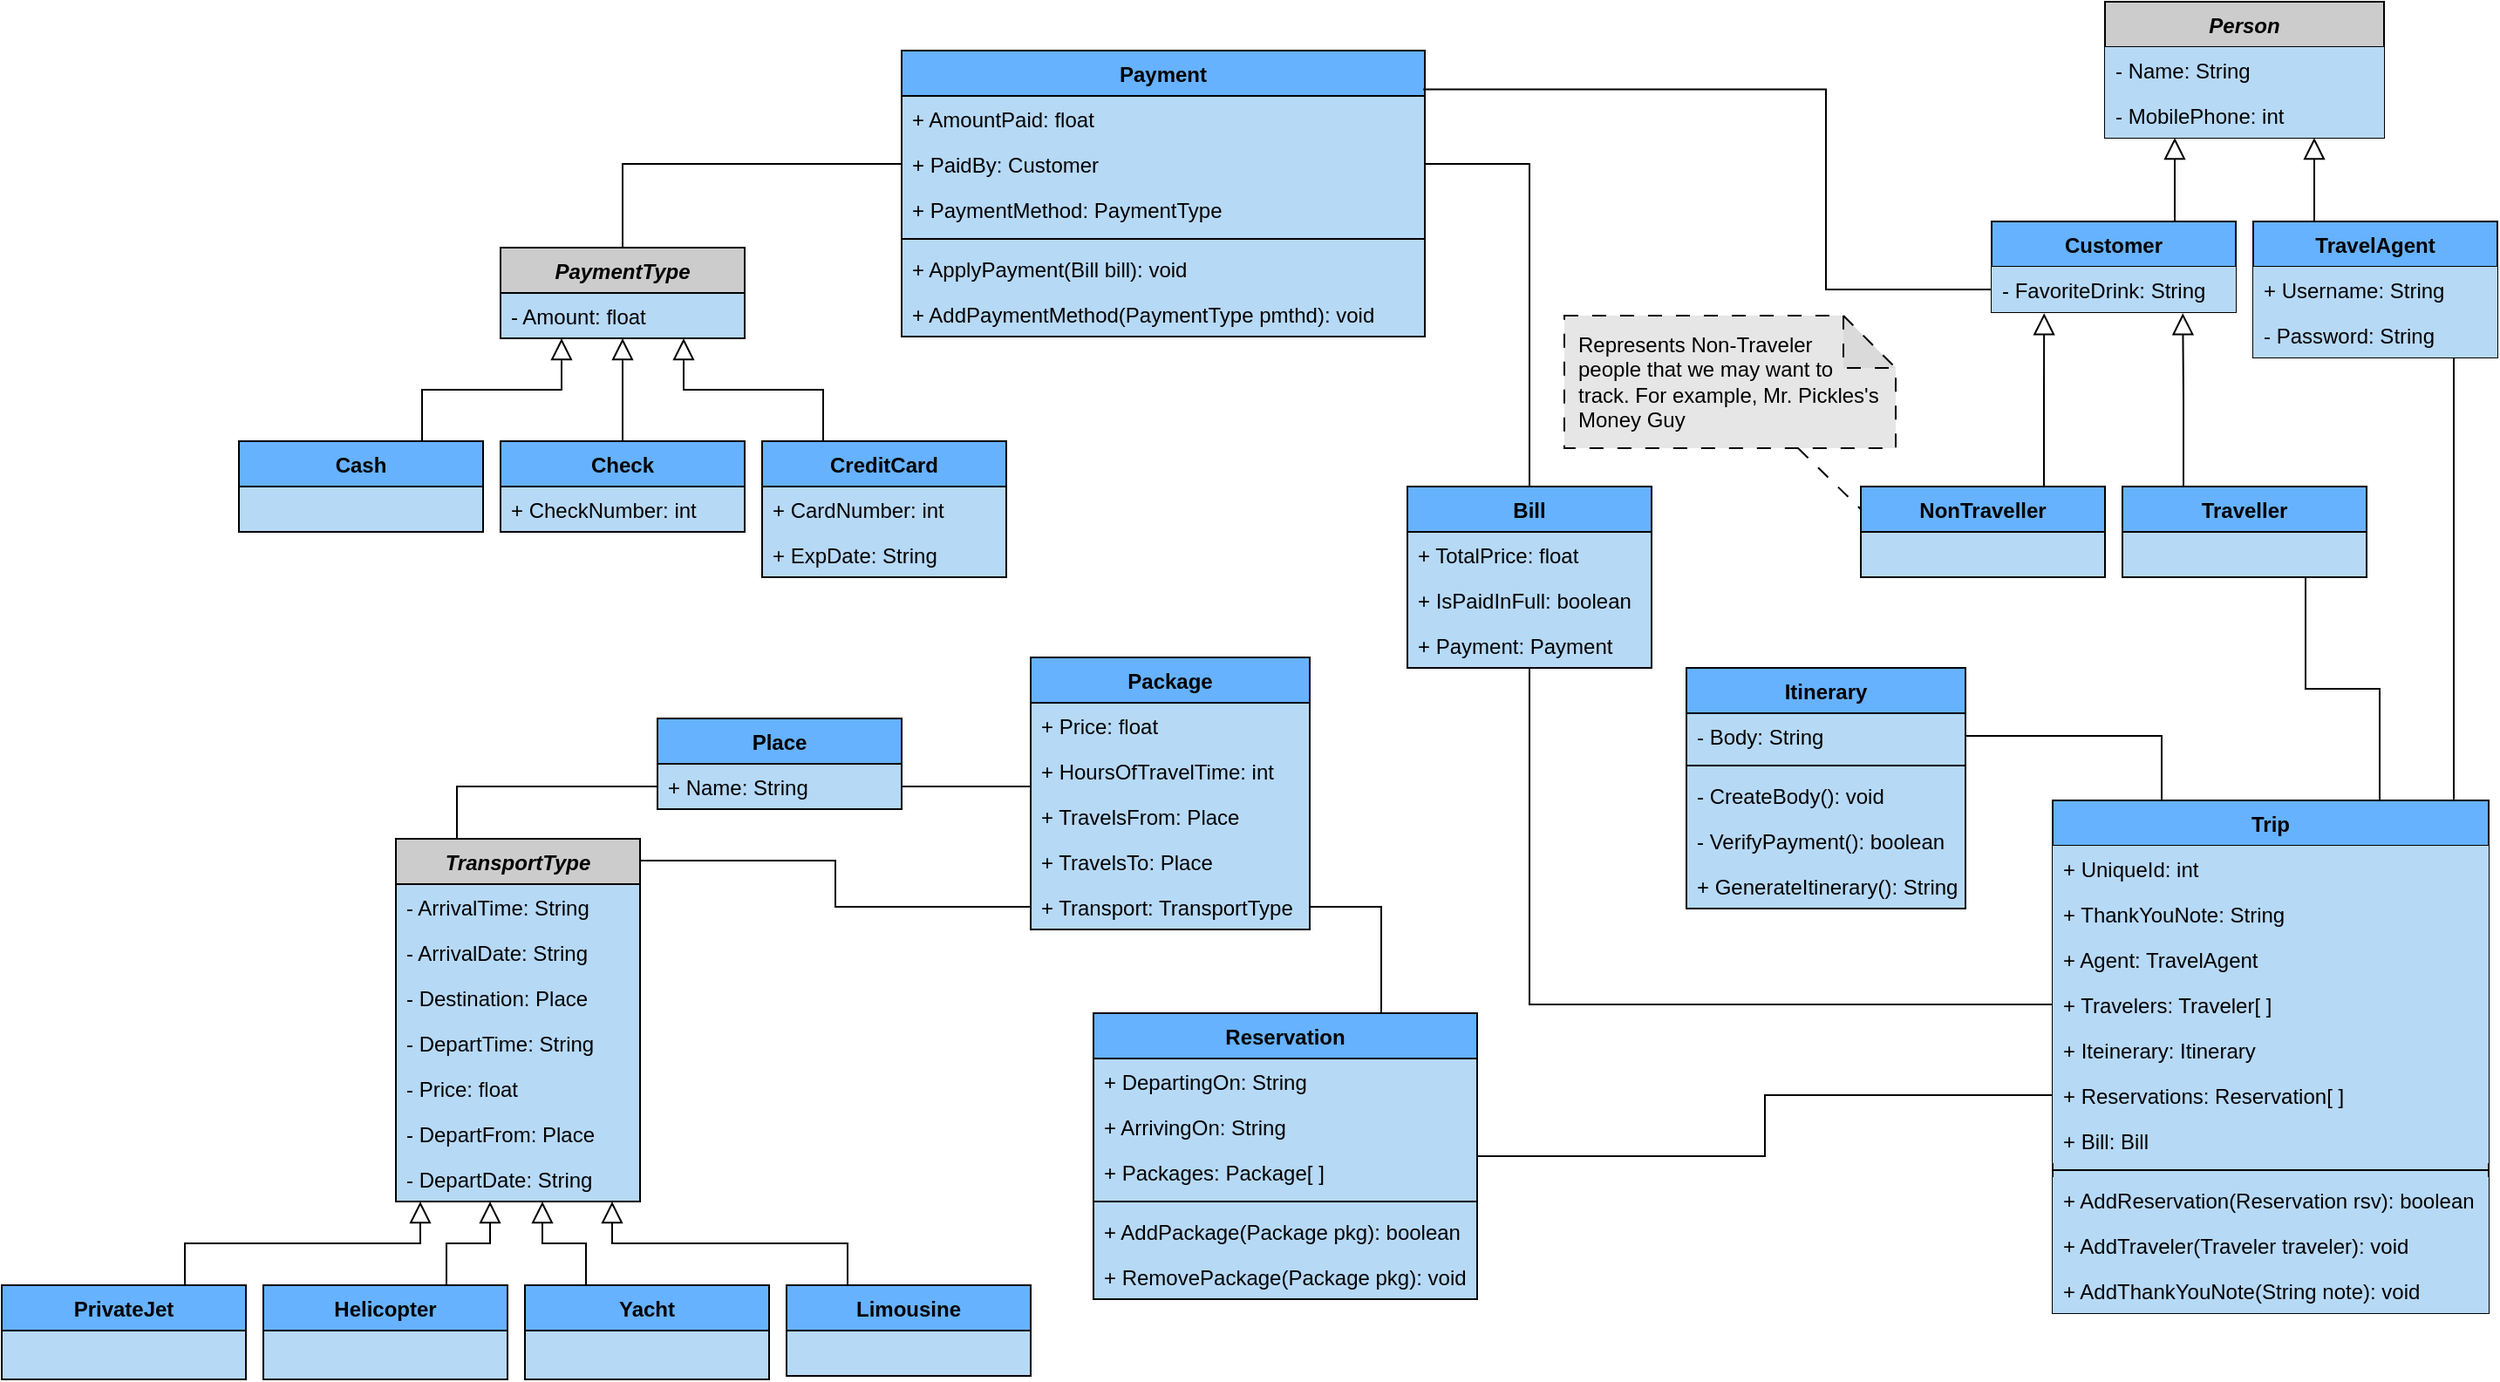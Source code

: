 <mxfile version="21.1.2" type="device" pages="10">
  <diagram name="Original Class Diagram" id="qMFX66_EOi0qtZkbeub5">
    <mxGraphModel dx="3174" dy="1244" grid="1" gridSize="10" guides="1" tooltips="1" connect="1" arrows="1" fold="1" page="1" pageScale="1" pageWidth="1100" pageHeight="850" math="0" shadow="0">
      <root>
        <mxCell id="0" />
        <mxCell id="1" parent="0" />
        <mxCell id="Zyu9Bd01uMXLm3r1Y-wS-1" value="Payment" style="swimlane;fontStyle=1;align=center;verticalAlign=top;childLayout=stackLayout;horizontal=1;startSize=26;horizontalStack=0;resizeParent=1;resizeParentMax=0;resizeLast=0;collapsible=1;marginBottom=0;fillColor=#66B2FF;swimlaneFillColor=#B6D9F6;movable=0;resizable=0;rotatable=0;deletable=0;editable=0;connectable=0;" parent="1" vertex="1">
          <mxGeometry x="330" y="28" width="300" height="164" as="geometry" />
        </mxCell>
        <mxCell id="Zyu9Bd01uMXLm3r1Y-wS-2" value="+ AmountPaid: float" style="text;strokeColor=none;fillColor=none;align=left;verticalAlign=top;spacingLeft=4;spacingRight=4;overflow=hidden;rotatable=0;points=[[0,0.5],[1,0.5]];portConstraint=eastwest;movable=0;resizable=0;deletable=0;editable=0;connectable=0;" parent="Zyu9Bd01uMXLm3r1Y-wS-1" vertex="1">
          <mxGeometry y="26" width="300" height="26" as="geometry" />
        </mxCell>
        <mxCell id="Zyu9Bd01uMXLm3r1Y-wS-152" value="+ PaidBy: Customer" style="text;strokeColor=none;fillColor=none;align=left;verticalAlign=top;spacingLeft=4;spacingRight=4;overflow=hidden;rotatable=0;points=[[0,0.5],[1,0.5]];portConstraint=eastwest;movable=0;resizable=0;deletable=0;editable=0;connectable=0;" parent="Zyu9Bd01uMXLm3r1Y-wS-1" vertex="1">
          <mxGeometry y="52" width="300" height="26" as="geometry" />
        </mxCell>
        <mxCell id="Zyu9Bd01uMXLm3r1Y-wS-166" value="+ PaymentMethod: PaymentType" style="text;strokeColor=none;fillColor=none;align=left;verticalAlign=top;spacingLeft=4;spacingRight=4;overflow=hidden;rotatable=0;points=[[0,0.5],[1,0.5]];portConstraint=eastwest;movable=0;resizable=0;deletable=0;editable=0;connectable=0;" parent="Zyu9Bd01uMXLm3r1Y-wS-1" vertex="1">
          <mxGeometry y="78" width="300" height="26" as="geometry" />
        </mxCell>
        <mxCell id="Zyu9Bd01uMXLm3r1Y-wS-204" value="" style="line;strokeWidth=1;fillColor=none;align=left;verticalAlign=middle;spacingTop=-1;spacingLeft=3;spacingRight=3;rotatable=0;labelPosition=right;points=[];portConstraint=eastwest;strokeColor=inherit;movable=0;resizable=0;deletable=0;editable=0;connectable=0;" parent="Zyu9Bd01uMXLm3r1Y-wS-1" vertex="1">
          <mxGeometry y="104" width="300" height="8" as="geometry" />
        </mxCell>
        <mxCell id="Zyu9Bd01uMXLm3r1Y-wS-205" value="+ ApplyPayment(Bill bill): void" style="text;strokeColor=none;fillColor=none;align=left;verticalAlign=top;spacingLeft=4;spacingRight=4;overflow=hidden;rotatable=0;points=[[0,0.5],[1,0.5]];portConstraint=eastwest;movable=0;resizable=0;deletable=0;editable=0;connectable=0;" parent="Zyu9Bd01uMXLm3r1Y-wS-1" vertex="1">
          <mxGeometry y="112" width="300" height="26" as="geometry" />
        </mxCell>
        <mxCell id="Zyu9Bd01uMXLm3r1Y-wS-229" value="+ AddPaymentMethod(PaymentType pmthd): void" style="text;strokeColor=none;fillColor=none;align=left;verticalAlign=top;spacingLeft=4;spacingRight=4;overflow=hidden;rotatable=0;points=[[0,0.5],[1,0.5]];portConstraint=eastwest;movable=0;resizable=0;deletable=0;editable=0;connectable=0;" parent="Zyu9Bd01uMXLm3r1Y-wS-1" vertex="1">
          <mxGeometry y="138" width="300" height="26" as="geometry" />
        </mxCell>
        <mxCell id="Zyu9Bd01uMXLm3r1Y-wS-28" value="Bill" style="swimlane;fontStyle=1;align=center;verticalAlign=top;childLayout=stackLayout;horizontal=1;startSize=26;horizontalStack=0;resizeParent=1;resizeParentMax=0;resizeLast=0;collapsible=1;marginBottom=0;fillColor=#66B2FF;swimlaneFillColor=#B6D9F6;movable=0;resizable=0;rotatable=0;deletable=0;editable=0;connectable=0;" parent="1" vertex="1">
          <mxGeometry x="620" y="278" width="140" height="104" as="geometry" />
        </mxCell>
        <mxCell id="Zyu9Bd01uMXLm3r1Y-wS-29" value="+ TotalPrice: float" style="text;strokeColor=none;fillColor=none;align=left;verticalAlign=top;spacingLeft=4;spacingRight=4;overflow=hidden;rotatable=0;points=[[0,0.5],[1,0.5]];portConstraint=eastwest;movable=0;resizable=0;deletable=0;editable=0;connectable=0;" parent="Zyu9Bd01uMXLm3r1Y-wS-28" vertex="1">
          <mxGeometry y="26" width="140" height="26" as="geometry" />
        </mxCell>
        <mxCell id="Zyu9Bd01uMXLm3r1Y-wS-33" value="+ IsPaidInFull: boolean" style="text;strokeColor=none;fillColor=none;align=left;verticalAlign=top;spacingLeft=4;spacingRight=4;overflow=hidden;rotatable=0;points=[[0,0.5],[1,0.5]];portConstraint=eastwest;movable=0;resizable=0;deletable=0;editable=0;connectable=0;" parent="Zyu9Bd01uMXLm3r1Y-wS-28" vertex="1">
          <mxGeometry y="52" width="140" height="26" as="geometry" />
        </mxCell>
        <mxCell id="Zyu9Bd01uMXLm3r1Y-wS-164" value="+ Payment: Payment" style="text;strokeColor=none;fillColor=none;align=left;verticalAlign=top;spacingLeft=4;spacingRight=4;overflow=hidden;rotatable=0;points=[[0,0.5],[1,0.5]];portConstraint=eastwest;movable=0;resizable=0;deletable=0;editable=0;connectable=0;" parent="Zyu9Bd01uMXLm3r1Y-wS-28" vertex="1">
          <mxGeometry y="78" width="140" height="26" as="geometry" />
        </mxCell>
        <mxCell id="Zyu9Bd01uMXLm3r1Y-wS-34" value="Trip" style="swimlane;fontStyle=1;align=center;verticalAlign=top;childLayout=stackLayout;horizontal=1;startSize=26;horizontalStack=0;resizeParent=1;resizeParentMax=0;resizeLast=0;collapsible=1;marginBottom=0;fillColor=#66B2FF;swimlaneFillColor=#B6D9F6;movable=0;resizable=0;rotatable=0;deletable=0;editable=0;connectable=0;" parent="1" vertex="1">
          <mxGeometry x="990" y="458" width="250" height="294" as="geometry" />
        </mxCell>
        <mxCell id="Zyu9Bd01uMXLm3r1Y-wS-35" value="+ UniqueId: int" style="text;strokeColor=none;fillColor=#B6D9F6;align=left;verticalAlign=top;spacingLeft=4;spacingRight=4;overflow=hidden;rotatable=0;points=[[0,0.5],[1,0.5]];portConstraint=eastwest;movable=0;resizable=0;deletable=0;editable=0;connectable=0;" parent="Zyu9Bd01uMXLm3r1Y-wS-34" vertex="1">
          <mxGeometry y="26" width="250" height="26" as="geometry" />
        </mxCell>
        <mxCell id="Zyu9Bd01uMXLm3r1Y-wS-38" value="+ ThankYouNote: String" style="text;strokeColor=none;fillColor=#B6D9F6;align=left;verticalAlign=top;spacingLeft=4;spacingRight=4;overflow=hidden;rotatable=0;points=[[0,0.5],[1,0.5]];portConstraint=eastwest;movable=0;resizable=0;deletable=0;editable=0;connectable=0;" parent="Zyu9Bd01uMXLm3r1Y-wS-34" vertex="1">
          <mxGeometry y="52" width="250" height="26" as="geometry" />
        </mxCell>
        <mxCell id="Zyu9Bd01uMXLm3r1Y-wS-167" value="+ Agent: TravelAgent" style="text;strokeColor=none;fillColor=#B6D9F6;align=left;verticalAlign=top;spacingLeft=4;spacingRight=4;overflow=hidden;rotatable=0;points=[[0,0.5],[1,0.5]];portConstraint=eastwest;movable=0;resizable=0;deletable=0;editable=0;connectable=0;" parent="Zyu9Bd01uMXLm3r1Y-wS-34" vertex="1">
          <mxGeometry y="78" width="250" height="26" as="geometry" />
        </mxCell>
        <mxCell id="Zyu9Bd01uMXLm3r1Y-wS-172" value="+ Travelers: Traveler[ ]" style="text;strokeColor=none;fillColor=#B6D9F6;align=left;verticalAlign=top;spacingLeft=4;spacingRight=4;overflow=hidden;rotatable=0;points=[[0,0.5],[1,0.5]];portConstraint=eastwest;movable=0;resizable=0;deletable=0;editable=0;connectable=0;" parent="Zyu9Bd01uMXLm3r1Y-wS-34" vertex="1">
          <mxGeometry y="104" width="250" height="26" as="geometry" />
        </mxCell>
        <mxCell id="Zyu9Bd01uMXLm3r1Y-wS-174" value="+ Iteinerary: Itinerary" style="text;strokeColor=none;fillColor=#B6D9F6;align=left;verticalAlign=top;spacingLeft=4;spacingRight=4;overflow=hidden;rotatable=0;points=[[0,0.5],[1,0.5]];portConstraint=eastwest;movable=0;resizable=0;deletable=0;editable=0;connectable=0;" parent="Zyu9Bd01uMXLm3r1Y-wS-34" vertex="1">
          <mxGeometry y="130" width="250" height="26" as="geometry" />
        </mxCell>
        <mxCell id="Zyu9Bd01uMXLm3r1Y-wS-186" value="+ Reservations: Reservation[ ]" style="text;strokeColor=none;fillColor=#B6D9F6;align=left;verticalAlign=top;spacingLeft=4;spacingRight=4;overflow=hidden;rotatable=0;points=[[0,0.5],[1,0.5]];portConstraint=eastwest;movable=0;resizable=0;deletable=0;editable=0;connectable=0;" parent="Zyu9Bd01uMXLm3r1Y-wS-34" vertex="1">
          <mxGeometry y="156" width="250" height="26" as="geometry" />
        </mxCell>
        <mxCell id="Zyu9Bd01uMXLm3r1Y-wS-201" value="+ Bill: Bill" style="text;strokeColor=none;fillColor=#B6D9F6;align=left;verticalAlign=top;spacingLeft=4;spacingRight=4;overflow=hidden;rotatable=0;points=[[0,0.5],[1,0.5]];portConstraint=eastwest;movable=0;resizable=0;deletable=0;editable=0;connectable=0;" parent="Zyu9Bd01uMXLm3r1Y-wS-34" vertex="1">
          <mxGeometry y="182" width="250" height="26" as="geometry" />
        </mxCell>
        <mxCell id="Zyu9Bd01uMXLm3r1Y-wS-199" value="" style="line;strokeWidth=1;fillColor=none;align=left;verticalAlign=middle;spacingTop=-1;spacingLeft=3;spacingRight=3;rotatable=0;labelPosition=right;points=[];portConstraint=eastwest;strokeColor=inherit;movable=0;resizable=0;deletable=0;editable=0;connectable=0;" parent="Zyu9Bd01uMXLm3r1Y-wS-34" vertex="1">
          <mxGeometry y="208" width="250" height="8" as="geometry" />
        </mxCell>
        <mxCell id="Zyu9Bd01uMXLm3r1Y-wS-200" value="+ AddReservation(Reservation rsv): boolean" style="text;strokeColor=none;fillColor=#B6D9F6;align=left;verticalAlign=top;spacingLeft=4;spacingRight=4;overflow=hidden;rotatable=0;points=[[0,0.5],[1,0.5]];portConstraint=eastwest;movable=0;resizable=0;deletable=0;editable=0;connectable=0;" parent="Zyu9Bd01uMXLm3r1Y-wS-34" vertex="1">
          <mxGeometry y="216" width="250" height="26" as="geometry" />
        </mxCell>
        <mxCell id="Zyu9Bd01uMXLm3r1Y-wS-226" value="+ AddTraveler(Traveler traveler): void" style="text;strokeColor=none;fillColor=#B6D9F6;align=left;verticalAlign=top;spacingLeft=4;spacingRight=4;overflow=hidden;rotatable=0;points=[[0,0.5],[1,0.5]];portConstraint=eastwest;movable=0;resizable=0;deletable=0;editable=0;connectable=0;" parent="Zyu9Bd01uMXLm3r1Y-wS-34" vertex="1">
          <mxGeometry y="242" width="250" height="26" as="geometry" />
        </mxCell>
        <mxCell id="M8QgNMZoZSpEQv8kXi2D-1" value="+ AddThankYouNote(String note): void" style="text;strokeColor=none;fillColor=#B6D9F6;align=left;verticalAlign=top;spacingLeft=4;spacingRight=4;overflow=hidden;rotatable=0;points=[[0,0.5],[1,0.5]];portConstraint=eastwest;movable=0;resizable=0;deletable=0;editable=0;connectable=0;" parent="Zyu9Bd01uMXLm3r1Y-wS-34" vertex="1">
          <mxGeometry y="268" width="250" height="26" as="geometry" />
        </mxCell>
        <mxCell id="Zyu9Bd01uMXLm3r1Y-wS-195" style="edgeStyle=orthogonalEdgeStyle;rounded=0;orthogonalLoop=1;jettySize=auto;html=1;entryX=0;entryY=0.25;entryDx=0;entryDy=0;endArrow=none;endFill=0;exitX=1;exitY=0.5;exitDx=0;exitDy=0;movable=0;resizable=0;rotatable=0;deletable=0;editable=0;connectable=0;" parent="1" source="Zyu9Bd01uMXLm3r1Y-wS-196" target="Zyu9Bd01uMXLm3r1Y-wS-60" edge="1">
          <mxGeometry relative="1" as="geometry">
            <Array as="points">
              <mxPoint x="404" y="450" />
            </Array>
          </mxGeometry>
        </mxCell>
        <mxCell id="Zyu9Bd01uMXLm3r1Y-wS-40" value="Place" style="swimlane;fontStyle=1;childLayout=stackLayout;horizontal=1;startSize=26;fillColor=#66B2FF;horizontalStack=0;resizeParent=1;resizeParentMax=0;resizeLast=0;collapsible=1;marginBottom=0;swimlaneFillColor=#B6D9F6;movable=0;resizable=0;rotatable=0;deletable=0;editable=0;connectable=0;" parent="1" vertex="1">
          <mxGeometry x="190" y="411" width="140" height="52" as="geometry" />
        </mxCell>
        <mxCell id="Zyu9Bd01uMXLm3r1Y-wS-196" value="+ Name: String" style="text;strokeColor=none;fillColor=none;align=left;verticalAlign=top;spacingLeft=4;spacingRight=4;overflow=hidden;rotatable=0;points=[[0,0.5],[1,0.5]];portConstraint=eastwest;movable=0;resizable=0;deletable=0;editable=0;connectable=0;" parent="Zyu9Bd01uMXLm3r1Y-wS-40" vertex="1">
          <mxGeometry y="26" width="140" height="26" as="geometry" />
        </mxCell>
        <mxCell id="Zyu9Bd01uMXLm3r1Y-wS-187" style="edgeStyle=orthogonalEdgeStyle;rounded=0;orthogonalLoop=1;jettySize=auto;html=1;entryX=0;entryY=0.5;entryDx=0;entryDy=0;endArrow=none;endFill=0;movable=0;resizable=0;rotatable=0;deletable=0;editable=0;connectable=0;" parent="1" source="Zyu9Bd01uMXLm3r1Y-wS-56" target="Zyu9Bd01uMXLm3r1Y-wS-186" edge="1">
          <mxGeometry relative="1" as="geometry" />
        </mxCell>
        <mxCell id="Zyu9Bd01uMXLm3r1Y-wS-56" value="Reservation" style="swimlane;fontStyle=1;childLayout=stackLayout;horizontal=1;startSize=26;fillColor=#66B2FF;horizontalStack=0;resizeParent=1;resizeParentMax=0;resizeLast=0;collapsible=1;marginBottom=0;swimlaneFillColor=#B6D9F6;movable=0;resizable=0;rotatable=0;deletable=0;editable=0;connectable=0;" parent="1" vertex="1">
          <mxGeometry x="440" y="580" width="220" height="164" as="geometry" />
        </mxCell>
        <mxCell id="Zyu9Bd01uMXLm3r1Y-wS-57" value="+ DepartingOn: String" style="text;strokeColor=none;fillColor=none;align=left;verticalAlign=top;spacingLeft=4;spacingRight=4;overflow=hidden;rotatable=0;points=[[0,0.5],[1,0.5]];portConstraint=eastwest;movable=0;resizable=0;deletable=0;editable=0;connectable=0;" parent="Zyu9Bd01uMXLm3r1Y-wS-56" vertex="1">
          <mxGeometry y="26" width="220" height="26" as="geometry" />
        </mxCell>
        <mxCell id="Zyu9Bd01uMXLm3r1Y-wS-58" value="+ ArrivingOn: String" style="text;strokeColor=none;fillColor=none;align=left;verticalAlign=top;spacingLeft=4;spacingRight=4;overflow=hidden;rotatable=0;points=[[0,0.5],[1,0.5]];portConstraint=eastwest;movable=0;resizable=0;deletable=0;editable=0;connectable=0;" parent="Zyu9Bd01uMXLm3r1Y-wS-56" vertex="1">
          <mxGeometry y="52" width="220" height="26" as="geometry" />
        </mxCell>
        <mxCell id="Zyu9Bd01uMXLm3r1Y-wS-188" value="+ Packages: Package[ ]" style="text;strokeColor=none;fillColor=none;align=left;verticalAlign=top;spacingLeft=4;spacingRight=4;overflow=hidden;rotatable=0;points=[[0,0.5],[1,0.5]];portConstraint=eastwest;movable=0;resizable=0;deletable=0;editable=0;connectable=0;" parent="Zyu9Bd01uMXLm3r1Y-wS-56" vertex="1">
          <mxGeometry y="78" width="220" height="26" as="geometry" />
        </mxCell>
        <mxCell id="Zyu9Bd01uMXLm3r1Y-wS-190" value="" style="line;strokeWidth=1;fillColor=none;align=left;verticalAlign=middle;spacingTop=-1;spacingLeft=3;spacingRight=3;rotatable=0;labelPosition=right;points=[];portConstraint=eastwest;strokeColor=inherit;movable=0;resizable=0;deletable=0;editable=0;connectable=0;" parent="Zyu9Bd01uMXLm3r1Y-wS-56" vertex="1">
          <mxGeometry y="104" width="220" height="8" as="geometry" />
        </mxCell>
        <mxCell id="Zyu9Bd01uMXLm3r1Y-wS-191" value="+ AddPackage(Package pkg): boolean" style="text;strokeColor=none;fillColor=none;align=left;verticalAlign=top;spacingLeft=4;spacingRight=4;overflow=hidden;rotatable=0;points=[[0,0.5],[1,0.5]];portConstraint=eastwest;movable=0;resizable=0;deletable=0;editable=0;connectable=0;" parent="Zyu9Bd01uMXLm3r1Y-wS-56" vertex="1">
          <mxGeometry y="112" width="220" height="26" as="geometry" />
        </mxCell>
        <mxCell id="M8QgNMZoZSpEQv8kXi2D-5" value="+ RemovePackage(Package pkg): void" style="text;strokeColor=none;fillColor=none;align=left;verticalAlign=top;spacingLeft=4;spacingRight=4;overflow=hidden;rotatable=0;points=[[0,0.5],[1,0.5]];portConstraint=eastwest;movable=0;resizable=0;deletable=0;editable=0;connectable=0;" parent="Zyu9Bd01uMXLm3r1Y-wS-56" vertex="1">
          <mxGeometry y="138" width="220" height="26" as="geometry" />
        </mxCell>
        <mxCell id="Zyu9Bd01uMXLm3r1Y-wS-60" value="Package" style="swimlane;fontStyle=1;childLayout=stackLayout;horizontal=1;startSize=26;fillColor=#66B2FF;horizontalStack=0;resizeParent=1;resizeParentMax=0;resizeLast=0;collapsible=1;marginBottom=0;swimlaneFillColor=#B6D9F6;movable=0;resizable=0;rotatable=0;deletable=0;editable=0;connectable=0;" parent="1" vertex="1">
          <mxGeometry x="404" y="376" width="160" height="156" as="geometry" />
        </mxCell>
        <mxCell id="Zyu9Bd01uMXLm3r1Y-wS-61" value="+ Price: float" style="text;strokeColor=none;fillColor=none;align=left;verticalAlign=top;spacingLeft=4;spacingRight=4;overflow=hidden;rotatable=0;points=[[0,0.5],[1,0.5]];portConstraint=eastwest;movable=0;resizable=0;deletable=0;editable=0;connectable=0;" parent="Zyu9Bd01uMXLm3r1Y-wS-60" vertex="1">
          <mxGeometry y="26" width="160" height="26" as="geometry" />
        </mxCell>
        <mxCell id="Zyu9Bd01uMXLm3r1Y-wS-62" value="+ HoursOfTravelTime: int" style="text;strokeColor=none;fillColor=none;align=left;verticalAlign=top;spacingLeft=4;spacingRight=4;overflow=hidden;rotatable=0;points=[[0,0.5],[1,0.5]];portConstraint=eastwest;movable=0;resizable=0;deletable=0;editable=0;connectable=0;" parent="Zyu9Bd01uMXLm3r1Y-wS-60" vertex="1">
          <mxGeometry y="52" width="160" height="26" as="geometry" />
        </mxCell>
        <mxCell id="Zyu9Bd01uMXLm3r1Y-wS-192" value="+ TravelsFrom: Place&#xa;" style="text;strokeColor=none;fillColor=none;align=left;verticalAlign=top;spacingLeft=4;spacingRight=4;overflow=hidden;rotatable=0;points=[[0,0.5],[1,0.5]];portConstraint=eastwest;movable=0;resizable=0;deletable=0;editable=0;connectable=0;" parent="Zyu9Bd01uMXLm3r1Y-wS-60" vertex="1">
          <mxGeometry y="78" width="160" height="26" as="geometry" />
        </mxCell>
        <mxCell id="Zyu9Bd01uMXLm3r1Y-wS-193" value="+ TravelsTo: Place" style="text;strokeColor=none;fillColor=none;align=left;verticalAlign=top;spacingLeft=4;spacingRight=4;overflow=hidden;rotatable=0;points=[[0,0.5],[1,0.5]];portConstraint=eastwest;movable=0;resizable=0;deletable=0;editable=0;connectable=0;" parent="Zyu9Bd01uMXLm3r1Y-wS-60" vertex="1">
          <mxGeometry y="104" width="160" height="26" as="geometry" />
        </mxCell>
        <mxCell id="Zyu9Bd01uMXLm3r1Y-wS-198" value="+ Transport: TransportType" style="text;strokeColor=none;fillColor=none;align=left;verticalAlign=top;spacingLeft=4;spacingRight=4;overflow=hidden;rotatable=0;points=[[0,0.5],[1,0.5]];portConstraint=eastwest;movable=0;resizable=0;deletable=0;editable=0;connectable=0;" parent="Zyu9Bd01uMXLm3r1Y-wS-60" vertex="1">
          <mxGeometry y="130" width="160" height="26" as="geometry" />
        </mxCell>
        <mxCell id="Zyu9Bd01uMXLm3r1Y-wS-171" value="Itinerary" style="swimlane;fontStyle=1;childLayout=stackLayout;horizontal=1;startSize=26;fillColor=#66B2FF;horizontalStack=0;resizeParent=1;resizeParentMax=0;resizeLast=0;collapsible=1;marginBottom=0;labelBackgroundColor=none;swimlaneFillColor=#B6D9F6;movable=0;resizable=0;rotatable=0;deletable=0;editable=0;connectable=0;" parent="1" vertex="1">
          <mxGeometry x="780" y="382" width="160" height="138" as="geometry" />
        </mxCell>
        <mxCell id="Zyu9Bd01uMXLm3r1Y-wS-176" value="- Body: String" style="text;strokeColor=none;fillColor=none;align=left;verticalAlign=top;spacingLeft=4;spacingRight=4;overflow=hidden;rotatable=0;points=[[0,0.5],[1,0.5]];portConstraint=eastwest;movable=0;resizable=0;deletable=0;editable=0;connectable=0;" parent="Zyu9Bd01uMXLm3r1Y-wS-171" vertex="1">
          <mxGeometry y="26" width="160" height="26" as="geometry" />
        </mxCell>
        <mxCell id="Zyu9Bd01uMXLm3r1Y-wS-181" value="" style="line;strokeWidth=1;fillColor=none;align=left;verticalAlign=middle;spacingTop=-1;spacingLeft=3;spacingRight=3;rotatable=0;labelPosition=right;points=[];portConstraint=eastwest;strokeColor=inherit;movable=0;resizable=0;deletable=0;editable=0;connectable=0;" parent="Zyu9Bd01uMXLm3r1Y-wS-171" vertex="1">
          <mxGeometry y="52" width="160" height="8" as="geometry" />
        </mxCell>
        <mxCell id="Zyu9Bd01uMXLm3r1Y-wS-182" value="- CreateBody(): void" style="text;strokeColor=none;fillColor=none;align=left;verticalAlign=top;spacingLeft=4;spacingRight=4;overflow=hidden;rotatable=0;points=[[0,0.5],[1,0.5]];portConstraint=eastwest;movable=0;resizable=0;deletable=0;editable=0;connectable=0;" parent="Zyu9Bd01uMXLm3r1Y-wS-171" vertex="1">
          <mxGeometry y="60" width="160" height="26" as="geometry" />
        </mxCell>
        <mxCell id="Zyu9Bd01uMXLm3r1Y-wS-227" value="- VerifyPayment(): boolean" style="text;strokeColor=none;fillColor=none;align=left;verticalAlign=top;spacingLeft=4;spacingRight=4;overflow=hidden;rotatable=0;points=[[0,0.5],[1,0.5]];portConstraint=eastwest;movable=0;resizable=0;deletable=0;editable=0;connectable=0;" parent="Zyu9Bd01uMXLm3r1Y-wS-171" vertex="1">
          <mxGeometry y="86" width="160" height="26" as="geometry" />
        </mxCell>
        <mxCell id="Zyu9Bd01uMXLm3r1Y-wS-228" value="+ GenerateItinerary(): String" style="text;strokeColor=none;fillColor=none;align=left;verticalAlign=top;spacingLeft=4;spacingRight=4;overflow=hidden;rotatable=0;points=[[0,0.5],[1,0.5]];portConstraint=eastwest;movable=0;resizable=0;deletable=0;editable=0;connectable=0;" parent="Zyu9Bd01uMXLm3r1Y-wS-171" vertex="1">
          <mxGeometry y="112" width="160" height="26" as="geometry" />
        </mxCell>
        <mxCell id="Zyu9Bd01uMXLm3r1Y-wS-177" style="edgeStyle=orthogonalEdgeStyle;rounded=0;orthogonalLoop=1;jettySize=auto;html=1;entryX=0.25;entryY=0;entryDx=0;entryDy=0;endArrow=none;endFill=0;exitX=1;exitY=0.5;exitDx=0;exitDy=0;movable=0;resizable=0;rotatable=0;deletable=0;editable=0;connectable=0;" parent="1" source="Zyu9Bd01uMXLm3r1Y-wS-176" target="Zyu9Bd01uMXLm3r1Y-wS-34" edge="1">
          <mxGeometry relative="1" as="geometry">
            <mxPoint x="930" y="408" as="sourcePoint" />
          </mxGeometry>
        </mxCell>
        <mxCell id="Zyu9Bd01uMXLm3r1Y-wS-184" style="edgeStyle=orthogonalEdgeStyle;rounded=0;orthogonalLoop=1;jettySize=auto;html=1;exitX=0.75;exitY=1;exitDx=0;exitDy=0;entryX=0.75;entryY=0;entryDx=0;entryDy=0;endArrow=none;endFill=0;movable=0;resizable=0;rotatable=0;deletable=0;editable=0;connectable=0;" parent="1" source="Zyu9Bd01uMXLm3r1Y-wS-44" target="Zyu9Bd01uMXLm3r1Y-wS-34" edge="1">
          <mxGeometry relative="1" as="geometry">
            <mxPoint x="1170" y="343" as="sourcePoint" />
          </mxGeometry>
        </mxCell>
        <mxCell id="Zyu9Bd01uMXLm3r1Y-wS-202" style="edgeStyle=orthogonalEdgeStyle;rounded=0;orthogonalLoop=1;jettySize=auto;html=1;entryX=0;entryY=0.5;entryDx=0;entryDy=0;endArrow=none;endFill=0;exitX=0.5;exitY=1;exitDx=0;exitDy=0;movable=0;resizable=0;rotatable=0;deletable=0;editable=0;connectable=0;" parent="1" source="Zyu9Bd01uMXLm3r1Y-wS-28" target="Zyu9Bd01uMXLm3r1Y-wS-172" edge="1">
          <mxGeometry relative="1" as="geometry">
            <mxPoint x="640" y="310" as="sourcePoint" />
          </mxGeometry>
        </mxCell>
        <mxCell id="Zyu9Bd01uMXLm3r1Y-wS-206" style="edgeStyle=orthogonalEdgeStyle;rounded=0;orthogonalLoop=1;jettySize=auto;html=1;entryX=0.5;entryY=0;entryDx=0;entryDy=0;endArrow=none;endFill=0;movable=0;resizable=0;rotatable=0;deletable=0;editable=0;connectable=0;" parent="1" source="Zyu9Bd01uMXLm3r1Y-wS-152" target="Zyu9Bd01uMXLm3r1Y-wS-28" edge="1">
          <mxGeometry relative="1" as="geometry" />
        </mxCell>
        <mxCell id="Zyu9Bd01uMXLm3r1Y-wS-207" style="edgeStyle=orthogonalEdgeStyle;rounded=0;orthogonalLoop=1;jettySize=auto;html=1;entryX=0;entryY=0.5;entryDx=0;entryDy=0;endArrow=none;endFill=0;movable=0;resizable=0;rotatable=0;deletable=0;editable=0;connectable=0;" parent="1" source="Zyu9Bd01uMXLm3r1Y-wS-16" target="Zyu9Bd01uMXLm3r1Y-wS-152" edge="1">
          <mxGeometry relative="1" as="geometry" />
        </mxCell>
        <mxCell id="Zyu9Bd01uMXLm3r1Y-wS-208" style="edgeStyle=orthogonalEdgeStyle;rounded=0;orthogonalLoop=1;jettySize=auto;html=1;entryX=0.997;entryY=0.136;entryDx=0;entryDy=0;endArrow=none;endFill=0;entryPerimeter=0;movable=0;resizable=0;rotatable=0;deletable=0;editable=0;connectable=0;" parent="1" target="Zyu9Bd01uMXLm3r1Y-wS-1" edge="1">
          <mxGeometry relative="1" as="geometry">
            <Array as="points">
              <mxPoint x="860" y="165" />
              <mxPoint x="860" y="50" />
            </Array>
            <mxPoint x="955" y="165" as="sourcePoint" />
          </mxGeometry>
        </mxCell>
        <mxCell id="Zyu9Bd01uMXLm3r1Y-wS-73" style="edgeStyle=orthogonalEdgeStyle;rounded=0;orthogonalLoop=1;jettySize=auto;html=1;exitX=0.75;exitY=0;exitDx=0;exitDy=0;endArrow=block;endFill=0;endSize=10;movable=0;resizable=0;rotatable=0;deletable=0;editable=0;connectable=0;" parent="1" source="Zyu9Bd01uMXLm3r1Y-wS-69" edge="1">
          <mxGeometry relative="1" as="geometry">
            <mxPoint x="94" y="688" as="targetPoint" />
            <Array as="points">
              <mxPoint x="69" y="712" />
              <mxPoint x="94" y="712" />
              <mxPoint x="94" y="688" />
            </Array>
          </mxGeometry>
        </mxCell>
        <mxCell id="Zyu9Bd01uMXLm3r1Y-wS-74" style="edgeStyle=orthogonalEdgeStyle;rounded=0;orthogonalLoop=1;jettySize=auto;html=1;exitX=0.25;exitY=0;exitDx=0;exitDy=0;endArrow=block;endFill=0;endSize=10;movable=0;resizable=0;rotatable=0;deletable=0;editable=0;connectable=0;" parent="1" source="Zyu9Bd01uMXLm3r1Y-wS-70" edge="1">
          <mxGeometry relative="1" as="geometry">
            <mxPoint x="124" y="688" as="targetPoint" />
            <Array as="points">
              <mxPoint x="149" y="712" />
              <mxPoint x="124" y="712" />
              <mxPoint x="124" y="688" />
            </Array>
          </mxGeometry>
        </mxCell>
        <mxCell id="Zyu9Bd01uMXLm3r1Y-wS-75" style="edgeStyle=orthogonalEdgeStyle;rounded=0;orthogonalLoop=1;jettySize=auto;html=1;exitX=0.25;exitY=0;exitDx=0;exitDy=0;endArrow=block;endFill=0;endSize=10;movable=0;resizable=0;rotatable=0;deletable=0;editable=0;connectable=0;" parent="1" source="Zyu9Bd01uMXLm3r1Y-wS-71" edge="1">
          <mxGeometry relative="1" as="geometry">
            <mxPoint x="164" y="688" as="targetPoint" />
            <Array as="points">
              <mxPoint x="299" y="712" />
              <mxPoint x="164" y="712" />
              <mxPoint x="164" y="688" />
            </Array>
          </mxGeometry>
        </mxCell>
        <mxCell id="Zyu9Bd01uMXLm3r1Y-wS-77" style="edgeStyle=orthogonalEdgeStyle;rounded=0;orthogonalLoop=1;jettySize=auto;html=1;exitX=0.75;exitY=0;exitDx=0;exitDy=0;endArrow=block;endFill=0;endSize=10;movable=0;resizable=0;rotatable=0;deletable=0;editable=0;connectable=0;" parent="1" source="Zyu9Bd01uMXLm3r1Y-wS-68" edge="1">
          <mxGeometry relative="1" as="geometry">
            <mxPoint x="54" y="688" as="targetPoint" />
            <Array as="points">
              <mxPoint x="-81" y="712" />
              <mxPoint x="54" y="712" />
            </Array>
          </mxGeometry>
        </mxCell>
        <mxCell id="Zyu9Bd01uMXLm3r1Y-wS-68" value="PrivateJet" style="swimlane;fontStyle=1;childLayout=stackLayout;horizontal=1;startSize=26;fillColor=#66B2FF;horizontalStack=0;resizeParent=1;resizeParentMax=0;resizeLast=0;collapsible=1;marginBottom=0;container=0;swimlaneFillColor=#B6D9F6;movable=0;resizable=0;rotatable=0;deletable=0;editable=0;connectable=0;" parent="1" vertex="1">
          <mxGeometry x="-186" y="736" width="140" height="54" as="geometry" />
        </mxCell>
        <mxCell id="Zyu9Bd01uMXLm3r1Y-wS-69" value="Helicopter" style="swimlane;fontStyle=1;childLayout=stackLayout;horizontal=1;startSize=26;fillColor=#66B2FF;horizontalStack=0;resizeParent=1;resizeParentMax=0;resizeLast=0;collapsible=1;marginBottom=0;container=0;swimlaneFillColor=#B6D9F6;movable=0;resizable=0;rotatable=0;deletable=0;editable=0;connectable=0;" parent="1" vertex="1">
          <mxGeometry x="-36" y="736" width="140" height="54" as="geometry" />
        </mxCell>
        <mxCell id="Zyu9Bd01uMXLm3r1Y-wS-70" value="Yacht" style="swimlane;fontStyle=1;childLayout=stackLayout;horizontal=1;startSize=26;fillColor=#66B2FF;horizontalStack=0;resizeParent=1;resizeParentMax=0;resizeLast=0;collapsible=1;marginBottom=0;container=0;swimlaneFillColor=#B6D9F6;movable=0;resizable=0;rotatable=0;deletable=0;editable=0;connectable=0;" parent="1" vertex="1">
          <mxGeometry x="114" y="736" width="140" height="54" as="geometry" />
        </mxCell>
        <mxCell id="Zyu9Bd01uMXLm3r1Y-wS-71" value="Limousine" style="swimlane;fontStyle=1;childLayout=stackLayout;horizontal=1;startSize=26;fillColor=#66B2FF;horizontalStack=0;resizeParent=1;resizeParentMax=0;resizeLast=0;collapsible=1;marginBottom=0;container=0;swimlaneFillColor=#B6D9F6;movable=0;resizable=0;rotatable=0;deletable=0;editable=0;connectable=0;" parent="1" vertex="1">
          <mxGeometry x="264" y="736" width="140" height="52" as="geometry" />
        </mxCell>
        <mxCell id="Zyu9Bd01uMXLm3r1Y-wS-67" value="TransportType" style="swimlane;fontStyle=3;childLayout=stackLayout;horizontal=1;startSize=26;fillColor=#CCCCCC;horizontalStack=0;resizeParent=1;resizeParentMax=0;resizeLast=0;collapsible=1;marginBottom=0;container=0;swimlaneFillColor=#B6D9F6;movable=0;resizable=0;rotatable=0;deletable=0;editable=0;connectable=0;" parent="1" vertex="1">
          <mxGeometry x="40" y="480" width="140" height="208" as="geometry" />
        </mxCell>
        <mxCell id="Zyu9Bd01uMXLm3r1Y-wS-129" value="- ArrivalTime: String" style="text;strokeColor=none;fillColor=none;align=left;verticalAlign=top;spacingLeft=4;spacingRight=4;overflow=hidden;rotatable=0;points=[[0,0.5],[1,0.5]];portConstraint=eastwest;container=0;movable=0;resizable=0;deletable=0;editable=0;connectable=0;" parent="Zyu9Bd01uMXLm3r1Y-wS-67" vertex="1">
          <mxGeometry y="26" width="140" height="26" as="geometry" />
        </mxCell>
        <mxCell id="Zyu9Bd01uMXLm3r1Y-wS-128" value="- ArrivalDate: String" style="text;strokeColor=none;fillColor=none;align=left;verticalAlign=top;spacingLeft=4;spacingRight=4;overflow=hidden;rotatable=0;points=[[0,0.5],[1,0.5]];portConstraint=eastwest;container=0;movable=0;resizable=0;deletable=0;editable=0;connectable=0;" parent="Zyu9Bd01uMXLm3r1Y-wS-67" vertex="1">
          <mxGeometry y="52" width="140" height="26" as="geometry" />
        </mxCell>
        <mxCell id="Zyu9Bd01uMXLm3r1Y-wS-127" value="- Destination: Place" style="text;strokeColor=none;fillColor=none;align=left;verticalAlign=top;spacingLeft=4;spacingRight=4;overflow=hidden;rotatable=0;points=[[0,0.5],[1,0.5]];portConstraint=eastwest;container=0;movable=0;resizable=0;deletable=0;editable=0;connectable=0;" parent="Zyu9Bd01uMXLm3r1Y-wS-67" vertex="1">
          <mxGeometry y="78" width="140" height="26" as="geometry" />
        </mxCell>
        <mxCell id="Zyu9Bd01uMXLm3r1Y-wS-126" value="- DepartTime: String" style="text;strokeColor=none;fillColor=none;align=left;verticalAlign=top;spacingLeft=4;spacingRight=4;overflow=hidden;rotatable=0;points=[[0,0.5],[1,0.5]];portConstraint=eastwest;container=0;movable=0;resizable=0;deletable=0;editable=0;connectable=0;" parent="Zyu9Bd01uMXLm3r1Y-wS-67" vertex="1">
          <mxGeometry y="104" width="140" height="26" as="geometry" />
        </mxCell>
        <mxCell id="Zyu9Bd01uMXLm3r1Y-wS-132" value="- Price: float" style="text;strokeColor=none;fillColor=none;align=left;verticalAlign=top;spacingLeft=4;spacingRight=4;overflow=hidden;rotatable=0;points=[[0,0.5],[1,0.5]];portConstraint=eastwest;container=0;movable=0;resizable=0;deletable=0;editable=0;connectable=0;" parent="Zyu9Bd01uMXLm3r1Y-wS-67" vertex="1">
          <mxGeometry y="130" width="140" height="26" as="geometry" />
        </mxCell>
        <mxCell id="Zyu9Bd01uMXLm3r1Y-wS-130" value="- DepartFrom: Place" style="text;strokeColor=none;fillColor=none;align=left;verticalAlign=top;spacingLeft=4;spacingRight=4;overflow=hidden;rotatable=0;points=[[0,0.5],[1,0.5]];portConstraint=eastwest;container=0;movable=0;resizable=0;deletable=0;editable=0;connectable=0;" parent="Zyu9Bd01uMXLm3r1Y-wS-67" vertex="1">
          <mxGeometry y="156" width="140" height="26" as="geometry" />
        </mxCell>
        <mxCell id="Zyu9Bd01uMXLm3r1Y-wS-131" value="- DepartDate: String" style="text;strokeColor=none;fillColor=none;align=left;verticalAlign=top;spacingLeft=4;spacingRight=4;overflow=hidden;rotatable=0;points=[[0,0.5],[1,0.5]];portConstraint=eastwest;container=0;movable=0;resizable=0;deletable=0;editable=0;connectable=0;" parent="Zyu9Bd01uMXLm3r1Y-wS-67" vertex="1">
          <mxGeometry y="182" width="140" height="26" as="geometry" />
        </mxCell>
        <mxCell id="M8QgNMZoZSpEQv8kXi2D-10" style="edgeStyle=orthogonalEdgeStyle;rounded=0;orthogonalLoop=1;jettySize=auto;html=1;entryX=0.92;entryY=-0.002;entryDx=0;entryDy=0;entryPerimeter=0;endArrow=none;endFill=0;exitX=0.79;exitY=1;exitDx=0;exitDy=0;exitPerimeter=0;movable=0;resizable=0;rotatable=0;deletable=0;editable=0;connectable=0;" parent="1" source="M8QgNMZoZSpEQv8kXi2D-6" target="Zyu9Bd01uMXLm3r1Y-wS-34" edge="1">
          <mxGeometry relative="1" as="geometry">
            <Array as="points">
              <mxPoint x="1220" y="204" />
            </Array>
          </mxGeometry>
        </mxCell>
        <mxCell id="Zyu9Bd01uMXLm3r1Y-wS-45" value="TravelAgent" style="swimlane;fontStyle=1;childLayout=stackLayout;horizontal=1;startSize=26;fillColor=#66B2FF;horizontalStack=0;resizeParent=1;resizeParentMax=0;resizeLast=0;collapsible=1;marginBottom=0;movable=0;resizable=0;rotatable=0;deletable=0;editable=0;connectable=0;" parent="1" vertex="1">
          <mxGeometry x="1105" y="126" width="140" height="78" as="geometry" />
        </mxCell>
        <mxCell id="Zyu9Bd01uMXLm3r1Y-wS-52" value="+ Username: String" style="text;strokeColor=none;fillColor=#B6D9F6;align=left;verticalAlign=top;spacingLeft=4;spacingRight=4;overflow=hidden;rotatable=0;points=[[0,0.5],[1,0.5]];portConstraint=eastwest;movable=0;resizable=0;deletable=0;editable=0;connectable=0;" parent="Zyu9Bd01uMXLm3r1Y-wS-45" vertex="1">
          <mxGeometry y="26" width="140" height="26" as="geometry" />
        </mxCell>
        <mxCell id="M8QgNMZoZSpEQv8kXi2D-6" value="- Password: String" style="text;strokeColor=none;fillColor=#B6D9F6;align=left;verticalAlign=top;spacingLeft=4;spacingRight=4;overflow=hidden;rotatable=0;points=[[0,0.5],[1,0.5]];portConstraint=eastwest;movable=0;resizable=0;deletable=0;editable=0;connectable=0;" parent="Zyu9Bd01uMXLm3r1Y-wS-45" vertex="1">
          <mxGeometry y="52" width="140" height="26" as="geometry" />
        </mxCell>
        <mxCell id="Zyu9Bd01uMXLm3r1Y-wS-46" value="Person" style="swimlane;fontStyle=3;align=center;verticalAlign=top;childLayout=stackLayout;horizontal=1;startSize=26;horizontalStack=0;resizeParent=1;resizeParentMax=0;resizeLast=0;collapsible=1;marginBottom=0;fillColor=#CCCCCC;movable=0;resizable=0;rotatable=0;deletable=0;editable=0;connectable=0;" parent="1" vertex="1">
          <mxGeometry x="1020" width="160" height="78" as="geometry" />
        </mxCell>
        <mxCell id="Zyu9Bd01uMXLm3r1Y-wS-47" value="- Name: String" style="text;strokeColor=none;fillColor=#B6D9F6;align=left;verticalAlign=top;spacingLeft=4;spacingRight=4;overflow=hidden;rotatable=0;points=[[0,0.5],[1,0.5]];portConstraint=eastwest;movable=0;resizable=0;deletable=0;editable=0;connectable=0;" parent="Zyu9Bd01uMXLm3r1Y-wS-46" vertex="1">
          <mxGeometry y="26" width="160" height="26" as="geometry" />
        </mxCell>
        <mxCell id="Zyu9Bd01uMXLm3r1Y-wS-48" value="- MobilePhone: int" style="text;strokeColor=none;fillColor=#B6D9F6;align=left;verticalAlign=top;spacingLeft=4;spacingRight=4;overflow=hidden;rotatable=0;points=[[0,0.5],[1,0.5]];portConstraint=eastwest;movable=0;resizable=0;deletable=0;editable=0;connectable=0;" parent="Zyu9Bd01uMXLm3r1Y-wS-46" vertex="1">
          <mxGeometry y="52" width="160" height="26" as="geometry" />
        </mxCell>
        <mxCell id="Zyu9Bd01uMXLm3r1Y-wS-54" style="edgeStyle=orthogonalEdgeStyle;rounded=0;orthogonalLoop=1;jettySize=auto;html=1;exitX=0.25;exitY=0;exitDx=0;exitDy=0;entryX=0.75;entryY=1;entryDx=0;entryDy=0;endArrow=block;endFill=0;endSize=10;movable=0;resizable=0;rotatable=0;deletable=0;editable=0;connectable=0;" parent="1" source="Zyu9Bd01uMXLm3r1Y-wS-45" target="Zyu9Bd01uMXLm3r1Y-wS-46" edge="1">
          <mxGeometry relative="1" as="geometry" />
        </mxCell>
        <mxCell id="Zyu9Bd01uMXLm3r1Y-wS-160" style="edgeStyle=orthogonalEdgeStyle;rounded=0;orthogonalLoop=1;jettySize=auto;html=1;exitX=0.75;exitY=0;exitDx=0;exitDy=0;entryX=0.25;entryY=1;entryDx=0;entryDy=0;endArrow=block;endFill=0;endSize=10;movable=0;resizable=0;rotatable=0;deletable=0;editable=0;connectable=0;" parent="1" source="Zyu9Bd01uMXLm3r1Y-wS-156" target="Zyu9Bd01uMXLm3r1Y-wS-46" edge="1">
          <mxGeometry relative="1" as="geometry" />
        </mxCell>
        <mxCell id="Zyu9Bd01uMXLm3r1Y-wS-156" value="Customer" style="swimlane;fontStyle=1;childLayout=stackLayout;horizontal=1;startSize=26;fillColor=#66B2FF;horizontalStack=0;resizeParent=1;resizeParentMax=0;resizeLast=0;collapsible=1;marginBottom=0;movable=0;resizable=0;rotatable=0;deletable=0;editable=0;connectable=0;" parent="1" vertex="1">
          <mxGeometry x="955" y="126" width="140" height="52" as="geometry" />
        </mxCell>
        <mxCell id="Zyu9Bd01uMXLm3r1Y-wS-168" value="- FavoriteDrink: String" style="text;strokeColor=none;fillColor=#b6d9f6;align=left;verticalAlign=top;spacingLeft=4;spacingRight=4;overflow=hidden;rotatable=0;points=[[0,0.5],[1,0.5]];portConstraint=eastwest;movable=0;resizable=0;deletable=0;editable=0;connectable=0;" parent="Zyu9Bd01uMXLm3r1Y-wS-156" vertex="1">
          <mxGeometry y="26" width="140" height="26" as="geometry" />
        </mxCell>
        <mxCell id="Zyu9Bd01uMXLm3r1Y-wS-162" style="edgeStyle=orthogonalEdgeStyle;rounded=0;orthogonalLoop=1;jettySize=auto;html=1;exitX=0.25;exitY=0;exitDx=0;exitDy=0;entryX=0.783;entryY=1.024;entryDx=0;entryDy=0;endArrow=block;endFill=0;entryPerimeter=0;endSize=10;movable=0;resizable=0;rotatable=0;deletable=0;editable=0;connectable=0;" parent="1" source="Zyu9Bd01uMXLm3r1Y-wS-44" target="Zyu9Bd01uMXLm3r1Y-wS-168" edge="1">
          <mxGeometry relative="1" as="geometry">
            <mxPoint x="1060" y="254" as="targetPoint" />
          </mxGeometry>
        </mxCell>
        <mxCell id="Zyu9Bd01uMXLm3r1Y-wS-161" style="edgeStyle=orthogonalEdgeStyle;rounded=0;orthogonalLoop=1;jettySize=auto;html=1;endArrow=block;endFill=0;entryX=0.215;entryY=1.024;entryDx=0;entryDy=0;exitX=0.75;exitY=0;exitDx=0;exitDy=0;entryPerimeter=0;endSize=10;movable=0;resizable=0;rotatable=0;deletable=0;editable=0;connectable=0;" parent="1" source="Zyu9Bd01uMXLm3r1Y-wS-153" target="Zyu9Bd01uMXLm3r1Y-wS-168" edge="1">
          <mxGeometry relative="1" as="geometry">
            <mxPoint x="990" y="254" as="targetPoint" />
          </mxGeometry>
        </mxCell>
        <mxCell id="Zyu9Bd01uMXLm3r1Y-wS-44" value="Traveller" style="swimlane;fontStyle=1;childLayout=stackLayout;horizontal=1;startSize=26;fillColor=#66B2FF;horizontalStack=0;resizeParent=1;resizeParentMax=0;resizeLast=0;collapsible=1;marginBottom=0;swimlaneFillColor=#B6D9F6;movable=0;resizable=0;rotatable=0;deletable=0;editable=0;connectable=0;" parent="1" vertex="1">
          <mxGeometry x="1030" y="278" width="140" height="52" as="geometry" />
        </mxCell>
        <mxCell id="Zyu9Bd01uMXLm3r1Y-wS-153" value="NonTraveller" style="swimlane;fontStyle=1;childLayout=stackLayout;horizontal=1;startSize=26;fillColor=#66B2FF;horizontalStack=0;resizeParent=1;resizeParentMax=0;resizeLast=0;collapsible=1;marginBottom=0;swimlaneFillColor=#B6D9F6;movable=0;resizable=0;rotatable=0;deletable=0;editable=0;connectable=0;" parent="1" vertex="1">
          <mxGeometry x="880" y="278" width="140" height="52" as="geometry" />
        </mxCell>
        <mxCell id="Zyu9Bd01uMXLm3r1Y-wS-5" value="Check" style="swimlane;fontStyle=1;childLayout=stackLayout;horizontal=1;startSize=26;fillColor=#66B2FF;horizontalStack=0;resizeParent=1;resizeParentMax=0;resizeLast=0;collapsible=1;marginBottom=0;swimlaneFillColor=#B6D9F6;movable=0;resizable=0;rotatable=0;deletable=0;editable=0;connectable=0;" parent="1" vertex="1">
          <mxGeometry x="100" y="252" width="140" height="52" as="geometry" />
        </mxCell>
        <mxCell id="Zyu9Bd01uMXLm3r1Y-wS-6" value="+ CheckNumber: int" style="text;strokeColor=none;fillColor=none;align=left;verticalAlign=top;spacingLeft=4;spacingRight=4;overflow=hidden;rotatable=0;points=[[0,0.5],[1,0.5]];portConstraint=eastwest;movable=0;resizable=0;deletable=0;editable=0;connectable=0;" parent="Zyu9Bd01uMXLm3r1Y-wS-5" vertex="1">
          <mxGeometry y="26" width="140" height="26" as="geometry" />
        </mxCell>
        <mxCell id="Zyu9Bd01uMXLm3r1Y-wS-9" value="CreditCard" style="swimlane;fontStyle=1;childLayout=stackLayout;horizontal=1;startSize=26;fillColor=#66B2FF;horizontalStack=0;resizeParent=1;resizeParentMax=0;resizeLast=0;collapsible=1;marginBottom=0;swimlaneFillColor=#B6D9F6;movable=0;resizable=0;rotatable=0;deletable=0;editable=0;connectable=0;" parent="1" vertex="1">
          <mxGeometry x="250" y="252" width="140" height="78" as="geometry" />
        </mxCell>
        <mxCell id="Zyu9Bd01uMXLm3r1Y-wS-10" value="+ CardNumber: int" style="text;strokeColor=none;fillColor=none;align=left;verticalAlign=top;spacingLeft=4;spacingRight=4;overflow=hidden;rotatable=0;points=[[0,0.5],[1,0.5]];portConstraint=eastwest;movable=0;resizable=0;deletable=0;editable=0;connectable=0;" parent="Zyu9Bd01uMXLm3r1Y-wS-9" vertex="1">
          <mxGeometry y="26" width="140" height="26" as="geometry" />
        </mxCell>
        <mxCell id="Zyu9Bd01uMXLm3r1Y-wS-11" value="+ ExpDate: String" style="text;strokeColor=none;fillColor=none;align=left;verticalAlign=top;spacingLeft=4;spacingRight=4;overflow=hidden;rotatable=0;points=[[0,0.5],[1,0.5]];portConstraint=eastwest;movable=0;resizable=0;deletable=0;editable=0;connectable=0;" parent="Zyu9Bd01uMXLm3r1Y-wS-9" vertex="1">
          <mxGeometry y="52" width="140" height="26" as="geometry" />
        </mxCell>
        <mxCell id="Zyu9Bd01uMXLm3r1Y-wS-12" value="Cash" style="swimlane;fontStyle=1;childLayout=stackLayout;horizontal=1;startSize=26;fillColor=#66B2FF;horizontalStack=0;resizeParent=1;resizeParentMax=0;resizeLast=0;collapsible=1;marginBottom=0;swimlaneFillColor=#B6D9F6;movable=0;resizable=0;rotatable=0;deletable=0;editable=0;connectable=0;" parent="1" vertex="1">
          <mxGeometry x="-50" y="252" width="140" height="52" as="geometry" />
        </mxCell>
        <mxCell id="Zyu9Bd01uMXLm3r1Y-wS-16" value="PaymentType" style="swimlane;fontStyle=3;childLayout=stackLayout;horizontal=1;startSize=26;fillColor=#CCCCCC;horizontalStack=0;resizeParent=1;resizeParentMax=0;resizeLast=0;collapsible=1;marginBottom=0;swimlaneFillColor=#B6D9F6;movable=0;resizable=0;rotatable=0;deletable=0;editable=0;connectable=0;" parent="1" vertex="1">
          <mxGeometry x="100" y="141" width="140" height="52" as="geometry" />
        </mxCell>
        <mxCell id="Zyu9Bd01uMXLm3r1Y-wS-17" value="- Amount: float" style="text;strokeColor=none;fillColor=none;align=left;verticalAlign=top;spacingLeft=4;spacingRight=4;overflow=hidden;rotatable=0;points=[[0,0.5],[1,0.5]];portConstraint=eastwest;movable=0;resizable=0;deletable=0;editable=0;connectable=0;" parent="Zyu9Bd01uMXLm3r1Y-wS-16" vertex="1">
          <mxGeometry y="26" width="140" height="26" as="geometry" />
        </mxCell>
        <mxCell id="Zyu9Bd01uMXLm3r1Y-wS-21" style="edgeStyle=orthogonalEdgeStyle;rounded=0;orthogonalLoop=1;jettySize=auto;html=1;endArrow=block;endFill=0;endSize=10;movable=0;resizable=0;rotatable=0;deletable=0;editable=0;connectable=0;" parent="1" source="Zyu9Bd01uMXLm3r1Y-wS-5" target="Zyu9Bd01uMXLm3r1Y-wS-16" edge="1">
          <mxGeometry relative="1" as="geometry">
            <mxPoint x="360" y="212" as="targetPoint" />
          </mxGeometry>
        </mxCell>
        <mxCell id="Zyu9Bd01uMXLm3r1Y-wS-22" style="edgeStyle=orthogonalEdgeStyle;rounded=0;orthogonalLoop=1;jettySize=auto;html=1;exitX=0.25;exitY=0;exitDx=0;exitDy=0;entryX=0.75;entryY=1;entryDx=0;entryDy=0;endArrow=block;endFill=0;endSize=10;movable=0;resizable=0;rotatable=0;deletable=0;editable=0;connectable=0;" parent="1" source="Zyu9Bd01uMXLm3r1Y-wS-9" target="Zyu9Bd01uMXLm3r1Y-wS-16" edge="1">
          <mxGeometry relative="1" as="geometry" />
        </mxCell>
        <mxCell id="Zyu9Bd01uMXLm3r1Y-wS-20" style="edgeStyle=orthogonalEdgeStyle;rounded=0;orthogonalLoop=1;jettySize=auto;html=1;exitX=0.75;exitY=0;exitDx=0;exitDy=0;entryX=0.25;entryY=1;entryDx=0;entryDy=0;endArrow=block;endFill=0;endSize=10;movable=0;resizable=0;rotatable=0;deletable=0;editable=0;connectable=0;" parent="1" source="Zyu9Bd01uMXLm3r1Y-wS-12" target="Zyu9Bd01uMXLm3r1Y-wS-16" edge="1">
          <mxGeometry relative="1" as="geometry">
            <mxPoint x="320" y="202" as="targetPoint" />
          </mxGeometry>
        </mxCell>
        <mxCell id="Zyu9Bd01uMXLm3r1Y-wS-231" style="edgeStyle=orthogonalEdgeStyle;rounded=0;orthogonalLoop=1;jettySize=auto;html=1;entryX=1;entryY=0.06;entryDx=0;entryDy=0;entryPerimeter=0;endArrow=none;endFill=0;endSize=10;movable=0;resizable=0;rotatable=0;deletable=0;editable=0;connectable=0;" parent="1" source="Zyu9Bd01uMXLm3r1Y-wS-198" target="Zyu9Bd01uMXLm3r1Y-wS-67" edge="1">
          <mxGeometry relative="1" as="geometry" />
        </mxCell>
        <mxCell id="M8QgNMZoZSpEQv8kXi2D-3" style="rounded=0;orthogonalLoop=1;jettySize=auto;html=1;entryX=0;entryY=0.25;entryDx=0;entryDy=0;endArrow=none;endFill=0;dashed=1;dashPattern=8 8;movable=0;resizable=0;rotatable=0;deletable=0;editable=0;connectable=0;" parent="1" source="M8QgNMZoZSpEQv8kXi2D-2" target="Zyu9Bd01uMXLm3r1Y-wS-153" edge="1">
          <mxGeometry relative="1" as="geometry" />
        </mxCell>
        <mxCell id="M8QgNMZoZSpEQv8kXi2D-2" value="Represents Non-Traveler&lt;br&gt;people that we may want to&lt;br&gt;track. For example, Mr. Pickles&#39;s Money Guy" style="shape=note;whiteSpace=wrap;html=1;backgroundOutline=1;darkOpacity=0.05;dashed=1;dashPattern=8 8;align=left;spacingLeft=6;gradientColor=none;fillColor=#E6E6E6;movable=0;resizable=0;rotatable=0;deletable=0;editable=0;connectable=0;" parent="1" vertex="1">
          <mxGeometry x="710" y="180" width="190" height="76" as="geometry" />
        </mxCell>
        <mxCell id="M8QgNMZoZSpEQv8kXi2D-4" style="edgeStyle=orthogonalEdgeStyle;rounded=0;orthogonalLoop=1;jettySize=auto;html=1;entryX=0.25;entryY=0;entryDx=0;entryDy=0;endArrow=none;endFill=0;movable=0;resizable=0;rotatable=0;deletable=0;editable=0;connectable=0;" parent="1" source="Zyu9Bd01uMXLm3r1Y-wS-196" target="Zyu9Bd01uMXLm3r1Y-wS-67" edge="1">
          <mxGeometry relative="1" as="geometry" />
        </mxCell>
        <mxCell id="M8QgNMZoZSpEQv8kXi2D-8" style="edgeStyle=orthogonalEdgeStyle;rounded=0;orthogonalLoop=1;jettySize=auto;html=1;entryX=0.75;entryY=0;entryDx=0;entryDy=0;endArrow=none;endFill=0;movable=0;resizable=0;rotatable=0;deletable=0;editable=0;connectable=0;" parent="1" source="Zyu9Bd01uMXLm3r1Y-wS-198" target="Zyu9Bd01uMXLm3r1Y-wS-56" edge="1">
          <mxGeometry relative="1" as="geometry" />
        </mxCell>
      </root>
    </mxGraphModel>
  </diagram>
  <diagram name="New Class Diagram" id="iBSXAVNv-RENEz2NZyjL">
    <mxGraphModel dx="4871" dy="2262" grid="1" gridSize="10" guides="1" tooltips="1" connect="1" arrows="1" fold="1" page="1" pageScale="1" pageWidth="1100" pageHeight="850" math="0" shadow="0">
      <root>
        <mxCell id="FY9HMtq5Wvjw3j0dO1LA-0" />
        <mxCell id="FY9HMtq5Wvjw3j0dO1LA-1" parent="FY9HMtq5Wvjw3j0dO1LA-0" />
        <mxCell id="FY9HMtq5Wvjw3j0dO1LA-2" value="Payment" style="swimlane;fontStyle=1;align=center;verticalAlign=top;childLayout=stackLayout;horizontal=1;startSize=26;horizontalStack=0;resizeParent=1;resizeParentMax=0;resizeLast=0;collapsible=1;marginBottom=0;fillColor=#66B2FF;swimlaneFillColor=#B6D9F6;" parent="FY9HMtq5Wvjw3j0dO1LA-1" vertex="1">
          <mxGeometry x="330" y="28" width="300" height="164" as="geometry" />
        </mxCell>
        <mxCell id="FY9HMtq5Wvjw3j0dO1LA-3" value="+ AmountPaid: float" style="text;strokeColor=none;fillColor=none;align=left;verticalAlign=top;spacingLeft=4;spacingRight=4;overflow=hidden;rotatable=0;points=[[0,0.5],[1,0.5]];portConstraint=eastwest;" parent="FY9HMtq5Wvjw3j0dO1LA-2" vertex="1">
          <mxGeometry y="26" width="300" height="26" as="geometry" />
        </mxCell>
        <mxCell id="FY9HMtq5Wvjw3j0dO1LA-4" value="+ PaidBy: Customer" style="text;strokeColor=none;fillColor=none;align=left;verticalAlign=top;spacingLeft=4;spacingRight=4;overflow=hidden;rotatable=0;points=[[0,0.5],[1,0.5]];portConstraint=eastwest;" parent="FY9HMtq5Wvjw3j0dO1LA-2" vertex="1">
          <mxGeometry y="52" width="300" height="26" as="geometry" />
        </mxCell>
        <mxCell id="FY9HMtq5Wvjw3j0dO1LA-5" value="+ PaymentMethod: PaymentType" style="text;strokeColor=none;fillColor=none;align=left;verticalAlign=top;spacingLeft=4;spacingRight=4;overflow=hidden;rotatable=0;points=[[0,0.5],[1,0.5]];portConstraint=eastwest;" parent="FY9HMtq5Wvjw3j0dO1LA-2" vertex="1">
          <mxGeometry y="78" width="300" height="26" as="geometry" />
        </mxCell>
        <mxCell id="FY9HMtq5Wvjw3j0dO1LA-6" value="" style="line;strokeWidth=1;fillColor=none;align=left;verticalAlign=middle;spacingTop=-1;spacingLeft=3;spacingRight=3;rotatable=0;labelPosition=right;points=[];portConstraint=eastwest;strokeColor=inherit;" parent="FY9HMtq5Wvjw3j0dO1LA-2" vertex="1">
          <mxGeometry y="104" width="300" height="8" as="geometry" />
        </mxCell>
        <mxCell id="FY9HMtq5Wvjw3j0dO1LA-7" value="+ ApplyPayment(Bill bill): void" style="text;strokeColor=none;fillColor=none;align=left;verticalAlign=top;spacingLeft=4;spacingRight=4;overflow=hidden;rotatable=0;points=[[0,0.5],[1,0.5]];portConstraint=eastwest;" parent="FY9HMtq5Wvjw3j0dO1LA-2" vertex="1">
          <mxGeometry y="112" width="300" height="26" as="geometry" />
        </mxCell>
        <mxCell id="FY9HMtq5Wvjw3j0dO1LA-8" value="+ AddPaymentMethod(PaymentType pmthd): void" style="text;strokeColor=none;fillColor=none;align=left;verticalAlign=top;spacingLeft=4;spacingRight=4;overflow=hidden;rotatable=0;points=[[0,0.5],[1,0.5]];portConstraint=eastwest;" parent="FY9HMtq5Wvjw3j0dO1LA-2" vertex="1">
          <mxGeometry y="138" width="300" height="26" as="geometry" />
        </mxCell>
        <mxCell id="FY9HMtq5Wvjw3j0dO1LA-9" value="Bill" style="swimlane;fontStyle=1;align=center;verticalAlign=top;childLayout=stackLayout;horizontal=1;startSize=26;horizontalStack=0;resizeParent=1;resizeParentMax=0;resizeLast=0;collapsible=1;marginBottom=0;fillColor=#66B2FF;swimlaneFillColor=#B6D9F6;" parent="FY9HMtq5Wvjw3j0dO1LA-1" vertex="1">
          <mxGeometry x="620" y="278" width="140" height="104" as="geometry" />
        </mxCell>
        <mxCell id="FY9HMtq5Wvjw3j0dO1LA-10" value="+ TotalPrice: float" style="text;strokeColor=none;fillColor=none;align=left;verticalAlign=top;spacingLeft=4;spacingRight=4;overflow=hidden;rotatable=0;points=[[0,0.5],[1,0.5]];portConstraint=eastwest;" parent="FY9HMtq5Wvjw3j0dO1LA-9" vertex="1">
          <mxGeometry y="26" width="140" height="26" as="geometry" />
        </mxCell>
        <mxCell id="FY9HMtq5Wvjw3j0dO1LA-11" value="+ IsPaidInFull: boolean" style="text;strokeColor=none;fillColor=none;align=left;verticalAlign=top;spacingLeft=4;spacingRight=4;overflow=hidden;rotatable=0;points=[[0,0.5],[1,0.5]];portConstraint=eastwest;" parent="FY9HMtq5Wvjw3j0dO1LA-9" vertex="1">
          <mxGeometry y="52" width="140" height="26" as="geometry" />
        </mxCell>
        <mxCell id="FY9HMtq5Wvjw3j0dO1LA-12" value="+ Payment: Payment" style="text;strokeColor=none;fillColor=none;align=left;verticalAlign=top;spacingLeft=4;spacingRight=4;overflow=hidden;rotatable=0;points=[[0,0.5],[1,0.5]];portConstraint=eastwest;" parent="FY9HMtq5Wvjw3j0dO1LA-9" vertex="1">
          <mxGeometry y="78" width="140" height="26" as="geometry" />
        </mxCell>
        <mxCell id="FY9HMtq5Wvjw3j0dO1LA-13" value="Trip" style="swimlane;fontStyle=1;align=center;verticalAlign=top;childLayout=stackLayout;horizontal=1;startSize=26;horizontalStack=0;resizeParent=1;resizeParentMax=0;resizeLast=0;collapsible=1;marginBottom=0;fillColor=#66B2FF;swimlaneFillColor=#B6D9F6;" parent="FY9HMtq5Wvjw3j0dO1LA-1" vertex="1">
          <mxGeometry x="790" y="430" width="250" height="320" as="geometry" />
        </mxCell>
        <mxCell id="FY9HMtq5Wvjw3j0dO1LA-14" value="+ UniqueId: int" style="text;strokeColor=none;fillColor=#B6D9F6;align=left;verticalAlign=top;spacingLeft=4;spacingRight=4;overflow=hidden;rotatable=0;points=[[0,0.5],[1,0.5]];portConstraint=eastwest;" parent="FY9HMtq5Wvjw3j0dO1LA-13" vertex="1">
          <mxGeometry y="26" width="250" height="26" as="geometry" />
        </mxCell>
        <mxCell id="FY9HMtq5Wvjw3j0dO1LA-15" value="+ ThankYouNote: String" style="text;strokeColor=none;fillColor=#B6D9F6;align=left;verticalAlign=top;spacingLeft=4;spacingRight=4;overflow=hidden;rotatable=0;points=[[0,0.5],[1,0.5]];portConstraint=eastwest;" parent="FY9HMtq5Wvjw3j0dO1LA-13" vertex="1">
          <mxGeometry y="52" width="250" height="26" as="geometry" />
        </mxCell>
        <mxCell id="FY9HMtq5Wvjw3j0dO1LA-16" value="+ Agent: TravelAgent" style="text;strokeColor=none;fillColor=#B6D9F6;align=left;verticalAlign=top;spacingLeft=4;spacingRight=4;overflow=hidden;rotatable=0;points=[[0,0.5],[1,0.5]];portConstraint=eastwest;" parent="FY9HMtq5Wvjw3j0dO1LA-13" vertex="1">
          <mxGeometry y="78" width="250" height="26" as="geometry" />
        </mxCell>
        <mxCell id="FY9HMtq5Wvjw3j0dO1LA-17" value="+ Travelers: Traveler[ ]" style="text;strokeColor=none;fillColor=#B6D9F6;align=left;verticalAlign=top;spacingLeft=4;spacingRight=4;overflow=hidden;rotatable=0;points=[[0,0.5],[1,0.5]];portConstraint=eastwest;" parent="FY9HMtq5Wvjw3j0dO1LA-13" vertex="1">
          <mxGeometry y="104" width="250" height="26" as="geometry" />
        </mxCell>
        <mxCell id="FY9HMtq5Wvjw3j0dO1LA-18" value="+ Iteinerary: Itinerary" style="text;strokeColor=none;fillColor=#B6D9F6;align=left;verticalAlign=top;spacingLeft=4;spacingRight=4;overflow=hidden;rotatable=0;points=[[0,0.5],[1,0.5]];portConstraint=eastwest;" parent="FY9HMtq5Wvjw3j0dO1LA-13" vertex="1">
          <mxGeometry y="130" width="250" height="26" as="geometry" />
        </mxCell>
        <mxCell id="FY9HMtq5Wvjw3j0dO1LA-19" value="+ Reservations: Reservation[ ]" style="text;strokeColor=none;fillColor=#B6D9F6;align=left;verticalAlign=top;spacingLeft=4;spacingRight=4;overflow=hidden;rotatable=0;points=[[0,0.5],[1,0.5]];portConstraint=eastwest;" parent="FY9HMtq5Wvjw3j0dO1LA-13" vertex="1">
          <mxGeometry y="156" width="250" height="26" as="geometry" />
        </mxCell>
        <mxCell id="FY9HMtq5Wvjw3j0dO1LA-20" value="+ Bill: Bill" style="text;strokeColor=none;fillColor=#B6D9F6;align=left;verticalAlign=top;spacingLeft=4;spacingRight=4;overflow=hidden;rotatable=0;points=[[0,0.5],[1,0.5]];portConstraint=eastwest;" parent="FY9HMtq5Wvjw3j0dO1LA-13" vertex="1">
          <mxGeometry y="182" width="250" height="26" as="geometry" />
        </mxCell>
        <mxCell id="ZOJu39inz0_kbjI0kNw0-6" value="+ state: State" style="text;strokeColor=none;fillColor=#B6D9F6;align=left;verticalAlign=top;spacingLeft=4;spacingRight=4;overflow=hidden;rotatable=0;points=[[0,0.5],[1,0.5]];portConstraint=eastwest;" vertex="1" parent="FY9HMtq5Wvjw3j0dO1LA-13">
          <mxGeometry y="208" width="250" height="26" as="geometry" />
        </mxCell>
        <mxCell id="FY9HMtq5Wvjw3j0dO1LA-21" value="" style="line;strokeWidth=1;fillColor=none;align=left;verticalAlign=middle;spacingTop=-1;spacingLeft=3;spacingRight=3;rotatable=0;labelPosition=right;points=[];portConstraint=eastwest;strokeColor=inherit;" parent="FY9HMtq5Wvjw3j0dO1LA-13" vertex="1">
          <mxGeometry y="234" width="250" height="8" as="geometry" />
        </mxCell>
        <mxCell id="FY9HMtq5Wvjw3j0dO1LA-22" value="+ AddReservation(Reservation rsv): boolean" style="text;strokeColor=none;fillColor=#B6D9F6;align=left;verticalAlign=top;spacingLeft=4;spacingRight=4;overflow=hidden;rotatable=0;points=[[0,0.5],[1,0.5]];portConstraint=eastwest;" parent="FY9HMtq5Wvjw3j0dO1LA-13" vertex="1">
          <mxGeometry y="242" width="250" height="26" as="geometry" />
        </mxCell>
        <mxCell id="FY9HMtq5Wvjw3j0dO1LA-23" value="+ AddTraveler(Traveler traveler): void" style="text;strokeColor=none;fillColor=#B6D9F6;align=left;verticalAlign=top;spacingLeft=4;spacingRight=4;overflow=hidden;rotatable=0;points=[[0,0.5],[1,0.5]];portConstraint=eastwest;" parent="FY9HMtq5Wvjw3j0dO1LA-13" vertex="1">
          <mxGeometry y="268" width="250" height="26" as="geometry" />
        </mxCell>
        <mxCell id="FY9HMtq5Wvjw3j0dO1LA-24" value="+ AddThankYouNote(String note): void" style="text;strokeColor=none;fillColor=#B6D9F6;align=left;verticalAlign=top;spacingLeft=4;spacingRight=4;overflow=hidden;rotatable=0;points=[[0,0.5],[1,0.5]];portConstraint=eastwest;" parent="FY9HMtq5Wvjw3j0dO1LA-13" vertex="1">
          <mxGeometry y="294" width="250" height="26" as="geometry" />
        </mxCell>
        <mxCell id="FY9HMtq5Wvjw3j0dO1LA-25" style="edgeStyle=orthogonalEdgeStyle;rounded=0;orthogonalLoop=1;jettySize=auto;html=1;entryX=0;entryY=0.25;entryDx=0;entryDy=0;endArrow=none;endFill=0;exitX=1;exitY=0.5;exitDx=0;exitDy=0;" parent="FY9HMtq5Wvjw3j0dO1LA-1" source="FY9HMtq5Wvjw3j0dO1LA-27" target="FY9HMtq5Wvjw3j0dO1LA-36" edge="1">
          <mxGeometry relative="1" as="geometry">
            <Array as="points">
              <mxPoint x="404" y="450" />
            </Array>
          </mxGeometry>
        </mxCell>
        <mxCell id="FY9HMtq5Wvjw3j0dO1LA-26" value="Place" style="swimlane;fontStyle=1;childLayout=stackLayout;horizontal=1;startSize=26;fillColor=#66B2FF;horizontalStack=0;resizeParent=1;resizeParentMax=0;resizeLast=0;collapsible=1;marginBottom=0;swimlaneFillColor=#B6D9F6;" parent="FY9HMtq5Wvjw3j0dO1LA-1" vertex="1">
          <mxGeometry x="190" y="411" width="140" height="52" as="geometry" />
        </mxCell>
        <mxCell id="FY9HMtq5Wvjw3j0dO1LA-27" value="+ Name: String" style="text;strokeColor=none;fillColor=none;align=left;verticalAlign=top;spacingLeft=4;spacingRight=4;overflow=hidden;rotatable=0;points=[[0,0.5],[1,0.5]];portConstraint=eastwest;" parent="FY9HMtq5Wvjw3j0dO1LA-26" vertex="1">
          <mxGeometry y="26" width="140" height="26" as="geometry" />
        </mxCell>
        <mxCell id="FY9HMtq5Wvjw3j0dO1LA-28" style="edgeStyle=orthogonalEdgeStyle;rounded=0;orthogonalLoop=1;jettySize=auto;html=1;entryX=0;entryY=0.5;entryDx=0;entryDy=0;endArrow=none;endFill=0;" parent="FY9HMtq5Wvjw3j0dO1LA-1" source="FY9HMtq5Wvjw3j0dO1LA-29" target="FY9HMtq5Wvjw3j0dO1LA-19" edge="1">
          <mxGeometry relative="1" as="geometry" />
        </mxCell>
        <mxCell id="FY9HMtq5Wvjw3j0dO1LA-29" value="Reservation" style="swimlane;fontStyle=1;childLayout=stackLayout;horizontal=1;startSize=26;fillColor=#66B2FF;horizontalStack=0;resizeParent=1;resizeParentMax=0;resizeLast=0;collapsible=1;marginBottom=0;swimlaneFillColor=#B6D9F6;" parent="FY9HMtq5Wvjw3j0dO1LA-1" vertex="1">
          <mxGeometry x="440" y="580" width="220" height="164" as="geometry" />
        </mxCell>
        <mxCell id="FY9HMtq5Wvjw3j0dO1LA-30" value="+ DepartingOn: String" style="text;strokeColor=none;fillColor=none;align=left;verticalAlign=top;spacingLeft=4;spacingRight=4;overflow=hidden;rotatable=0;points=[[0,0.5],[1,0.5]];portConstraint=eastwest;" parent="FY9HMtq5Wvjw3j0dO1LA-29" vertex="1">
          <mxGeometry y="26" width="220" height="26" as="geometry" />
        </mxCell>
        <mxCell id="FY9HMtq5Wvjw3j0dO1LA-31" value="+ ArrivingOn: String" style="text;strokeColor=none;fillColor=none;align=left;verticalAlign=top;spacingLeft=4;spacingRight=4;overflow=hidden;rotatable=0;points=[[0,0.5],[1,0.5]];portConstraint=eastwest;" parent="FY9HMtq5Wvjw3j0dO1LA-29" vertex="1">
          <mxGeometry y="52" width="220" height="26" as="geometry" />
        </mxCell>
        <mxCell id="FY9HMtq5Wvjw3j0dO1LA-32" value="+ Packages: Package[ ]" style="text;strokeColor=none;fillColor=none;align=left;verticalAlign=top;spacingLeft=4;spacingRight=4;overflow=hidden;rotatable=0;points=[[0,0.5],[1,0.5]];portConstraint=eastwest;" parent="FY9HMtq5Wvjw3j0dO1LA-29" vertex="1">
          <mxGeometry y="78" width="220" height="26" as="geometry" />
        </mxCell>
        <mxCell id="FY9HMtq5Wvjw3j0dO1LA-33" value="" style="line;strokeWidth=1;fillColor=none;align=left;verticalAlign=middle;spacingTop=-1;spacingLeft=3;spacingRight=3;rotatable=0;labelPosition=right;points=[];portConstraint=eastwest;strokeColor=inherit;" parent="FY9HMtq5Wvjw3j0dO1LA-29" vertex="1">
          <mxGeometry y="104" width="220" height="8" as="geometry" />
        </mxCell>
        <mxCell id="FY9HMtq5Wvjw3j0dO1LA-34" value="+ AddPackage(Package pkg): boolean" style="text;strokeColor=none;fillColor=none;align=left;verticalAlign=top;spacingLeft=4;spacingRight=4;overflow=hidden;rotatable=0;points=[[0,0.5],[1,0.5]];portConstraint=eastwest;" parent="FY9HMtq5Wvjw3j0dO1LA-29" vertex="1">
          <mxGeometry y="112" width="220" height="26" as="geometry" />
        </mxCell>
        <mxCell id="FY9HMtq5Wvjw3j0dO1LA-35" value="+ RemovePackage(Package pkg): void" style="text;strokeColor=none;fillColor=none;align=left;verticalAlign=top;spacingLeft=4;spacingRight=4;overflow=hidden;rotatable=0;points=[[0,0.5],[1,0.5]];portConstraint=eastwest;" parent="FY9HMtq5Wvjw3j0dO1LA-29" vertex="1">
          <mxGeometry y="138" width="220" height="26" as="geometry" />
        </mxCell>
        <mxCell id="FY9HMtq5Wvjw3j0dO1LA-36" value="Package" style="swimlane;fontStyle=1;childLayout=stackLayout;horizontal=1;startSize=26;fillColor=#66B2FF;horizontalStack=0;resizeParent=1;resizeParentMax=0;resizeLast=0;collapsible=1;marginBottom=0;swimlaneFillColor=#B6D9F6;" parent="FY9HMtq5Wvjw3j0dO1LA-1" vertex="1">
          <mxGeometry x="404" y="376" width="160" height="156" as="geometry" />
        </mxCell>
        <mxCell id="FY9HMtq5Wvjw3j0dO1LA-37" value="+ Price: float" style="text;strokeColor=none;fillColor=none;align=left;verticalAlign=top;spacingLeft=4;spacingRight=4;overflow=hidden;rotatable=0;points=[[0,0.5],[1,0.5]];portConstraint=eastwest;" parent="FY9HMtq5Wvjw3j0dO1LA-36" vertex="1">
          <mxGeometry y="26" width="160" height="26" as="geometry" />
        </mxCell>
        <mxCell id="FY9HMtq5Wvjw3j0dO1LA-38" value="+ HoursOfTravelTime: int" style="text;strokeColor=none;fillColor=none;align=left;verticalAlign=top;spacingLeft=4;spacingRight=4;overflow=hidden;rotatable=0;points=[[0,0.5],[1,0.5]];portConstraint=eastwest;" parent="FY9HMtq5Wvjw3j0dO1LA-36" vertex="1">
          <mxGeometry y="52" width="160" height="26" as="geometry" />
        </mxCell>
        <mxCell id="FY9HMtq5Wvjw3j0dO1LA-39" value="+ TravelsFrom: Place&#xa;" style="text;strokeColor=none;fillColor=none;align=left;verticalAlign=top;spacingLeft=4;spacingRight=4;overflow=hidden;rotatable=0;points=[[0,0.5],[1,0.5]];portConstraint=eastwest;" parent="FY9HMtq5Wvjw3j0dO1LA-36" vertex="1">
          <mxGeometry y="78" width="160" height="26" as="geometry" />
        </mxCell>
        <mxCell id="FY9HMtq5Wvjw3j0dO1LA-40" value="+ TravelsTo: Place" style="text;strokeColor=none;fillColor=none;align=left;verticalAlign=top;spacingLeft=4;spacingRight=4;overflow=hidden;rotatable=0;points=[[0,0.5],[1,0.5]];portConstraint=eastwest;" parent="FY9HMtq5Wvjw3j0dO1LA-36" vertex="1">
          <mxGeometry y="104" width="160" height="26" as="geometry" />
        </mxCell>
        <mxCell id="FY9HMtq5Wvjw3j0dO1LA-41" value="+ Transport: TransportType" style="text;strokeColor=none;fillColor=none;align=left;verticalAlign=top;spacingLeft=4;spacingRight=4;overflow=hidden;rotatable=0;points=[[0,0.5],[1,0.5]];portConstraint=eastwest;" parent="FY9HMtq5Wvjw3j0dO1LA-36" vertex="1">
          <mxGeometry y="130" width="160" height="26" as="geometry" />
        </mxCell>
        <mxCell id="FY9HMtq5Wvjw3j0dO1LA-49" style="edgeStyle=orthogonalEdgeStyle;rounded=0;orthogonalLoop=1;jettySize=auto;html=1;exitX=0.75;exitY=1;exitDx=0;exitDy=0;entryX=0.75;entryY=0;entryDx=0;entryDy=0;endArrow=none;endFill=0;" parent="FY9HMtq5Wvjw3j0dO1LA-1" source="FY9HMtq5Wvjw3j0dO1LA-83" target="FY9HMtq5Wvjw3j0dO1LA-13" edge="1">
          <mxGeometry relative="1" as="geometry">
            <mxPoint x="1170" y="343" as="sourcePoint" />
          </mxGeometry>
        </mxCell>
        <mxCell id="FY9HMtq5Wvjw3j0dO1LA-50" style="edgeStyle=orthogonalEdgeStyle;rounded=0;orthogonalLoop=1;jettySize=auto;html=1;entryX=0;entryY=0.5;entryDx=0;entryDy=0;endArrow=none;endFill=0;exitX=0.5;exitY=1;exitDx=0;exitDy=0;" parent="FY9HMtq5Wvjw3j0dO1LA-1" source="FY9HMtq5Wvjw3j0dO1LA-9" target="FY9HMtq5Wvjw3j0dO1LA-17" edge="1">
          <mxGeometry relative="1" as="geometry">
            <mxPoint x="640" y="310" as="sourcePoint" />
          </mxGeometry>
        </mxCell>
        <mxCell id="FY9HMtq5Wvjw3j0dO1LA-51" style="edgeStyle=orthogonalEdgeStyle;rounded=0;orthogonalLoop=1;jettySize=auto;html=1;entryX=0.5;entryY=0;entryDx=0;entryDy=0;endArrow=none;endFill=0;" parent="FY9HMtq5Wvjw3j0dO1LA-1" source="FY9HMtq5Wvjw3j0dO1LA-4" target="FY9HMtq5Wvjw3j0dO1LA-9" edge="1">
          <mxGeometry relative="1" as="geometry" />
        </mxCell>
        <mxCell id="FY9HMtq5Wvjw3j0dO1LA-52" style="edgeStyle=orthogonalEdgeStyle;rounded=0;orthogonalLoop=1;jettySize=auto;html=1;entryX=0;entryY=0.5;entryDx=0;entryDy=0;endArrow=none;endFill=0;" parent="FY9HMtq5Wvjw3j0dO1LA-1" source="FY9HMtq5Wvjw3j0dO1LA-91" target="FY9HMtq5Wvjw3j0dO1LA-4" edge="1">
          <mxGeometry relative="1" as="geometry" />
        </mxCell>
        <mxCell id="FY9HMtq5Wvjw3j0dO1LA-53" style="edgeStyle=orthogonalEdgeStyle;rounded=0;orthogonalLoop=1;jettySize=auto;html=1;entryX=0.997;entryY=0.136;entryDx=0;entryDy=0;endArrow=none;endFill=0;entryPerimeter=0;" parent="FY9HMtq5Wvjw3j0dO1LA-1" target="FY9HMtq5Wvjw3j0dO1LA-2" edge="1">
          <mxGeometry relative="1" as="geometry">
            <Array as="points">
              <mxPoint x="860" y="165" />
              <mxPoint x="860" y="50" />
            </Array>
            <mxPoint x="955" y="165" as="sourcePoint" />
          </mxGeometry>
        </mxCell>
        <mxCell id="FY9HMtq5Wvjw3j0dO1LA-54" style="edgeStyle=orthogonalEdgeStyle;rounded=0;orthogonalLoop=1;jettySize=auto;html=1;exitX=0.75;exitY=0;exitDx=0;exitDy=0;endArrow=block;endFill=0;endSize=10;" parent="FY9HMtq5Wvjw3j0dO1LA-1" source="FY9HMtq5Wvjw3j0dO1LA-59" edge="1">
          <mxGeometry relative="1" as="geometry">
            <mxPoint x="94" y="688" as="targetPoint" />
            <Array as="points">
              <mxPoint x="69" y="712" />
              <mxPoint x="94" y="712" />
              <mxPoint x="94" y="688" />
            </Array>
          </mxGeometry>
        </mxCell>
        <mxCell id="FY9HMtq5Wvjw3j0dO1LA-55" style="edgeStyle=orthogonalEdgeStyle;rounded=0;orthogonalLoop=1;jettySize=auto;html=1;exitX=0.25;exitY=0;exitDx=0;exitDy=0;endArrow=block;endFill=0;endSize=10;" parent="FY9HMtq5Wvjw3j0dO1LA-1" source="FY9HMtq5Wvjw3j0dO1LA-60" edge="1">
          <mxGeometry relative="1" as="geometry">
            <mxPoint x="124" y="688" as="targetPoint" />
            <Array as="points">
              <mxPoint x="149" y="712" />
              <mxPoint x="124" y="712" />
              <mxPoint x="124" y="688" />
            </Array>
          </mxGeometry>
        </mxCell>
        <mxCell id="FY9HMtq5Wvjw3j0dO1LA-56" style="edgeStyle=orthogonalEdgeStyle;rounded=0;orthogonalLoop=1;jettySize=auto;html=1;exitX=0.25;exitY=0;exitDx=0;exitDy=0;endArrow=block;endFill=0;endSize=10;" parent="FY9HMtq5Wvjw3j0dO1LA-1" source="FY9HMtq5Wvjw3j0dO1LA-61" edge="1">
          <mxGeometry relative="1" as="geometry">
            <mxPoint x="164" y="688" as="targetPoint" />
            <Array as="points">
              <mxPoint x="299" y="712" />
              <mxPoint x="164" y="712" />
              <mxPoint x="164" y="688" />
            </Array>
          </mxGeometry>
        </mxCell>
        <mxCell id="FY9HMtq5Wvjw3j0dO1LA-57" style="edgeStyle=orthogonalEdgeStyle;rounded=0;orthogonalLoop=1;jettySize=auto;html=1;exitX=0.75;exitY=0;exitDx=0;exitDy=0;endArrow=block;endFill=0;endSize=10;" parent="FY9HMtq5Wvjw3j0dO1LA-1" source="FY9HMtq5Wvjw3j0dO1LA-58" edge="1">
          <mxGeometry relative="1" as="geometry">
            <mxPoint x="54" y="688" as="targetPoint" />
            <Array as="points">
              <mxPoint x="-81" y="712" />
              <mxPoint x="54" y="712" />
            </Array>
          </mxGeometry>
        </mxCell>
        <mxCell id="FY9HMtq5Wvjw3j0dO1LA-58" value="PrivateJet" style="swimlane;fontStyle=1;childLayout=stackLayout;horizontal=1;startSize=26;fillColor=#66B2FF;horizontalStack=0;resizeParent=1;resizeParentMax=0;resizeLast=0;collapsible=1;marginBottom=0;container=0;swimlaneFillColor=#B6D9F6;" parent="FY9HMtq5Wvjw3j0dO1LA-1" vertex="1">
          <mxGeometry x="-186" y="736" width="140" height="54" as="geometry" />
        </mxCell>
        <mxCell id="FY9HMtq5Wvjw3j0dO1LA-59" value="Helicopter" style="swimlane;fontStyle=1;childLayout=stackLayout;horizontal=1;startSize=26;fillColor=#66B2FF;horizontalStack=0;resizeParent=1;resizeParentMax=0;resizeLast=0;collapsible=1;marginBottom=0;container=0;swimlaneFillColor=#B6D9F6;" parent="FY9HMtq5Wvjw3j0dO1LA-1" vertex="1">
          <mxGeometry x="-36" y="736" width="140" height="54" as="geometry" />
        </mxCell>
        <mxCell id="FY9HMtq5Wvjw3j0dO1LA-60" value="Yacht" style="swimlane;fontStyle=1;childLayout=stackLayout;horizontal=1;startSize=26;fillColor=#66B2FF;horizontalStack=0;resizeParent=1;resizeParentMax=0;resizeLast=0;collapsible=1;marginBottom=0;container=0;swimlaneFillColor=#B6D9F6;" parent="FY9HMtq5Wvjw3j0dO1LA-1" vertex="1">
          <mxGeometry x="120" y="736" width="140" height="54" as="geometry" />
        </mxCell>
        <mxCell id="FY9HMtq5Wvjw3j0dO1LA-61" value="Limousine" style="swimlane;fontStyle=1;childLayout=stackLayout;horizontal=1;startSize=26;fillColor=#66B2FF;horizontalStack=0;resizeParent=1;resizeParentMax=0;resizeLast=0;collapsible=1;marginBottom=0;container=0;swimlaneFillColor=#B6D9F6;" parent="FY9HMtq5Wvjw3j0dO1LA-1" vertex="1">
          <mxGeometry x="280" y="736" width="140" height="52" as="geometry" />
        </mxCell>
        <mxCell id="FY9HMtq5Wvjw3j0dO1LA-62" value="TransportType" style="swimlane;fontStyle=1;childLayout=stackLayout;horizontal=1;startSize=26;fillColor=#66B2FF;horizontalStack=0;resizeParent=1;resizeParentMax=0;resizeLast=0;collapsible=1;marginBottom=0;container=0;swimlaneFillColor=#B6D9F6;" parent="FY9HMtq5Wvjw3j0dO1LA-1" vertex="1">
          <mxGeometry x="40" y="480" width="140" height="208" as="geometry" />
        </mxCell>
        <mxCell id="FY9HMtq5Wvjw3j0dO1LA-63" value="- ArrivalTime: String" style="text;strokeColor=none;fillColor=none;align=left;verticalAlign=top;spacingLeft=4;spacingRight=4;overflow=hidden;rotatable=0;points=[[0,0.5],[1,0.5]];portConstraint=eastwest;container=0;" parent="FY9HMtq5Wvjw3j0dO1LA-62" vertex="1">
          <mxGeometry y="26" width="140" height="26" as="geometry" />
        </mxCell>
        <mxCell id="FY9HMtq5Wvjw3j0dO1LA-64" value="- ArrivalDate: String" style="text;strokeColor=none;fillColor=none;align=left;verticalAlign=top;spacingLeft=4;spacingRight=4;overflow=hidden;rotatable=0;points=[[0,0.5],[1,0.5]];portConstraint=eastwest;container=0;" parent="FY9HMtq5Wvjw3j0dO1LA-62" vertex="1">
          <mxGeometry y="52" width="140" height="26" as="geometry" />
        </mxCell>
        <mxCell id="FY9HMtq5Wvjw3j0dO1LA-65" value="- Destination: Place" style="text;strokeColor=none;fillColor=none;align=left;verticalAlign=top;spacingLeft=4;spacingRight=4;overflow=hidden;rotatable=0;points=[[0,0.5],[1,0.5]];portConstraint=eastwest;container=0;" parent="FY9HMtq5Wvjw3j0dO1LA-62" vertex="1">
          <mxGeometry y="78" width="140" height="26" as="geometry" />
        </mxCell>
        <mxCell id="FY9HMtq5Wvjw3j0dO1LA-66" value="- DepartTime: String" style="text;strokeColor=none;fillColor=none;align=left;verticalAlign=top;spacingLeft=4;spacingRight=4;overflow=hidden;rotatable=0;points=[[0,0.5],[1,0.5]];portConstraint=eastwest;container=0;" parent="FY9HMtq5Wvjw3j0dO1LA-62" vertex="1">
          <mxGeometry y="104" width="140" height="26" as="geometry" />
        </mxCell>
        <mxCell id="FY9HMtq5Wvjw3j0dO1LA-67" value="- Price: float" style="text;strokeColor=none;fillColor=none;align=left;verticalAlign=top;spacingLeft=4;spacingRight=4;overflow=hidden;rotatable=0;points=[[0,0.5],[1,0.5]];portConstraint=eastwest;container=0;" parent="FY9HMtq5Wvjw3j0dO1LA-62" vertex="1">
          <mxGeometry y="130" width="140" height="26" as="geometry" />
        </mxCell>
        <mxCell id="FY9HMtq5Wvjw3j0dO1LA-68" value="- DepartFrom: Place" style="text;strokeColor=none;fillColor=none;align=left;verticalAlign=top;spacingLeft=4;spacingRight=4;overflow=hidden;rotatable=0;points=[[0,0.5],[1,0.5]];portConstraint=eastwest;container=0;" parent="FY9HMtq5Wvjw3j0dO1LA-62" vertex="1">
          <mxGeometry y="156" width="140" height="26" as="geometry" />
        </mxCell>
        <mxCell id="FY9HMtq5Wvjw3j0dO1LA-69" value="- DepartDate: String" style="text;strokeColor=none;fillColor=none;align=left;verticalAlign=top;spacingLeft=4;spacingRight=4;overflow=hidden;rotatable=0;points=[[0,0.5],[1,0.5]];portConstraint=eastwest;container=0;" parent="FY9HMtq5Wvjw3j0dO1LA-62" vertex="1">
          <mxGeometry y="182" width="140" height="26" as="geometry" />
        </mxCell>
        <mxCell id="FY9HMtq5Wvjw3j0dO1LA-70" style="edgeStyle=orthogonalEdgeStyle;rounded=0;orthogonalLoop=1;jettySize=auto;html=1;entryX=0.92;entryY=-0.002;entryDx=0;entryDy=0;entryPerimeter=0;endArrow=none;endFill=0;exitX=0.813;exitY=0.997;exitDx=0;exitDy=0;exitPerimeter=0;" parent="FY9HMtq5Wvjw3j0dO1LA-1" source="FY9HMtq5Wvjw3j0dO1LA-72" target="FY9HMtq5Wvjw3j0dO1LA-13" edge="1">
          <mxGeometry relative="1" as="geometry">
            <Array as="points">
              <mxPoint x="1220" y="178" />
              <mxPoint x="1220" y="400" />
              <mxPoint x="1020" y="400" />
            </Array>
            <mxPoint x="1220" y="200" as="sourcePoint" />
          </mxGeometry>
        </mxCell>
        <mxCell id="FY9HMtq5Wvjw3j0dO1LA-71" value="TravelAgent" style="swimlane;fontStyle=1;childLayout=stackLayout;horizontal=1;startSize=26;fillColor=#66B2FF;horizontalStack=0;resizeParent=1;resizeParentMax=0;resizeLast=0;collapsible=1;marginBottom=0;" parent="FY9HMtq5Wvjw3j0dO1LA-1" vertex="1">
          <mxGeometry x="1105" y="126" width="140" height="52" as="geometry" />
        </mxCell>
        <mxCell id="FY9HMtq5Wvjw3j0dO1LA-72" value="+ Username: String" style="text;strokeColor=none;fillColor=#B6D9F6;align=left;verticalAlign=top;spacingLeft=4;spacingRight=4;overflow=hidden;rotatable=0;points=[[0,0.5],[1,0.5]];portConstraint=eastwest;" parent="FY9HMtq5Wvjw3j0dO1LA-71" vertex="1">
          <mxGeometry y="26" width="140" height="26" as="geometry" />
        </mxCell>
        <mxCell id="FY9HMtq5Wvjw3j0dO1LA-74" value="Person" style="swimlane;fontStyle=1;align=center;verticalAlign=top;childLayout=stackLayout;horizontal=1;startSize=26;horizontalStack=0;resizeParent=1;resizeParentMax=0;resizeLast=0;collapsible=1;marginBottom=0;fillColor=#66B2FF;" parent="FY9HMtq5Wvjw3j0dO1LA-1" vertex="1">
          <mxGeometry x="1020" width="160" height="78" as="geometry" />
        </mxCell>
        <mxCell id="FY9HMtq5Wvjw3j0dO1LA-75" value="- Name: String" style="text;strokeColor=none;fillColor=#B6D9F6;align=left;verticalAlign=top;spacingLeft=4;spacingRight=4;overflow=hidden;rotatable=0;points=[[0,0.5],[1,0.5]];portConstraint=eastwest;" parent="FY9HMtq5Wvjw3j0dO1LA-74" vertex="1">
          <mxGeometry y="26" width="160" height="26" as="geometry" />
        </mxCell>
        <mxCell id="FY9HMtq5Wvjw3j0dO1LA-76" value="- MobilePhone: int" style="text;strokeColor=none;fillColor=#B6D9F6;align=left;verticalAlign=top;spacingLeft=4;spacingRight=4;overflow=hidden;rotatable=0;points=[[0,0.5],[1,0.5]];portConstraint=eastwest;" parent="FY9HMtq5Wvjw3j0dO1LA-74" vertex="1">
          <mxGeometry y="52" width="160" height="26" as="geometry" />
        </mxCell>
        <mxCell id="FY9HMtq5Wvjw3j0dO1LA-77" style="edgeStyle=orthogonalEdgeStyle;rounded=0;orthogonalLoop=1;jettySize=auto;html=1;exitX=0.25;exitY=0;exitDx=0;exitDy=0;entryX=0.75;entryY=1;entryDx=0;entryDy=0;endArrow=block;endFill=0;endSize=10;" parent="FY9HMtq5Wvjw3j0dO1LA-1" source="FY9HMtq5Wvjw3j0dO1LA-71" target="FY9HMtq5Wvjw3j0dO1LA-74" edge="1">
          <mxGeometry relative="1" as="geometry" />
        </mxCell>
        <mxCell id="FY9HMtq5Wvjw3j0dO1LA-78" style="edgeStyle=orthogonalEdgeStyle;rounded=0;orthogonalLoop=1;jettySize=auto;html=1;exitX=0.75;exitY=0;exitDx=0;exitDy=0;entryX=0.25;entryY=1;entryDx=0;entryDy=0;endArrow=block;endFill=0;endSize=10;" parent="FY9HMtq5Wvjw3j0dO1LA-1" source="FY9HMtq5Wvjw3j0dO1LA-79" target="FY9HMtq5Wvjw3j0dO1LA-74" edge="1">
          <mxGeometry relative="1" as="geometry" />
        </mxCell>
        <mxCell id="FY9HMtq5Wvjw3j0dO1LA-79" value="Customer" style="swimlane;fontStyle=1;childLayout=stackLayout;horizontal=1;startSize=26;fillColor=#66B2FF;horizontalStack=0;resizeParent=1;resizeParentMax=0;resizeLast=0;collapsible=1;marginBottom=0;" parent="FY9HMtq5Wvjw3j0dO1LA-1" vertex="1">
          <mxGeometry x="955" y="126" width="140" height="52" as="geometry" />
        </mxCell>
        <mxCell id="FY9HMtq5Wvjw3j0dO1LA-80" value="- FavoriteDrink: String" style="text;strokeColor=none;fillColor=#b6d9f6;align=left;verticalAlign=top;spacingLeft=4;spacingRight=4;overflow=hidden;rotatable=0;points=[[0,0.5],[1,0.5]];portConstraint=eastwest;" parent="FY9HMtq5Wvjw3j0dO1LA-79" vertex="1">
          <mxGeometry y="26" width="140" height="26" as="geometry" />
        </mxCell>
        <mxCell id="FY9HMtq5Wvjw3j0dO1LA-81" style="edgeStyle=orthogonalEdgeStyle;rounded=0;orthogonalLoop=1;jettySize=auto;html=1;exitX=0.25;exitY=0;exitDx=0;exitDy=0;entryX=0.783;entryY=1.024;entryDx=0;entryDy=0;endArrow=block;endFill=0;entryPerimeter=0;endSize=10;" parent="FY9HMtq5Wvjw3j0dO1LA-1" source="FY9HMtq5Wvjw3j0dO1LA-83" target="FY9HMtq5Wvjw3j0dO1LA-80" edge="1">
          <mxGeometry relative="1" as="geometry">
            <mxPoint x="1060" y="254" as="targetPoint" />
          </mxGeometry>
        </mxCell>
        <mxCell id="FY9HMtq5Wvjw3j0dO1LA-82" style="edgeStyle=orthogonalEdgeStyle;rounded=0;orthogonalLoop=1;jettySize=auto;html=1;endArrow=block;endFill=0;entryX=0.215;entryY=1.024;entryDx=0;entryDy=0;exitX=0.75;exitY=0;exitDx=0;exitDy=0;entryPerimeter=0;endSize=10;" parent="FY9HMtq5Wvjw3j0dO1LA-1" source="FY9HMtq5Wvjw3j0dO1LA-84" target="FY9HMtq5Wvjw3j0dO1LA-80" edge="1">
          <mxGeometry relative="1" as="geometry">
            <mxPoint x="990" y="254" as="targetPoint" />
          </mxGeometry>
        </mxCell>
        <mxCell id="FY9HMtq5Wvjw3j0dO1LA-83" value="Traveler" style="swimlane;fontStyle=1;childLayout=stackLayout;horizontal=1;startSize=26;fillColor=#66B2FF;horizontalStack=0;resizeParent=1;resizeParentMax=0;resizeLast=0;collapsible=1;marginBottom=0;swimlaneFillColor=#B6D9F6;" parent="FY9HMtq5Wvjw3j0dO1LA-1" vertex="1">
          <mxGeometry x="1030" y="278" width="140" height="52" as="geometry" />
        </mxCell>
        <mxCell id="FY9HMtq5Wvjw3j0dO1LA-84" value="NonTraveler" style="swimlane;fontStyle=1;childLayout=stackLayout;horizontal=1;startSize=26;fillColor=#66B2FF;horizontalStack=0;resizeParent=1;resizeParentMax=0;resizeLast=0;collapsible=1;marginBottom=0;swimlaneFillColor=#B6D9F6;" parent="FY9HMtq5Wvjw3j0dO1LA-1" vertex="1">
          <mxGeometry x="880" y="278" width="140" height="52" as="geometry" />
        </mxCell>
        <mxCell id="FY9HMtq5Wvjw3j0dO1LA-85" value="Check" style="swimlane;fontStyle=1;childLayout=stackLayout;horizontal=1;startSize=26;fillColor=#66B2FF;horizontalStack=0;resizeParent=1;resizeParentMax=0;resizeLast=0;collapsible=1;marginBottom=0;swimlaneFillColor=#B6D9F6;" parent="FY9HMtq5Wvjw3j0dO1LA-1" vertex="1">
          <mxGeometry x="100" y="252" width="140" height="52" as="geometry" />
        </mxCell>
        <mxCell id="FY9HMtq5Wvjw3j0dO1LA-86" value="+ CheckNumber: int" style="text;strokeColor=none;fillColor=none;align=left;verticalAlign=top;spacingLeft=4;spacingRight=4;overflow=hidden;rotatable=0;points=[[0,0.5],[1,0.5]];portConstraint=eastwest;" parent="FY9HMtq5Wvjw3j0dO1LA-85" vertex="1">
          <mxGeometry y="26" width="140" height="26" as="geometry" />
        </mxCell>
        <mxCell id="FY9HMtq5Wvjw3j0dO1LA-87" value="CreditCard" style="swimlane;fontStyle=1;childLayout=stackLayout;horizontal=1;startSize=26;fillColor=#66B2FF;horizontalStack=0;resizeParent=1;resizeParentMax=0;resizeLast=0;collapsible=1;marginBottom=0;swimlaneFillColor=#B6D9F6;" parent="FY9HMtq5Wvjw3j0dO1LA-1" vertex="1">
          <mxGeometry x="250" y="252" width="140" height="78" as="geometry" />
        </mxCell>
        <mxCell id="FY9HMtq5Wvjw3j0dO1LA-88" value="+ CardNumber: int" style="text;strokeColor=none;fillColor=none;align=left;verticalAlign=top;spacingLeft=4;spacingRight=4;overflow=hidden;rotatable=0;points=[[0,0.5],[1,0.5]];portConstraint=eastwest;" parent="FY9HMtq5Wvjw3j0dO1LA-87" vertex="1">
          <mxGeometry y="26" width="140" height="26" as="geometry" />
        </mxCell>
        <mxCell id="FY9HMtq5Wvjw3j0dO1LA-89" value="+ ExpDate: String" style="text;strokeColor=none;fillColor=none;align=left;verticalAlign=top;spacingLeft=4;spacingRight=4;overflow=hidden;rotatable=0;points=[[0,0.5],[1,0.5]];portConstraint=eastwest;" parent="FY9HMtq5Wvjw3j0dO1LA-87" vertex="1">
          <mxGeometry y="52" width="140" height="26" as="geometry" />
        </mxCell>
        <mxCell id="FY9HMtq5Wvjw3j0dO1LA-90" value="Cash" style="swimlane;fontStyle=1;childLayout=stackLayout;horizontal=1;startSize=26;fillColor=#66B2FF;horizontalStack=0;resizeParent=1;resizeParentMax=0;resizeLast=0;collapsible=1;marginBottom=0;swimlaneFillColor=#B6D9F6;" parent="FY9HMtq5Wvjw3j0dO1LA-1" vertex="1">
          <mxGeometry x="-50" y="252" width="140" height="52" as="geometry" />
        </mxCell>
        <mxCell id="FY9HMtq5Wvjw3j0dO1LA-91" value="PaymentType" style="swimlane;fontStyle=1;childLayout=stackLayout;horizontal=1;startSize=26;fillColor=#66B2FF;horizontalStack=0;resizeParent=1;resizeParentMax=0;resizeLast=0;collapsible=1;marginBottom=0;swimlaneFillColor=#B6D9F6;" parent="FY9HMtq5Wvjw3j0dO1LA-1" vertex="1">
          <mxGeometry x="100" y="141" width="140" height="52" as="geometry" />
        </mxCell>
        <mxCell id="FY9HMtq5Wvjw3j0dO1LA-92" value="- Amount: float" style="text;strokeColor=none;fillColor=none;align=left;verticalAlign=top;spacingLeft=4;spacingRight=4;overflow=hidden;rotatable=0;points=[[0,0.5],[1,0.5]];portConstraint=eastwest;" parent="FY9HMtq5Wvjw3j0dO1LA-91" vertex="1">
          <mxGeometry y="26" width="140" height="26" as="geometry" />
        </mxCell>
        <mxCell id="FY9HMtq5Wvjw3j0dO1LA-93" style="edgeStyle=orthogonalEdgeStyle;rounded=0;orthogonalLoop=1;jettySize=auto;html=1;endArrow=block;endFill=0;endSize=10;" parent="FY9HMtq5Wvjw3j0dO1LA-1" source="FY9HMtq5Wvjw3j0dO1LA-85" target="FY9HMtq5Wvjw3j0dO1LA-91" edge="1">
          <mxGeometry relative="1" as="geometry">
            <mxPoint x="360" y="212" as="targetPoint" />
          </mxGeometry>
        </mxCell>
        <mxCell id="FY9HMtq5Wvjw3j0dO1LA-94" style="edgeStyle=orthogonalEdgeStyle;rounded=0;orthogonalLoop=1;jettySize=auto;html=1;exitX=0.25;exitY=0;exitDx=0;exitDy=0;entryX=0.75;entryY=1;entryDx=0;entryDy=0;endArrow=block;endFill=0;endSize=10;" parent="FY9HMtq5Wvjw3j0dO1LA-1" source="FY9HMtq5Wvjw3j0dO1LA-87" target="FY9HMtq5Wvjw3j0dO1LA-91" edge="1">
          <mxGeometry relative="1" as="geometry" />
        </mxCell>
        <mxCell id="FY9HMtq5Wvjw3j0dO1LA-95" style="edgeStyle=orthogonalEdgeStyle;rounded=0;orthogonalLoop=1;jettySize=auto;html=1;exitX=0.75;exitY=0;exitDx=0;exitDy=0;entryX=0.25;entryY=1;entryDx=0;entryDy=0;endArrow=block;endFill=0;endSize=10;" parent="FY9HMtq5Wvjw3j0dO1LA-1" source="FY9HMtq5Wvjw3j0dO1LA-90" target="FY9HMtq5Wvjw3j0dO1LA-91" edge="1">
          <mxGeometry relative="1" as="geometry">
            <mxPoint x="320" y="202" as="targetPoint" />
          </mxGeometry>
        </mxCell>
        <mxCell id="FY9HMtq5Wvjw3j0dO1LA-96" style="edgeStyle=orthogonalEdgeStyle;rounded=0;orthogonalLoop=1;jettySize=auto;html=1;entryX=1;entryY=0.06;entryDx=0;entryDy=0;entryPerimeter=0;endArrow=none;endFill=0;endSize=10;" parent="FY9HMtq5Wvjw3j0dO1LA-1" source="FY9HMtq5Wvjw3j0dO1LA-41" target="FY9HMtq5Wvjw3j0dO1LA-62" edge="1">
          <mxGeometry relative="1" as="geometry" />
        </mxCell>
        <mxCell id="FY9HMtq5Wvjw3j0dO1LA-97" style="rounded=0;orthogonalLoop=1;jettySize=auto;html=1;entryX=0;entryY=0.25;entryDx=0;entryDy=0;endArrow=none;endFill=0;dashed=1;dashPattern=8 8;" parent="FY9HMtq5Wvjw3j0dO1LA-1" source="FY9HMtq5Wvjw3j0dO1LA-98" target="FY9HMtq5Wvjw3j0dO1LA-84" edge="1">
          <mxGeometry relative="1" as="geometry" />
        </mxCell>
        <mxCell id="FY9HMtq5Wvjw3j0dO1LA-98" value="Represents Non-Traveler&lt;br&gt;people that we may want to&lt;br&gt;track. For example, Mr. Pickles&#39;s Money Guy" style="shape=note;whiteSpace=wrap;html=1;backgroundOutline=1;darkOpacity=0.05;dashed=1;dashPattern=8 8;align=left;spacingLeft=6;gradientColor=none;fillColor=#E6E6E6;" parent="FY9HMtq5Wvjw3j0dO1LA-1" vertex="1">
          <mxGeometry x="710" y="180" width="190" height="76" as="geometry" />
        </mxCell>
        <mxCell id="FY9HMtq5Wvjw3j0dO1LA-99" style="edgeStyle=orthogonalEdgeStyle;rounded=0;orthogonalLoop=1;jettySize=auto;html=1;entryX=0.25;entryY=0;entryDx=0;entryDy=0;endArrow=none;endFill=0;" parent="FY9HMtq5Wvjw3j0dO1LA-1" source="FY9HMtq5Wvjw3j0dO1LA-27" target="FY9HMtq5Wvjw3j0dO1LA-62" edge="1">
          <mxGeometry relative="1" as="geometry" />
        </mxCell>
        <mxCell id="FY9HMtq5Wvjw3j0dO1LA-100" style="edgeStyle=orthogonalEdgeStyle;rounded=0;orthogonalLoop=1;jettySize=auto;html=1;entryX=0.75;entryY=0;entryDx=0;entryDy=0;endArrow=none;endFill=0;" parent="FY9HMtq5Wvjw3j0dO1LA-1" source="FY9HMtq5Wvjw3j0dO1LA-41" target="FY9HMtq5Wvjw3j0dO1LA-29" edge="1">
          <mxGeometry relative="1" as="geometry" />
        </mxCell>
        <mxCell id="ZOJu39inz0_kbjI0kNw0-24" value="" style="group" vertex="1" connectable="0" parent="FY9HMtq5Wvjw3j0dO1LA-1">
          <mxGeometry x="200" y="840" width="980" height="521.5" as="geometry" />
        </mxCell>
        <mxCell id="ZOJu39inz0_kbjI0kNw0-25" value="" style="ellipse;whiteSpace=wrap;html=1;fillColor=#fad9d5;strokeColor=#ae4132;" vertex="1" parent="ZOJu39inz0_kbjI0kNw0-24">
          <mxGeometry y="91.5" width="980" height="430" as="geometry" />
        </mxCell>
        <mxCell id="ZOJu39inz0_kbjI0kNw0-26" value="State" style="swimlane;fontStyle=1;align=center;verticalAlign=top;childLayout=stackLayout;horizontal=1;startSize=26;horizontalStack=0;resizeParent=1;resizeParentMax=0;resizeLast=0;collapsible=1;marginBottom=0;fillColor=#66B2FF;swimlaneFillColor=#B6D9F6;" vertex="1" parent="ZOJu39inz0_kbjI0kNw0-24">
          <mxGeometry x="385" y="111.75" width="220" height="104" as="geometry" />
        </mxCell>
        <mxCell id="ZOJu39inz0_kbjI0kNw0-27" value="save(): void" style="text;strokeColor=none;fillColor=#B6D9F6;align=left;verticalAlign=top;spacingLeft=4;spacingRight=4;overflow=hidden;rotatable=0;points=[[0,0.5],[1,0.5]];portConstraint=eastwest;" vertex="1" parent="ZOJu39inz0_kbjI0kNw0-26">
          <mxGeometry y="26" width="220" height="26" as="geometry" />
        </mxCell>
        <mxCell id="ZOJu39inz0_kbjI0kNw0-28" value="resume(): Trip" style="text;strokeColor=none;fillColor=#B6D9F6;align=left;verticalAlign=top;spacingLeft=4;spacingRight=4;overflow=hidden;rotatable=0;points=[[0,0.5],[1,0.5]];portConstraint=eastwest;" vertex="1" parent="ZOJu39inz0_kbjI0kNw0-26">
          <mxGeometry y="52" width="220" height="26" as="geometry" />
        </mxCell>
        <mxCell id="ZOJu39inz0_kbjI0kNw0-29" value="advanceState(): void" style="text;strokeColor=none;fillColor=#B6D9F6;align=left;verticalAlign=top;spacingLeft=4;spacingRight=4;overflow=hidden;rotatable=0;points=[[0,0.5],[1,0.5]];portConstraint=eastwest;" vertex="1" parent="ZOJu39inz0_kbjI0kNw0-26">
          <mxGeometry y="78" width="220" height="26" as="geometry" />
        </mxCell>
        <mxCell id="ZOJu39inz0_kbjI0kNw0-30" value="AwaitTravelersState" style="swimlane;fontStyle=1;align=center;verticalAlign=top;childLayout=stackLayout;horizontal=1;startSize=26;horizontalStack=0;resizeParent=1;resizeParentMax=0;resizeLast=0;collapsible=1;marginBottom=0;fillColor=#66B2FF;swimlaneFillColor=#B6D9F6;" vertex="1" parent="ZOJu39inz0_kbjI0kNw0-24">
          <mxGeometry x="150" y="158.63" width="200" height="130" as="geometry" />
        </mxCell>
        <mxCell id="ZOJu39inz0_kbjI0kNw0-31" value="addTraveler(Traveler traveler): void" style="text;strokeColor=none;fillColor=#B6D9F6;align=left;verticalAlign=top;spacingLeft=4;spacingRight=4;overflow=hidden;rotatable=0;points=[[0,0.5],[1,0.5]];portConstraint=eastwest;" vertex="1" parent="ZOJu39inz0_kbjI0kNw0-30">
          <mxGeometry y="26" width="200" height="26" as="geometry" />
        </mxCell>
        <mxCell id="ZOJu39inz0_kbjI0kNw0-32" value="advanceState(): void" style="text;strokeColor=none;fillColor=#B6D9F6;align=left;verticalAlign=top;spacingLeft=4;spacingRight=4;overflow=hidden;rotatable=0;points=[[0,0.5],[1,0.5]];portConstraint=eastwest;" vertex="1" parent="ZOJu39inz0_kbjI0kNw0-30">
          <mxGeometry y="52" width="200" height="26" as="geometry" />
        </mxCell>
        <mxCell id="ZOJu39inz0_kbjI0kNw0-33" value="resume(): Trip" style="text;strokeColor=none;fillColor=#B6D9F6;align=left;verticalAlign=top;spacingLeft=4;spacingRight=4;overflow=hidden;rotatable=0;points=[[0,0.5],[1,0.5]];portConstraint=eastwest;" vertex="1" parent="ZOJu39inz0_kbjI0kNw0-30">
          <mxGeometry y="78" width="200" height="26" as="geometry" />
        </mxCell>
        <mxCell id="ZOJu39inz0_kbjI0kNw0-34" value="save(): void" style="text;strokeColor=none;fillColor=#B6D9F6;align=left;verticalAlign=top;spacingLeft=4;spacingRight=4;overflow=hidden;rotatable=0;points=[[0,0.5],[1,0.5]];portConstraint=eastwest;" vertex="1" parent="ZOJu39inz0_kbjI0kNw0-30">
          <mxGeometry y="104" width="200" height="26" as="geometry" />
        </mxCell>
        <mxCell id="ZOJu39inz0_kbjI0kNw0-35" value="AwaitPackagesState" style="swimlane;fontStyle=1;align=center;verticalAlign=top;childLayout=stackLayout;horizontal=1;startSize=26;horizontalStack=0;resizeParent=1;resizeParentMax=0;resizeLast=0;collapsible=1;marginBottom=0;fillColor=#66B2FF;swimlaneFillColor=#B6D9F6;" vertex="1" parent="ZOJu39inz0_kbjI0kNw0-24">
          <mxGeometry x="179" y="311.75" width="210" height="130" as="geometry" />
        </mxCell>
        <mxCell id="ZOJu39inz0_kbjI0kNw0-36" value="addPackage(Package pkg): boolean" style="text;strokeColor=none;fillColor=#B6D9F6;align=left;verticalAlign=top;spacingLeft=4;spacingRight=4;overflow=hidden;rotatable=0;points=[[0,0.5],[1,0.5]];portConstraint=eastwest;" vertex="1" parent="ZOJu39inz0_kbjI0kNw0-35">
          <mxGeometry y="26" width="210" height="26" as="geometry" />
        </mxCell>
        <mxCell id="ZOJu39inz0_kbjI0kNw0-37" value="advanceState(): void" style="text;strokeColor=none;fillColor=#B6D9F6;align=left;verticalAlign=top;spacingLeft=4;spacingRight=4;overflow=hidden;rotatable=0;points=[[0,0.5],[1,0.5]];portConstraint=eastwest;" vertex="1" parent="ZOJu39inz0_kbjI0kNw0-35">
          <mxGeometry y="52" width="210" height="26" as="geometry" />
        </mxCell>
        <mxCell id="ZOJu39inz0_kbjI0kNw0-38" value="resume(): Trip" style="text;strokeColor=none;fillColor=#B6D9F6;align=left;verticalAlign=top;spacingLeft=4;spacingRight=4;overflow=hidden;rotatable=0;points=[[0,0.5],[1,0.5]];portConstraint=eastwest;" vertex="1" parent="ZOJu39inz0_kbjI0kNw0-35">
          <mxGeometry y="78" width="210" height="26" as="geometry" />
        </mxCell>
        <mxCell id="ZOJu39inz0_kbjI0kNw0-39" value="save(): void" style="text;strokeColor=none;fillColor=#B6D9F6;align=left;verticalAlign=top;spacingLeft=4;spacingRight=4;overflow=hidden;rotatable=0;points=[[0,0.5],[1,0.5]];portConstraint=eastwest;" vertex="1" parent="ZOJu39inz0_kbjI0kNw0-35">
          <mxGeometry y="104" width="210" height="26" as="geometry" />
        </mxCell>
        <mxCell id="ZOJu39inz0_kbjI0kNw0-40" value="AwaitPaymentState" style="swimlane;fontStyle=1;align=center;verticalAlign=top;childLayout=stackLayout;horizontal=1;startSize=26;horizontalStack=0;resizeParent=1;resizeParentMax=0;resizeLast=0;collapsible=1;marginBottom=0;fillColor=#66B2FF;swimlaneFillColor=#B6D9F6;" vertex="1" parent="ZOJu39inz0_kbjI0kNw0-24">
          <mxGeometry x="405" y="265.75" width="170" height="130" as="geometry" />
        </mxCell>
        <mxCell id="ZOJu39inz0_kbjI0kNw0-41" value="applyPayment(Bill bill): void" style="text;strokeColor=none;fillColor=#B6D9F6;align=left;verticalAlign=top;spacingLeft=4;spacingRight=4;overflow=hidden;rotatable=0;points=[[0,0.5],[1,0.5]];portConstraint=eastwest;" vertex="1" parent="ZOJu39inz0_kbjI0kNw0-40">
          <mxGeometry y="26" width="170" height="26" as="geometry" />
        </mxCell>
        <mxCell id="ZOJu39inz0_kbjI0kNw0-42" value="advanceState(): void" style="text;strokeColor=none;fillColor=#B6D9F6;align=left;verticalAlign=top;spacingLeft=4;spacingRight=4;overflow=hidden;rotatable=0;points=[[0,0.5],[1,0.5]];portConstraint=eastwest;" vertex="1" parent="ZOJu39inz0_kbjI0kNw0-40">
          <mxGeometry y="52" width="170" height="26" as="geometry" />
        </mxCell>
        <mxCell id="ZOJu39inz0_kbjI0kNw0-43" value="resume(): Trip" style="text;strokeColor=none;fillColor=#B6D9F6;align=left;verticalAlign=top;spacingLeft=4;spacingRight=4;overflow=hidden;rotatable=0;points=[[0,0.5],[1,0.5]];portConstraint=eastwest;" vertex="1" parent="ZOJu39inz0_kbjI0kNw0-40">
          <mxGeometry y="78" width="170" height="26" as="geometry" />
        </mxCell>
        <mxCell id="ZOJu39inz0_kbjI0kNw0-44" value="save(): void" style="text;strokeColor=none;fillColor=#B6D9F6;align=left;verticalAlign=top;spacingLeft=4;spacingRight=4;overflow=hidden;rotatable=0;points=[[0,0.5],[1,0.5]];portConstraint=eastwest;" vertex="1" parent="ZOJu39inz0_kbjI0kNw0-40">
          <mxGeometry y="104" width="170" height="26" as="geometry" />
        </mxCell>
        <mxCell id="ZOJu39inz0_kbjI0kNw0-45" value="AwaitThankYouState" style="swimlane;fontStyle=1;align=center;verticalAlign=top;childLayout=stackLayout;horizontal=1;startSize=26;horizontalStack=0;resizeParent=1;resizeParentMax=0;resizeLast=0;collapsible=1;marginBottom=0;fillColor=#66B2FF;swimlaneFillColor=#B6D9F6;" vertex="1" parent="ZOJu39inz0_kbjI0kNw0-24">
          <mxGeometry x="600" y="295.75" width="210" height="130" as="geometry" />
        </mxCell>
        <mxCell id="ZOJu39inz0_kbjI0kNw0-46" value="addThankYouNote(String note): void" style="text;strokeColor=none;fillColor=#B6D9F6;align=left;verticalAlign=top;spacingLeft=4;spacingRight=4;overflow=hidden;rotatable=0;points=[[0,0.5],[1,0.5]];portConstraint=eastwest;" vertex="1" parent="ZOJu39inz0_kbjI0kNw0-45">
          <mxGeometry y="26" width="210" height="26" as="geometry" />
        </mxCell>
        <mxCell id="ZOJu39inz0_kbjI0kNw0-47" value="advanceState(): void" style="text;strokeColor=none;fillColor=#B6D9F6;align=left;verticalAlign=top;spacingLeft=4;spacingRight=4;overflow=hidden;rotatable=0;points=[[0,0.5],[1,0.5]];portConstraint=eastwest;" vertex="1" parent="ZOJu39inz0_kbjI0kNw0-45">
          <mxGeometry y="52" width="210" height="26" as="geometry" />
        </mxCell>
        <mxCell id="ZOJu39inz0_kbjI0kNw0-48" value="save(): void" style="text;strokeColor=none;fillColor=#B6D9F6;align=left;verticalAlign=top;spacingLeft=4;spacingRight=4;overflow=hidden;rotatable=0;points=[[0,0.5],[1,0.5]];portConstraint=eastwest;" vertex="1" parent="ZOJu39inz0_kbjI0kNw0-45">
          <mxGeometry y="78" width="210" height="26" as="geometry" />
        </mxCell>
        <mxCell id="ZOJu39inz0_kbjI0kNw0-49" value="resume(): Trip" style="text;strokeColor=none;fillColor=#B6D9F6;align=left;verticalAlign=top;spacingLeft=4;spacingRight=4;overflow=hidden;rotatable=0;points=[[0,0.5],[1,0.5]];portConstraint=eastwest;" vertex="1" parent="ZOJu39inz0_kbjI0kNw0-45">
          <mxGeometry y="104" width="210" height="26" as="geometry" />
        </mxCell>
        <mxCell id="ZOJu39inz0_kbjI0kNw0-50" value="ItineraryReadyState" style="swimlane;fontStyle=1;align=center;verticalAlign=top;childLayout=stackLayout;horizontal=1;startSize=26;horizontalStack=0;resizeParent=1;resizeParentMax=0;resizeLast=0;collapsible=1;marginBottom=0;fillColor=#66B2FF;swimlaneFillColor=#B6D9F6;" vertex="1" parent="ZOJu39inz0_kbjI0kNw0-24">
          <mxGeometry x="650" y="147.75" width="150" height="130" as="geometry" />
        </mxCell>
        <mxCell id="ZOJu39inz0_kbjI0kNw0-51" value="generateItinerary(): String" style="text;strokeColor=none;fillColor=#B6D9F6;align=left;verticalAlign=top;spacingLeft=4;spacingRight=4;overflow=hidden;rotatable=0;points=[[0,0.5],[1,0.5]];portConstraint=eastwest;" vertex="1" parent="ZOJu39inz0_kbjI0kNw0-50">
          <mxGeometry y="26" width="150" height="26" as="geometry" />
        </mxCell>
        <mxCell id="ZOJu39inz0_kbjI0kNw0-52" value="advanceState(): void" style="text;strokeColor=none;fillColor=#B6D9F6;align=left;verticalAlign=top;spacingLeft=4;spacingRight=4;overflow=hidden;rotatable=0;points=[[0,0.5],[1,0.5]];portConstraint=eastwest;" vertex="1" parent="ZOJu39inz0_kbjI0kNw0-50">
          <mxGeometry y="52" width="150" height="26" as="geometry" />
        </mxCell>
        <mxCell id="ZOJu39inz0_kbjI0kNw0-53" value="resume(): Trip" style="text;strokeColor=none;fillColor=#B6D9F6;align=left;verticalAlign=top;spacingLeft=4;spacingRight=4;overflow=hidden;rotatable=0;points=[[0,0.5],[1,0.5]];portConstraint=eastwest;" vertex="1" parent="ZOJu39inz0_kbjI0kNw0-50">
          <mxGeometry y="78" width="150" height="26" as="geometry" />
        </mxCell>
        <mxCell id="ZOJu39inz0_kbjI0kNw0-54" value="save(): void" style="text;strokeColor=none;fillColor=#B6D9F6;align=left;verticalAlign=top;spacingLeft=4;spacingRight=4;overflow=hidden;rotatable=0;points=[[0,0.5],[1,0.5]];portConstraint=eastwest;" vertex="1" parent="ZOJu39inz0_kbjI0kNw0-50">
          <mxGeometry y="104" width="150" height="26" as="geometry" />
        </mxCell>
        <mxCell id="ZOJu39inz0_kbjI0kNw0-55" value="" style="endArrow=block;html=1;rounded=0;exitX=1;exitY=0.5;exitDx=0;exitDy=0;entryX=0;entryY=0.5;entryDx=0;entryDy=0;endFill=0;endSize=10;" edge="1" parent="ZOJu39inz0_kbjI0kNw0-24" source="ZOJu39inz0_kbjI0kNw0-31" target="ZOJu39inz0_kbjI0kNw0-28">
          <mxGeometry width="50" height="50" relative="1" as="geometry">
            <mxPoint x="490" y="441.5" as="sourcePoint" />
            <mxPoint x="390" y="233.5" as="targetPoint" />
          </mxGeometry>
        </mxCell>
        <mxCell id="ZOJu39inz0_kbjI0kNw0-56" value="" style="endArrow=block;html=1;rounded=0;exitX=0.75;exitY=0;exitDx=0;exitDy=0;entryX=0.134;entryY=0.984;entryDx=0;entryDy=0;entryPerimeter=0;endFill=0;endSize=10;" edge="1" parent="ZOJu39inz0_kbjI0kNw0-24" source="ZOJu39inz0_kbjI0kNw0-35" target="ZOJu39inz0_kbjI0kNw0-29">
          <mxGeometry width="50" height="50" relative="1" as="geometry">
            <mxPoint x="490" y="441.5" as="sourcePoint" />
            <mxPoint x="435.54" y="239.392" as="targetPoint" />
          </mxGeometry>
        </mxCell>
        <mxCell id="ZOJu39inz0_kbjI0kNw0-57" value="" style="endArrow=block;html=1;rounded=0;exitX=0.5;exitY=0;exitDx=0;exitDy=0;endFill=0;endSize=10;entryX=0.486;entryY=0.984;entryDx=0;entryDy=0;entryPerimeter=0;" edge="1" parent="ZOJu39inz0_kbjI0kNw0-24" source="ZOJu39inz0_kbjI0kNw0-40" target="ZOJu39inz0_kbjI0kNw0-29">
          <mxGeometry width="50" height="50" relative="1" as="geometry">
            <mxPoint x="490" y="441.5" as="sourcePoint" />
            <mxPoint x="560.06" y="239.5" as="targetPoint" />
          </mxGeometry>
        </mxCell>
        <mxCell id="ZOJu39inz0_kbjI0kNw0-58" value="" style="endArrow=block;html=1;rounded=0;exitX=0.25;exitY=0;exitDx=0;exitDy=0;entryX=1;entryY=0.5;entryDx=0;entryDy=0;endFill=0;endSize=10;" edge="1" parent="ZOJu39inz0_kbjI0kNw0-24" source="ZOJu39inz0_kbjI0kNw0-45" target="ZOJu39inz0_kbjI0kNw0-29">
          <mxGeometry width="50" height="50" relative="1" as="geometry">
            <mxPoint x="490" y="441.5" as="sourcePoint" />
            <mxPoint x="610.0" y="233.5" as="targetPoint" />
            <Array as="points" />
          </mxGeometry>
        </mxCell>
        <mxCell id="ZOJu39inz0_kbjI0kNw0-59" value="" style="endArrow=block;html=1;rounded=0;exitX=0;exitY=0.5;exitDx=0;exitDy=0;entryX=0.998;entryY=0.189;entryDx=0;entryDy=0;endFill=0;endSize=9;entryPerimeter=0;" edge="1" parent="ZOJu39inz0_kbjI0kNw0-24" source="ZOJu39inz0_kbjI0kNw0-51" target="ZOJu39inz0_kbjI0kNw0-28">
          <mxGeometry width="50" height="50" relative="1" as="geometry">
            <mxPoint x="490" y="371.5" as="sourcePoint" />
            <mxPoint x="619.56" y="204.702" as="targetPoint" />
          </mxGeometry>
        </mxCell>
        <mxCell id="ZOJu39inz0_kbjI0kNw0-60" value="State Pattern" style="text;html=1;align=center;verticalAlign=middle;resizable=0;points=[];autosize=1;strokeColor=none;fillColor=none;fontSize=19;rotation=45;" vertex="1" parent="ZOJu39inz0_kbjI0kNw0-24">
          <mxGeometry x="800" y="225.75" width="130" height="40" as="geometry" />
        </mxCell>
        <mxCell id="ZOJu39inz0_kbjI0kNw0-61" style="rounded=0;orthogonalLoop=1;jettySize=auto;html=1;entryX=0.75;entryY=0;entryDx=0;entryDy=0;exitX=0.096;exitY=1.017;exitDx=0;exitDy=0;exitPerimeter=0;endArrow=none;endFill=0;dashed=1;dashPattern=8 8;" edge="1" parent="ZOJu39inz0_kbjI0kNw0-24" source="ZOJu39inz0_kbjI0kNw0-62" target="ZOJu39inz0_kbjI0kNw0-26">
          <mxGeometry relative="1" as="geometry" />
        </mxCell>
        <mxCell id="ZOJu39inz0_kbjI0kNw0-62" value="Methods are used&lt;br&gt;to progress sequentially&lt;br&gt;from state to state" style="shape=note;whiteSpace=wrap;html=1;backgroundOutline=1;darkOpacity=0.05;align=left;spacingLeft=7;fillColor=#E6E6E6;dashed=1;dashPattern=8 8;" vertex="1" parent="ZOJu39inz0_kbjI0kNw0-24">
          <mxGeometry x="605" width="142" height="75.75" as="geometry" />
        </mxCell>
        <mxCell id="ZOJu39inz0_kbjI0kNw0-63" style="rounded=0;orthogonalLoop=1;jettySize=auto;html=1;entryX=0.75;entryY=0;entryDx=0;entryDy=0;exitX=0.258;exitY=1.006;exitDx=0;exitDy=0;exitPerimeter=0;dashed=1;dashPattern=8 8;endArrow=none;endFill=0;" edge="1" parent="ZOJu39inz0_kbjI0kNw0-24" source="ZOJu39inz0_kbjI0kNw0-64" target="ZOJu39inz0_kbjI0kNw0-50">
          <mxGeometry relative="1" as="geometry" />
        </mxCell>
        <mxCell id="ZOJu39inz0_kbjI0kNw0-64" value="ItineraryReadyState&lt;br&gt;is used when a trip is complete" style="shape=note;whiteSpace=wrap;html=1;backgroundOutline=1;darkOpacity=0.05;align=left;spacingLeft=7;fillColor=#E6E6E6;dashed=1;dashPattern=8 8;" vertex="1" parent="ZOJu39inz0_kbjI0kNw0-24">
          <mxGeometry x="770" y="15.75" width="150" height="70" as="geometry" />
        </mxCell>
        <mxCell id="ZOJu39inz0_kbjI0kNw0-66" value="" style="group" vertex="1" connectable="0" parent="FY9HMtq5Wvjw3j0dO1LA-1">
          <mxGeometry x="1400" y="690" width="1880" height="1030.246" as="geometry" />
        </mxCell>
        <mxCell id="yLJujbCGKW6gg03RrqUx-0" value="Loads config file to determine persistance file format (JSON&lt;br&gt;or XML) and sets dataFormat field appropriately" style="shape=note;whiteSpace=wrap;html=1;backgroundOutline=1;darkOpacity=0.05;align=left;spacingLeft=7;fillColor=#E6E6E6;dashed=1;dashPattern=8 8;" parent="ZOJu39inz0_kbjI0kNw0-66" vertex="1">
          <mxGeometry y="592.25" width="200" height="70.5" as="geometry" />
        </mxCell>
        <mxCell id="ZOJu39inz0_kbjI0kNw0-71" value="" style="group" vertex="1" connectable="0" parent="ZOJu39inz0_kbjI0kNw0-66">
          <mxGeometry x="270" width="1610" height="1030.246" as="geometry" />
        </mxCell>
        <mxCell id="F-iSOB7unxDNsZ2RKOo2-15" value="" style="ellipse;whiteSpace=wrap;html=1;fillColor=#d5e8d4;strokeColor=#82b366;" parent="ZOJu39inz0_kbjI0kNw0-71" vertex="1">
          <mxGeometry x="1020" y="146" width="590" height="334" as="geometry" />
        </mxCell>
        <mxCell id="kT5_Ha6s-hfk3Koa_I7Q-218" value="" style="ellipse;whiteSpace=wrap;html=1;fillColor=#bac8d3;strokeColor=#23445d;movable=1;resizable=1;rotatable=1;deletable=1;editable=1;locked=0;connectable=1;" parent="ZOJu39inz0_kbjI0kNw0-71" vertex="1">
          <mxGeometry x="500" y="218.38" width="480" height="210" as="geometry" />
        </mxCell>
        <mxCell id="kT5_Ha6s-hfk3Koa_I7Q-217" value="" style="ellipse;whiteSpace=wrap;html=1;fillColor=#bac8d3;strokeColor=#23445d;" parent="ZOJu39inz0_kbjI0kNw0-71" vertex="1">
          <mxGeometry x="500" width="480" height="210" as="geometry" />
        </mxCell>
        <mxCell id="QJnYZ6XBEIZp4pnmREtL-1" value="" style="ellipse;whiteSpace=wrap;html=1;fillColor=#e1d5e7;strokeColor=#9673a6;container=0;" parent="ZOJu39inz0_kbjI0kNw0-71" vertex="1">
          <mxGeometry x="330" y="440.246" width="370" height="190" as="geometry" />
        </mxCell>
        <mxCell id="RXZeOGu_PoFth8yzVFxJ-1" value="" style="ellipse;whiteSpace=wrap;html=1;fillColor=#e1d5e7;strokeColor=#9673a6;container=0;" parent="ZOJu39inz0_kbjI0kNw0-71" vertex="1">
          <mxGeometry x="330" y="840.246" width="370" height="190" as="geometry" />
        </mxCell>
        <mxCell id="sj0sCoLLhvtxhuZk7Ezi-1" value="" style="ellipse;whiteSpace=wrap;html=1;fillColor=#e1d5e7;strokeColor=#9673a6;container=0;" parent="ZOJu39inz0_kbjI0kNw0-71" vertex="1">
          <mxGeometry x="330" y="640.246" width="370" height="190" as="geometry" />
        </mxCell>
        <mxCell id="jvK_PfM_u1vbRZe8W4-I-0" value="Main" style="swimlane;fontStyle=1;childLayout=stackLayout;horizontal=1;startSize=26;fillColor=#66B2FF;horizontalStack=0;resizeParent=1;resizeParentMax=0;resizeLast=0;collapsible=1;marginBottom=0;labelBackgroundColor=none;swimlaneFillColor=#B6D9F6;" parent="ZOJu39inz0_kbjI0kNw0-71" vertex="1">
          <mxGeometry y="424.25" width="160" height="294" as="geometry" />
        </mxCell>
        <mxCell id="jvK_PfM_u1vbRZe8W4-I-1" value="- readFactory: ReadFactory" style="text;strokeColor=none;fillColor=none;align=left;verticalAlign=top;spacingLeft=4;spacingRight=4;overflow=hidden;rotatable=0;points=[[0,0.5],[1,0.5]];portConstraint=eastwest;" parent="jvK_PfM_u1vbRZe8W4-I-0" vertex="1">
          <mxGeometry y="26" width="160" height="26" as="geometry" />
        </mxCell>
        <mxCell id="bUJaOCXhZJb_qk5HDzRh-0" value="- writeFactory: WriteFactory" style="text;strokeColor=none;fillColor=none;align=left;verticalAlign=top;spacingLeft=4;spacingRight=4;overflow=hidden;rotatable=0;points=[[0,0.5],[1,0.5]];portConstraint=eastwest;" parent="jvK_PfM_u1vbRZe8W4-I-0" vertex="1">
          <mxGeometry y="52" width="160" height="26" as="geometry" />
        </mxCell>
        <mxCell id="F-iSOB7unxDNsZ2RKOo2-24" value="- ActiveTrip: Trip" style="text;strokeColor=none;fillColor=none;align=left;verticalAlign=top;spacingLeft=4;spacingRight=4;overflow=hidden;rotatable=0;points=[[0,0.5],[1,0.5]];portConstraint=eastwest;" parent="jvK_PfM_u1vbRZe8W4-I-0" vertex="1">
          <mxGeometry y="78" width="160" height="26" as="geometry" />
        </mxCell>
        <mxCell id="RXZeOGu_PoFth8yzVFxJ-11" value="- Packages: PackageList" style="text;strokeColor=none;fillColor=none;align=left;verticalAlign=top;spacingLeft=4;spacingRight=4;overflow=hidden;rotatable=0;points=[[0,0.5],[1,0.5]];portConstraint=eastwest;" parent="jvK_PfM_u1vbRZe8W4-I-0" vertex="1">
          <mxGeometry y="104" width="160" height="26" as="geometry" />
        </mxCell>
        <mxCell id="RXZeOGu_PoFth8yzVFxJ-10" value="- People: PersonList" style="text;strokeColor=none;fillColor=none;align=left;verticalAlign=top;spacingLeft=4;spacingRight=4;overflow=hidden;rotatable=0;points=[[0,0.5],[1,0.5]];portConstraint=eastwest;" parent="jvK_PfM_u1vbRZe8W4-I-0" vertex="1">
          <mxGeometry y="130" width="160" height="26" as="geometry" />
        </mxCell>
        <mxCell id="RXZeOGu_PoFth8yzVFxJ-12" value="- Agents: AgentList" style="text;strokeColor=none;fillColor=none;align=left;verticalAlign=top;spacingLeft=4;spacingRight=4;overflow=hidden;rotatable=0;points=[[0,0.5],[1,0.5]];portConstraint=eastwest;" parent="jvK_PfM_u1vbRZe8W4-I-0" vertex="1">
          <mxGeometry y="156" width="160" height="26" as="geometry" />
        </mxCell>
        <mxCell id="bUJaOCXhZJb_qk5HDzRh-3" value="- readStrategy: RWStrategy" style="text;strokeColor=none;fillColor=none;align=left;verticalAlign=top;spacingLeft=4;spacingRight=4;overflow=hidden;rotatable=0;points=[[0,0.5],[1,0.5]];portConstraint=eastwest;" parent="jvK_PfM_u1vbRZe8W4-I-0" vertex="1">
          <mxGeometry y="182" width="160" height="26" as="geometry" />
        </mxCell>
        <mxCell id="bUJaOCXhZJb_qk5HDzRh-4" value="- writeStrategy: RWStrategy" style="text;strokeColor=none;fillColor=none;align=left;verticalAlign=top;spacingLeft=4;spacingRight=4;overflow=hidden;rotatable=0;points=[[0,0.5],[1,0.5]];portConstraint=eastwest;" parent="jvK_PfM_u1vbRZe8W4-I-0" vertex="1">
          <mxGeometry y="208" width="160" height="26" as="geometry" />
        </mxCell>
        <mxCell id="bUJaOCXhZJb_qk5HDzRh-5" value="- dataFormat: String" style="text;strokeColor=none;fillColor=none;align=left;verticalAlign=top;spacingLeft=4;spacingRight=4;overflow=hidden;rotatable=0;points=[[0,0.5],[1,0.5]];portConstraint=eastwest;" parent="jvK_PfM_u1vbRZe8W4-I-0" vertex="1">
          <mxGeometry y="234" width="160" height="26" as="geometry" />
        </mxCell>
        <mxCell id="jvK_PfM_u1vbRZe8W4-I-2" value="" style="line;strokeWidth=1;fillColor=none;align=left;verticalAlign=middle;spacingTop=-1;spacingLeft=3;spacingRight=3;rotatable=0;labelPosition=right;points=[];portConstraint=eastwest;strokeColor=inherit;" parent="jvK_PfM_u1vbRZe8W4-I-0" vertex="1">
          <mxGeometry y="260" width="160" height="8" as="geometry" />
        </mxCell>
        <mxCell id="jvK_PfM_u1vbRZe8W4-I-3" value="- loadConfigFile(): void" style="text;strokeColor=none;fillColor=none;align=left;verticalAlign=top;spacingLeft=4;spacingRight=4;overflow=hidden;rotatable=0;points=[[0,0.5],[1,0.5]];portConstraint=eastwest;" parent="jvK_PfM_u1vbRZe8W4-I-0" vertex="1">
          <mxGeometry y="268" width="160" height="26" as="geometry" />
        </mxCell>
        <mxCell id="yLJujbCGKW6gg03RrqUx-1" style="edgeStyle=none;rounded=0;orthogonalLoop=1;jettySize=auto;html=1;exitX=0;exitY=0;exitDx=200;exitDy=50.25;exitPerimeter=0;entryX=0;entryY=0.5;entryDx=0;entryDy=0;dashed=1;dashPattern=8 8;strokeWidth=1;endArrow=none;endFill=0;endSize=13;" parent="ZOJu39inz0_kbjI0kNw0-71" source="yLJujbCGKW6gg03RrqUx-0" target="jvK_PfM_u1vbRZe8W4-I-3" edge="1">
          <mxGeometry relative="1" as="geometry" />
        </mxCell>
        <mxCell id="RXZeOGu_PoFth8yzVFxJ-13" style="edgeStyle=orthogonalEdgeStyle;rounded=0;orthogonalLoop=1;jettySize=auto;html=1;entryX=1;entryY=0.5;entryDx=0;entryDy=0;endArrow=none;endFill=0;exitX=0;exitY=0.198;exitDx=0;exitDy=0;exitPerimeter=0;" parent="ZOJu39inz0_kbjI0kNw0-71" source="QJnYZ6XBEIZp4pnmREtL-3" target="RXZeOGu_PoFth8yzVFxJ-11" edge="1">
          <mxGeometry relative="1" as="geometry">
            <mxPoint x="320" y="526" as="sourcePoint" />
            <Array as="points">
              <mxPoint x="380" y="506" />
              <mxPoint x="300" y="506" />
            </Array>
          </mxGeometry>
        </mxCell>
        <mxCell id="RXZeOGu_PoFth8yzVFxJ-14" style="edgeStyle=orthogonalEdgeStyle;rounded=0;orthogonalLoop=1;jettySize=auto;html=1;entryX=1;entryY=0.5;entryDx=0;entryDy=0;endArrow=none;endFill=0;exitX=-0.005;exitY=-0.048;exitDx=0;exitDy=0;exitPerimeter=0;" parent="ZOJu39inz0_kbjI0kNw0-71" source="sj0sCoLLhvtxhuZk7Ezi-4" target="RXZeOGu_PoFth8yzVFxJ-10" edge="1">
          <mxGeometry relative="1" as="geometry">
            <Array as="points">
              <mxPoint x="260" y="705" />
              <mxPoint x="260" y="566" />
              <mxPoint x="160" y="566" />
            </Array>
          </mxGeometry>
        </mxCell>
        <mxCell id="RXZeOGu_PoFth8yzVFxJ-15" style="edgeStyle=orthogonalEdgeStyle;rounded=0;orthogonalLoop=1;jettySize=auto;html=1;entryX=1;entryY=0.5;entryDx=0;entryDy=0;endArrow=none;endFill=0;exitX=-0.002;exitY=0.23;exitDx=0;exitDy=0;exitPerimeter=0;" parent="ZOJu39inz0_kbjI0kNw0-71" source="RXZeOGu_PoFth8yzVFxJ-3" target="RXZeOGu_PoFth8yzVFxJ-12" edge="1">
          <mxGeometry relative="1" as="geometry">
            <Array as="points">
              <mxPoint x="220" y="906" />
              <mxPoint x="220" y="596" />
              <mxPoint x="160" y="596" />
            </Array>
          </mxGeometry>
        </mxCell>
        <mxCell id="QJnYZ6XBEIZp4pnmREtL-2" value="Singleton Pattern" style="text;html=1;align=center;verticalAlign=middle;resizable=0;points=[];autosize=1;strokeColor=none;fillColor=none;fontSize=19;rotation=45;container=0;" parent="ZOJu39inz0_kbjI0kNw0-71" vertex="1">
          <mxGeometry x="540" y="490.246" width="170" height="40" as="geometry" />
        </mxCell>
        <mxCell id="QJnYZ6XBEIZp4pnmREtL-3" value="PackageList" style="swimlane;fontStyle=1;childLayout=stackLayout;horizontal=1;startSize=26;fillColor=#66B2FF;horizontalStack=0;resizeParent=1;resizeParentMax=0;resizeLast=0;collapsible=1;marginBottom=0;labelBackgroundColor=none;swimlaneFillColor=#B6D9F6;container=0;" parent="ZOJu39inz0_kbjI0kNw0-71" vertex="1">
          <mxGeometry x="380" y="480.246" width="190" height="112" as="geometry" />
        </mxCell>
        <mxCell id="QJnYZ6XBEIZp4pnmREtL-4" value="- UniqueInstance: PackageList" style="text;strokeColor=none;fillColor=none;align=left;verticalAlign=top;spacingLeft=4;spacingRight=4;overflow=hidden;rotatable=0;points=[[0,0.5],[1,0.5]];portConstraint=eastwest;container=0;" parent="ZOJu39inz0_kbjI0kNw0-71" vertex="1">
          <mxGeometry x="380" y="506.246" width="190" height="26" as="geometry" />
        </mxCell>
        <mxCell id="QJnYZ6XBEIZp4pnmREtL-5" value="" style="line;strokeWidth=1;fillColor=none;align=left;verticalAlign=middle;spacingTop=-1;spacingLeft=3;spacingRight=3;rotatable=0;labelPosition=right;points=[];portConstraint=eastwest;strokeColor=inherit;container=0;" parent="ZOJu39inz0_kbjI0kNw0-71" vertex="1">
          <mxGeometry x="380" y="532.246" width="190" height="8" as="geometry" />
        </mxCell>
        <mxCell id="QJnYZ6XBEIZp4pnmREtL-6" value="- PackageList()" style="text;strokeColor=none;fillColor=none;align=left;verticalAlign=top;spacingLeft=4;spacingRight=4;overflow=hidden;rotatable=0;points=[[0,0.5],[1,0.5]];portConstraint=eastwest;container=0;" parent="ZOJu39inz0_kbjI0kNw0-71" vertex="1">
          <mxGeometry x="380" y="540.246" width="190" height="26" as="geometry" />
        </mxCell>
        <mxCell id="QJnYZ6XBEIZp4pnmREtL-7" value="+ GetInstance(): PackageList" style="text;strokeColor=none;fillColor=none;align=left;verticalAlign=top;spacingLeft=4;spacingRight=4;overflow=hidden;rotatable=0;points=[[0,0.5],[1,0.5]];portConstraint=eastwest;container=0;" parent="ZOJu39inz0_kbjI0kNw0-71" vertex="1">
          <mxGeometry x="380" y="566.246" width="190" height="26" as="geometry" />
        </mxCell>
        <mxCell id="sj0sCoLLhvtxhuZk7Ezi-2" value="Singleton Pattern" style="text;html=1;align=center;verticalAlign=middle;resizable=0;points=[];autosize=1;strokeColor=none;fillColor=none;fontSize=19;rotation=45;container=0;" parent="ZOJu39inz0_kbjI0kNw0-71" vertex="1">
          <mxGeometry x="540" y="690.246" width="170" height="40" as="geometry" />
        </mxCell>
        <mxCell id="sj0sCoLLhvtxhuZk7Ezi-3" value="PersonList" style="swimlane;fontStyle=1;childLayout=stackLayout;horizontal=1;startSize=26;fillColor=#66B2FF;horizontalStack=0;resizeParent=1;resizeParentMax=0;resizeLast=0;collapsible=1;marginBottom=0;labelBackgroundColor=none;swimlaneFillColor=#B6D9F6;container=0;" parent="ZOJu39inz0_kbjI0kNw0-71" vertex="1">
          <mxGeometry x="380" y="680.246" width="190" height="112" as="geometry" />
        </mxCell>
        <mxCell id="sj0sCoLLhvtxhuZk7Ezi-4" value="- UniqueInstance: PersonList" style="text;strokeColor=none;fillColor=none;align=left;verticalAlign=top;spacingLeft=4;spacingRight=4;overflow=hidden;rotatable=0;points=[[0,0.5],[1,0.5]];portConstraint=eastwest;container=0;" parent="ZOJu39inz0_kbjI0kNw0-71" vertex="1">
          <mxGeometry x="380" y="706.246" width="190" height="26" as="geometry" />
        </mxCell>
        <mxCell id="sj0sCoLLhvtxhuZk7Ezi-5" value="" style="line;strokeWidth=1;fillColor=none;align=left;verticalAlign=middle;spacingTop=-1;spacingLeft=3;spacingRight=3;rotatable=0;labelPosition=right;points=[];portConstraint=eastwest;strokeColor=inherit;container=0;" parent="ZOJu39inz0_kbjI0kNw0-71" vertex="1">
          <mxGeometry x="380" y="732.246" width="190" height="8" as="geometry" />
        </mxCell>
        <mxCell id="sj0sCoLLhvtxhuZk7Ezi-6" value="- PersonList()" style="text;strokeColor=none;fillColor=none;align=left;verticalAlign=top;spacingLeft=4;spacingRight=4;overflow=hidden;rotatable=0;points=[[0,0.5],[1,0.5]];portConstraint=eastwest;container=0;" parent="ZOJu39inz0_kbjI0kNw0-71" vertex="1">
          <mxGeometry x="380" y="740.246" width="190" height="26" as="geometry" />
        </mxCell>
        <mxCell id="sj0sCoLLhvtxhuZk7Ezi-7" value="+ GetInstance(): PersonList" style="text;strokeColor=none;fillColor=none;align=left;verticalAlign=top;spacingLeft=4;spacingRight=4;overflow=hidden;rotatable=0;points=[[0,0.5],[1,0.5]];portConstraint=eastwest;container=0;" parent="ZOJu39inz0_kbjI0kNw0-71" vertex="1">
          <mxGeometry x="380" y="766.246" width="190" height="26" as="geometry" />
        </mxCell>
        <mxCell id="RXZeOGu_PoFth8yzVFxJ-2" value="Singleton Pattern" style="text;html=1;align=center;verticalAlign=middle;resizable=0;points=[];autosize=1;strokeColor=none;fillColor=none;fontSize=19;rotation=45;container=0;" parent="ZOJu39inz0_kbjI0kNw0-71" vertex="1">
          <mxGeometry x="540" y="890.246" width="170" height="40" as="geometry" />
        </mxCell>
        <mxCell id="RXZeOGu_PoFth8yzVFxJ-3" value="AgentList" style="swimlane;fontStyle=1;childLayout=stackLayout;horizontal=1;startSize=26;fillColor=#66B2FF;horizontalStack=0;resizeParent=1;resizeParentMax=0;resizeLast=0;collapsible=1;marginBottom=0;labelBackgroundColor=none;swimlaneFillColor=#B6D9F6;container=0;" parent="ZOJu39inz0_kbjI0kNw0-71" vertex="1">
          <mxGeometry x="380" y="880.246" width="190" height="112" as="geometry" />
        </mxCell>
        <mxCell id="RXZeOGu_PoFth8yzVFxJ-4" value="- UniqueInstance: AgentList" style="text;strokeColor=none;fillColor=none;align=left;verticalAlign=top;spacingLeft=4;spacingRight=4;overflow=hidden;rotatable=0;points=[[0,0.5],[1,0.5]];portConstraint=eastwest;container=0;" parent="ZOJu39inz0_kbjI0kNw0-71" vertex="1">
          <mxGeometry x="380" y="906.246" width="190" height="26" as="geometry" />
        </mxCell>
        <mxCell id="RXZeOGu_PoFth8yzVFxJ-5" value="" style="line;strokeWidth=1;fillColor=none;align=left;verticalAlign=middle;spacingTop=-1;spacingLeft=3;spacingRight=3;rotatable=0;labelPosition=right;points=[];portConstraint=eastwest;strokeColor=inherit;container=0;" parent="ZOJu39inz0_kbjI0kNw0-71" vertex="1">
          <mxGeometry x="380" y="932.246" width="190" height="8" as="geometry" />
        </mxCell>
        <mxCell id="RXZeOGu_PoFth8yzVFxJ-6" value="- AgentList()" style="text;strokeColor=none;fillColor=none;align=left;verticalAlign=top;spacingLeft=4;spacingRight=4;overflow=hidden;rotatable=0;points=[[0,0.5],[1,0.5]];portConstraint=eastwest;container=0;" parent="ZOJu39inz0_kbjI0kNw0-71" vertex="1">
          <mxGeometry x="380" y="940.246" width="190" height="26" as="geometry" />
        </mxCell>
        <mxCell id="RXZeOGu_PoFth8yzVFxJ-7" value="+ GetInstance(): AgentList" style="text;strokeColor=none;fillColor=none;align=left;verticalAlign=top;spacingLeft=4;spacingRight=4;overflow=hidden;rotatable=0;points=[[0,0.5],[1,0.5]];portConstraint=eastwest;container=0;" parent="ZOJu39inz0_kbjI0kNw0-71" vertex="1">
          <mxGeometry x="380" y="966.246" width="190" height="26" as="geometry" />
        </mxCell>
        <mxCell id="kT5_Ha6s-hfk3Koa_I7Q-191" value="ReadFactory" style="swimlane;fontStyle=1;align=center;verticalAlign=top;childLayout=stackLayout;horizontal=1;startSize=26;horizontalStack=0;resizeParent=1;resizeParentMax=0;resizeLast=0;collapsible=1;marginBottom=0;fillColor=#66B2FF;swimlaneFillColor=#B6D9F6;" parent="ZOJu39inz0_kbjI0kNw0-71" vertex="1">
          <mxGeometry x="530" y="68" width="290" height="64" as="geometry" />
        </mxCell>
        <mxCell id="kT5_Ha6s-hfk3Koa_I7Q-192" value="+ createStrategy(String dataFormat): RWStrategy" style="text;strokeColor=none;fillColor=#B6D9F6;align=left;verticalAlign=top;spacingLeft=4;spacingRight=4;overflow=hidden;rotatable=0;points=[[0,0.5],[1,0.5]];portConstraint=eastwest;" parent="kT5_Ha6s-hfk3Koa_I7Q-191" vertex="1">
          <mxGeometry y="26" width="290" height="26" as="geometry" />
        </mxCell>
        <mxCell id="kT5_Ha6s-hfk3Koa_I7Q-193" value="" style="text;strokeColor=none;fillColor=#B6D9F6;align=left;verticalAlign=top;spacingLeft=4;spacingRight=4;overflow=hidden;rotatable=0;points=[[0,0.5],[1,0.5]];portConstraint=eastwest;" parent="kT5_Ha6s-hfk3Koa_I7Q-191" vertex="1">
          <mxGeometry y="52" width="290" height="12" as="geometry" />
        </mxCell>
        <mxCell id="bUJaOCXhZJb_qk5HDzRh-1" style="edgeStyle=orthogonalEdgeStyle;rounded=0;orthogonalLoop=1;jettySize=auto;html=1;entryX=1;entryY=0.5;entryDx=0;entryDy=0;endArrow=none;endFill=0;exitX=0;exitY=0.5;exitDx=0;exitDy=0;" parent="ZOJu39inz0_kbjI0kNw0-71" source="kT5_Ha6s-hfk3Koa_I7Q-211" target="bUJaOCXhZJb_qk5HDzRh-0" edge="1">
          <mxGeometry relative="1" as="geometry">
            <Array as="points">
              <mxPoint x="280" y="333" />
              <mxPoint x="280" y="489" />
            </Array>
          </mxGeometry>
        </mxCell>
        <mxCell id="kT5_Ha6s-hfk3Koa_I7Q-210" value="WriteFactory" style="swimlane;fontStyle=1;align=center;verticalAlign=top;childLayout=stackLayout;horizontal=1;startSize=26;horizontalStack=0;resizeParent=1;resizeParentMax=0;resizeLast=0;collapsible=1;marginBottom=0;fillColor=#66B2FF;swimlaneFillColor=#B6D9F6;" parent="ZOJu39inz0_kbjI0kNw0-71" vertex="1">
          <mxGeometry x="530" y="286.25" width="290" height="64" as="geometry" />
        </mxCell>
        <mxCell id="kT5_Ha6s-hfk3Koa_I7Q-211" value="+ createStrategy(String dataFormat): RWStrategy" style="text;strokeColor=none;fillColor=#B6D9F6;align=left;verticalAlign=top;spacingLeft=4;spacingRight=4;overflow=hidden;rotatable=0;points=[[0,0.5],[1,0.5]];portConstraint=eastwest;" parent="kT5_Ha6s-hfk3Koa_I7Q-210" vertex="1">
          <mxGeometry y="26" width="290" height="26" as="geometry" />
        </mxCell>
        <mxCell id="kT5_Ha6s-hfk3Koa_I7Q-212" value="" style="text;strokeColor=none;fillColor=#B6D9F6;align=left;verticalAlign=top;spacingLeft=4;spacingRight=4;overflow=hidden;rotatable=0;points=[[0,0.5],[1,0.5]];portConstraint=eastwest;" parent="kT5_Ha6s-hfk3Koa_I7Q-210" vertex="1">
          <mxGeometry y="52" width="290" height="12" as="geometry" />
        </mxCell>
        <mxCell id="kT5_Ha6s-hfk3Koa_I7Q-220" value="Factory Pattern" style="text;html=1;align=center;verticalAlign=middle;resizable=0;points=[];autosize=1;strokeColor=none;fillColor=none;fontSize=19;rotation=45;" parent="ZOJu39inz0_kbjI0kNw0-71" vertex="1">
          <mxGeometry x="820" y="68" width="150" height="40" as="geometry" />
        </mxCell>
        <mxCell id="kT5_Ha6s-hfk3Koa_I7Q-221" value="Factory Pattern" style="text;html=1;align=center;verticalAlign=middle;resizable=0;points=[];autosize=1;strokeColor=none;fillColor=none;fontSize=19;rotation=45;" parent="ZOJu39inz0_kbjI0kNw0-71" vertex="1">
          <mxGeometry x="820" y="286.38" width="150" height="40" as="geometry" />
        </mxCell>
        <mxCell id="kT5_Ha6s-hfk3Koa_I7Q-222" value="ReadFactory &lt;br&gt;returns JSON or XML &lt;br&gt;strategy for loading state of a Trip object from disk" style="shape=note;whiteSpace=wrap;html=1;backgroundOutline=1;darkOpacity=0.05;align=left;spacingLeft=7;fillColor=#E6E6E6;dashed=1;dashPattern=8 8;" parent="ZOJu39inz0_kbjI0kNw0-71" vertex="1">
          <mxGeometry x="300" y="124.38" width="150" height="90" as="geometry" />
        </mxCell>
        <mxCell id="kT5_Ha6s-hfk3Koa_I7Q-224" value="" style="endArrow=none;dashed=1;html=1;rounded=0;entryX=0;entryY=0;entryDx=150;entryDy=62;entryPerimeter=0;exitX=0;exitY=0.5;exitDx=0;exitDy=0;dashPattern=8 8;" parent="ZOJu39inz0_kbjI0kNw0-71" source="kT5_Ha6s-hfk3Koa_I7Q-192" target="kT5_Ha6s-hfk3Koa_I7Q-222" edge="1">
          <mxGeometry width="50" height="50" relative="1" as="geometry">
            <mxPoint x="290" y="210" as="sourcePoint" />
            <mxPoint x="340" y="160" as="targetPoint" />
          </mxGeometry>
        </mxCell>
        <mxCell id="kT5_Ha6s-hfk3Koa_I7Q-225" value="WriteFactory&lt;br style=&quot;border-color: var(--border-color);&quot;&gt;returns JSON or XML&lt;br style=&quot;border-color: var(--border-color);&quot;&gt;strategy for writing state&lt;br&gt;of a Trip object to disk" style="shape=note;whiteSpace=wrap;html=1;backgroundOutline=1;darkOpacity=0.05;align=left;spacingLeft=7;fillColor=#E6E6E6;dashed=1;dashPattern=8 8;" parent="ZOJu39inz0_kbjI0kNw0-71" vertex="1">
          <mxGeometry x="310" y="350.5" width="150" height="90" as="geometry" />
        </mxCell>
        <mxCell id="kT5_Ha6s-hfk3Koa_I7Q-226" value="" style="endArrow=none;dashed=1;html=1;rounded=0;entryX=0;entryY=0.5;entryDx=0;entryDy=0;exitX=0;exitY=0;exitDx=150;exitDy=59.875;exitPerimeter=0;dashPattern=8 8;" parent="ZOJu39inz0_kbjI0kNw0-71" source="kT5_Ha6s-hfk3Koa_I7Q-225" target="kT5_Ha6s-hfk3Koa_I7Q-211" edge="1">
          <mxGeometry width="50" height="50" relative="1" as="geometry">
            <mxPoint x="500" y="386" as="sourcePoint" />
            <mxPoint x="620" y="250" as="targetPoint" />
          </mxGeometry>
        </mxCell>
        <mxCell id="bUJaOCXhZJb_qk5HDzRh-2" style="edgeStyle=orthogonalEdgeStyle;rounded=0;orthogonalLoop=1;jettySize=auto;html=1;entryX=1;entryY=0.5;entryDx=0;entryDy=0;endArrow=none;endFill=0;" parent="ZOJu39inz0_kbjI0kNw0-71" source="kT5_Ha6s-hfk3Koa_I7Q-192" target="jvK_PfM_u1vbRZe8W4-I-1" edge="1">
          <mxGeometry relative="1" as="geometry">
            <Array as="points">
              <mxPoint x="250" y="109" />
              <mxPoint x="250" y="463" />
            </Array>
          </mxGeometry>
        </mxCell>
        <mxCell id="bUJaOCXhZJb_qk5HDzRh-6" style="edgeStyle=orthogonalEdgeStyle;rounded=0;orthogonalLoop=1;jettySize=auto;html=1;exitX=1;exitY=0.5;exitDx=0;exitDy=0;endArrow=none;endFill=0;entryX=0.006;entryY=0.196;entryDx=0;entryDy=0;entryPerimeter=0;" parent="ZOJu39inz0_kbjI0kNw0-71" source="kT5_Ha6s-hfk3Koa_I7Q-192" target="F-iSOB7unxDNsZ2RKOo2-11" edge="1">
          <mxGeometry relative="1" as="geometry">
            <mxPoint x="1150" y="146" as="targetPoint" />
            <Array as="points">
              <mxPoint x="840" y="107" />
              <mxPoint x="840" y="186" />
              <mxPoint x="1251" y="186" />
            </Array>
          </mxGeometry>
        </mxCell>
        <mxCell id="bUJaOCXhZJb_qk5HDzRh-7" style="edgeStyle=orthogonalEdgeStyle;rounded=0;orthogonalLoop=1;jettySize=auto;html=1;endArrow=none;endFill=0;entryX=-0.001;entryY=0.165;entryDx=0;entryDy=0;entryPerimeter=0;" parent="ZOJu39inz0_kbjI0kNw0-71" source="kT5_Ha6s-hfk3Koa_I7Q-211" target="F-iSOB7unxDNsZ2RKOo2-12" edge="1">
          <mxGeometry relative="1" as="geometry">
            <mxPoint x="1160" y="146" as="targetPoint" />
            <Array as="points">
              <mxPoint x="840" y="325" />
              <mxPoint x="840" y="196" />
              <mxPoint x="1160" y="196" />
            </Array>
          </mxGeometry>
        </mxCell>
        <mxCell id="F-iSOB7unxDNsZ2RKOo2-1" value="JSONStrategy" style="swimlane;fontStyle=1;align=center;verticalAlign=top;childLayout=stackLayout;horizontal=1;startSize=26;horizontalStack=0;resizeParent=1;resizeParentMax=0;resizeLast=0;collapsible=1;marginBottom=0;fillColor=#66B2FF;swimlaneFillColor=#B6D9F6;" parent="ZOJu39inz0_kbjI0kNw0-71" vertex="1">
          <mxGeometry x="1140" y="326" width="182" height="104" as="geometry" />
        </mxCell>
        <mxCell id="F-iSOB7unxDNsZ2RKOo2-2" value="+ loadTrip(int tripID): Trip" style="text;strokeColor=none;fillColor=#B6D9F6;align=left;verticalAlign=top;spacingLeft=4;spacingRight=4;overflow=hidden;rotatable=0;points=[[0,0.5],[1,0.5]];portConstraint=eastwest;" parent="F-iSOB7unxDNsZ2RKOo2-1" vertex="1">
          <mxGeometry y="26" width="182" height="26" as="geometry" />
        </mxCell>
        <mxCell id="F-iSOB7unxDNsZ2RKOo2-3" value="+ saveTrip(Trip tripID): void" style="text;strokeColor=none;fillColor=#B6D9F6;align=left;verticalAlign=top;spacingLeft=4;spacingRight=4;overflow=hidden;rotatable=0;points=[[0,0.5],[1,0.5]];portConstraint=eastwest;" parent="F-iSOB7unxDNsZ2RKOo2-1" vertex="1">
          <mxGeometry y="52" width="182" height="26" as="geometry" />
        </mxCell>
        <mxCell id="bUJaOCXhZJb_qk5HDzRh-8" value="+ loadAllTrips(): ArrayList&lt;Trip&gt;" style="text;strokeColor=none;fillColor=#B6D9F6;align=left;verticalAlign=top;spacingLeft=4;spacingRight=4;overflow=hidden;rotatable=0;points=[[0,0.5],[1,0.5]];portConstraint=eastwest;" parent="F-iSOB7unxDNsZ2RKOo2-1" vertex="1">
          <mxGeometry y="78" width="182" height="26" as="geometry" />
        </mxCell>
        <mxCell id="F-iSOB7unxDNsZ2RKOo2-5" value="XMLStrategy" style="swimlane;fontStyle=1;align=center;verticalAlign=top;childLayout=stackLayout;horizontal=1;startSize=26;horizontalStack=0;resizeParent=1;resizeParentMax=0;resizeLast=0;collapsible=1;marginBottom=0;fillColor=#66B2FF;swimlaneFillColor=#B6D9F6;" parent="ZOJu39inz0_kbjI0kNw0-71" vertex="1">
          <mxGeometry x="1330" y="326" width="182" height="104" as="geometry" />
        </mxCell>
        <mxCell id="F-iSOB7unxDNsZ2RKOo2-6" value="+ loadTrip(int tripID): Trip" style="text;strokeColor=none;fillColor=#B6D9F6;align=left;verticalAlign=top;spacingLeft=4;spacingRight=4;overflow=hidden;rotatable=0;points=[[0,0.5],[1,0.5]];portConstraint=eastwest;" parent="F-iSOB7unxDNsZ2RKOo2-5" vertex="1">
          <mxGeometry y="26" width="182" height="26" as="geometry" />
        </mxCell>
        <mxCell id="F-iSOB7unxDNsZ2RKOo2-7" value="+ saveTrip(Trip tripID): void" style="text;strokeColor=none;fillColor=#B6D9F6;align=left;verticalAlign=top;spacingLeft=4;spacingRight=4;overflow=hidden;rotatable=0;points=[[0,0.5],[1,0.5]];portConstraint=eastwest;" parent="F-iSOB7unxDNsZ2RKOo2-5" vertex="1">
          <mxGeometry y="52" width="182" height="26" as="geometry" />
        </mxCell>
        <mxCell id="bUJaOCXhZJb_qk5HDzRh-9" value="+ loadAllTrips(): ArrayList&lt;Trip&gt;" style="text;strokeColor=none;fillColor=#B6D9F6;align=left;verticalAlign=top;spacingLeft=4;spacingRight=4;overflow=hidden;rotatable=0;points=[[0,0.5],[1,0.5]];portConstraint=eastwest;" parent="F-iSOB7unxDNsZ2RKOo2-5" vertex="1">
          <mxGeometry y="78" width="182" height="26" as="geometry" />
        </mxCell>
        <mxCell id="F-iSOB7unxDNsZ2RKOo2-8" style="edgeStyle=none;rounded=0;orthogonalLoop=1;jettySize=auto;html=1;exitX=1;exitY=1;exitDx=0;exitDy=0;exitPerimeter=0;entryX=0.25;entryY=0;entryDx=0;entryDy=0;strokeWidth=1;endArrow=none;endFill=0;endSize=13;dashed=1;dashPattern=8 8;" parent="ZOJu39inz0_kbjI0kNw0-71" source="F-iSOB7unxDNsZ2RKOo2-10" target="F-iSOB7unxDNsZ2RKOo2-5" edge="1">
          <mxGeometry relative="1" as="geometry" />
        </mxCell>
        <mxCell id="F-iSOB7unxDNsZ2RKOo2-9" style="edgeStyle=none;rounded=0;orthogonalLoop=1;jettySize=auto;html=1;exitX=0.789;exitY=1.02;exitDx=0;exitDy=0;exitPerimeter=0;entryX=0.25;entryY=0;entryDx=0;entryDy=0;dashed=1;dashPattern=8 8;strokeWidth=1;endArrow=none;endFill=0;endSize=13;" parent="ZOJu39inz0_kbjI0kNw0-71" source="F-iSOB7unxDNsZ2RKOo2-10" target="F-iSOB7unxDNsZ2RKOo2-1" edge="1">
          <mxGeometry relative="1" as="geometry" />
        </mxCell>
        <mxCell id="F-iSOB7unxDNsZ2RKOo2-10" value="Concrete&lt;br&gt;Strategies" style="shape=note;whiteSpace=wrap;html=1;backgroundOutline=1;darkOpacity=0.05;align=left;spacingLeft=7;fillColor=#E6E6E6;dashed=1;dashPattern=8 8;" parent="ZOJu39inz0_kbjI0kNw0-71" vertex="1">
          <mxGeometry x="1072" y="226" width="110" height="50" as="geometry" />
        </mxCell>
        <mxCell id="F-iSOB7unxDNsZ2RKOo2-11" value="RWStrategy" style="swimlane;fontStyle=3;align=center;verticalAlign=top;childLayout=stackLayout;horizontal=1;startSize=26;horizontalStack=0;resizeParent=1;resizeParentMax=0;resizeLast=0;collapsible=1;marginBottom=0;fillColor=#66B2FF;" parent="ZOJu39inz0_kbjI0kNw0-71" vertex="1">
          <mxGeometry x="1239" y="166" width="180" height="104" as="geometry" />
        </mxCell>
        <mxCell id="F-iSOB7unxDNsZ2RKOo2-12" value="- loadTrip(int tripID): Trip" style="text;strokeColor=none;fillColor=#B6D9F6;align=left;verticalAlign=top;spacingLeft=4;spacingRight=4;overflow=hidden;rotatable=0;points=[[0,0.5],[1,0.5]];portConstraint=eastwest;" parent="F-iSOB7unxDNsZ2RKOo2-11" vertex="1">
          <mxGeometry y="26" width="180" height="26" as="geometry" />
        </mxCell>
        <mxCell id="F-iSOB7unxDNsZ2RKOo2-13" value="- saveTrip(int tripID): void" style="text;strokeColor=none;fillColor=#B6D9F6;align=left;verticalAlign=top;spacingLeft=4;spacingRight=4;overflow=hidden;rotatable=0;points=[[0,0.5],[1,0.5]];portConstraint=eastwest;" parent="F-iSOB7unxDNsZ2RKOo2-11" vertex="1">
          <mxGeometry y="52" width="180" height="26" as="geometry" />
        </mxCell>
        <mxCell id="bUJaOCXhZJb_qk5HDzRh-11" value="- loadAllTrips(): ArrayList&lt;Trip&gt;" style="text;strokeColor=none;fillColor=#B6D9F6;align=left;verticalAlign=top;spacingLeft=4;spacingRight=4;overflow=hidden;rotatable=0;points=[[0,0.5],[1,0.5]];portConstraint=eastwest;" parent="F-iSOB7unxDNsZ2RKOo2-11" vertex="1">
          <mxGeometry y="78" width="180" height="26" as="geometry" />
        </mxCell>
        <mxCell id="F-iSOB7unxDNsZ2RKOo2-0" style="rounded=0;orthogonalLoop=1;jettySize=auto;html=1;exitX=0.5;exitY=0;exitDx=0;exitDy=0;endArrow=block;endFill=0;strokeWidth=1;endSize=13;entryX=0.25;entryY=1;entryDx=0;entryDy=0;sourcePerimeterSpacing=0;backgroundOutline=0;comic=0;startFill=0;shadow=0;metaEdit=0;" parent="ZOJu39inz0_kbjI0kNw0-71" source="F-iSOB7unxDNsZ2RKOo2-1" target="F-iSOB7unxDNsZ2RKOo2-11" edge="1">
          <mxGeometry relative="1" as="geometry">
            <mxPoint x="1270" y="56" as="targetPoint" />
          </mxGeometry>
        </mxCell>
        <mxCell id="F-iSOB7unxDNsZ2RKOo2-4" style="edgeStyle=none;rounded=0;orthogonalLoop=1;jettySize=auto;html=1;exitX=0.5;exitY=0;exitDx=0;exitDy=0;entryX=0.75;entryY=1;entryDx=0;entryDy=0;endArrow=block;endFill=0;strokeWidth=1;endSize=13;" parent="ZOJu39inz0_kbjI0kNw0-71" source="F-iSOB7unxDNsZ2RKOo2-5" target="F-iSOB7unxDNsZ2RKOo2-11" edge="1">
          <mxGeometry relative="1" as="geometry">
            <mxPoint x="1330" y="266" as="targetPoint" />
          </mxGeometry>
        </mxCell>
        <mxCell id="F-iSOB7unxDNsZ2RKOo2-23" value="Strategy Pattern" style="text;html=1;align=center;verticalAlign=middle;resizable=0;points=[];autosize=1;strokeColor=none;fillColor=none;fontSize=19;rotation=45;" parent="ZOJu39inz0_kbjI0kNw0-71" vertex="1">
          <mxGeometry x="1420" y="231.11" width="160" height="40" as="geometry" />
        </mxCell>
        <mxCell id="ZOJu39inz0_kbjI0kNw0-67" style="edgeStyle=orthogonalEdgeStyle;rounded=0;orthogonalLoop=1;jettySize=auto;html=1;exitX=0.25;exitY=0;exitDx=0;exitDy=0;entryX=-0.001;entryY=0.717;entryDx=0;entryDy=0;entryPerimeter=0;endArrow=none;endFill=0;jumpStyle=arc;" edge="1" parent="FY9HMtq5Wvjw3j0dO1LA-1" source="ZOJu39inz0_kbjI0kNw0-26" target="ZOJu39inz0_kbjI0kNw0-6">
          <mxGeometry relative="1" as="geometry">
            <Array as="points">
              <mxPoint x="640" y="910" />
              <mxPoint x="710" y="910" />
              <mxPoint x="710" y="700" />
              <mxPoint x="750" y="700" />
              <mxPoint x="750" y="667" />
              <mxPoint x="790" y="667" />
            </Array>
          </mxGeometry>
        </mxCell>
        <mxCell id="ZOJu39inz0_kbjI0kNw0-68" style="edgeStyle=orthogonalEdgeStyle;rounded=0;orthogonalLoop=1;jettySize=auto;html=1;exitX=1;exitY=0.25;exitDx=0;exitDy=0;entryX=0.5;entryY=0;entryDx=0;entryDy=0;jumpStyle=arc;endArrow=none;endFill=0;jumpSize=12;" edge="1" parent="FY9HMtq5Wvjw3j0dO1LA-1" source="FY9HMtq5Wvjw3j0dO1LA-83" target="ZOJu39inz0_kbjI0kNw0-30">
          <mxGeometry relative="1" as="geometry">
            <Array as="points">
              <mxPoint x="1320" y="291" />
              <mxPoint x="1320" y="820" />
              <mxPoint x="450" y="820" />
            </Array>
          </mxGeometry>
        </mxCell>
        <mxCell id="ZOJu39inz0_kbjI0kNw0-69" style="edgeStyle=orthogonalEdgeStyle;rounded=0;orthogonalLoop=1;jettySize=auto;html=1;entryX=0.006;entryY=0.292;entryDx=0;entryDy=0;entryPerimeter=0;endArrow=none;endFill=0;" edge="1" parent="FY9HMtq5Wvjw3j0dO1LA-1" source="FY9HMtq5Wvjw3j0dO1LA-36" target="ZOJu39inz0_kbjI0kNw0-37">
          <mxGeometry relative="1" as="geometry">
            <Array as="points">
              <mxPoint x="-200" y="400" />
              <mxPoint x="-200" y="830" />
              <mxPoint x="300" y="830" />
              <mxPoint x="300" y="1210" />
              <mxPoint x="380" y="1210" />
            </Array>
          </mxGeometry>
        </mxCell>
        <mxCell id="ZOJu39inz0_kbjI0kNw0-70" style="edgeStyle=orthogonalEdgeStyle;rounded=0;orthogonalLoop=1;jettySize=auto;html=1;exitX=0;exitY=0.5;exitDx=0;exitDy=0;endArrow=none;endFill=0;entryX=0.203;entryY=1.011;entryDx=0;entryDy=0;entryPerimeter=0;" edge="1" parent="FY9HMtq5Wvjw3j0dO1LA-1" source="FY9HMtq5Wvjw3j0dO1LA-3" target="ZOJu39inz0_kbjI0kNw0-44">
          <mxGeometry relative="1" as="geometry">
            <mxPoint x="678" y="1240" as="targetPoint" />
            <Array as="points">
              <mxPoint x="-230" y="67" />
              <mxPoint x="-230" y="860" />
              <mxPoint x="260" y="860" />
              <mxPoint x="260" y="1360" />
              <mxPoint x="640" y="1360" />
              <mxPoint x="640" y="1240" />
            </Array>
          </mxGeometry>
        </mxCell>
        <mxCell id="ZOJu39inz0_kbjI0kNw0-72" style="edgeStyle=orthogonalEdgeStyle;rounded=0;orthogonalLoop=1;jettySize=auto;html=1;exitX=0;exitY=0.5;exitDx=0;exitDy=0;entryX=1;entryY=0.5;entryDx=0;entryDy=0;jumpStyle=arc;endArrow=none;endFill=0;jumpSize=12;" edge="1" parent="FY9HMtq5Wvjw3j0dO1LA-1" source="F-iSOB7unxDNsZ2RKOo2-24" target="FY9HMtq5Wvjw3j0dO1LA-16">
          <mxGeometry relative="1" as="geometry" />
        </mxCell>
        <mxCell id="hYOqdNyQQPvh7iAuKA-p-0" value="" style="group" vertex="1" connectable="0" parent="FY9HMtq5Wvjw3j0dO1LA-1">
          <mxGeometry x="1430" y="30" width="1090" height="654.75" as="geometry" />
        </mxCell>
        <mxCell id="hYOqdNyQQPvh7iAuKA-p-1" value="" style="ellipse;whiteSpace=wrap;html=1;fillColor=#fff2cc;strokeColor=#d6b656;" vertex="1" parent="hYOqdNyQQPvh7iAuKA-p-0">
          <mxGeometry width="1090" height="654.75" as="geometry" />
        </mxCell>
        <mxCell id="hYOqdNyQQPvh7iAuKA-p-2" value="Itinerary" style="swimlane;fontStyle=1;align=center;verticalAlign=top;childLayout=stackLayout;horizontal=1;startSize=26;horizontalStack=0;resizeParent=1;resizeLast=0;collapsible=1;marginBottom=0;rounded=0;shadow=0;strokeWidth=1;swimlaneFillColor=#B6D9F6;fillColor=#66B2FF;" vertex="1" parent="hYOqdNyQQPvh7iAuKA-p-0">
          <mxGeometry x="460" y="21.88" width="160" height="140" as="geometry">
            <mxRectangle x="230" y="140" width="160" height="26" as="alternateBounds" />
          </mxGeometry>
        </mxCell>
        <mxCell id="hYOqdNyQQPvh7iAuKA-p-3" value="- Body: String" style="text;align=left;verticalAlign=top;spacingLeft=4;spacingRight=4;overflow=hidden;rotatable=0;points=[[0,0.5],[1,0.5]];portConstraint=eastwest;" vertex="1" parent="hYOqdNyQQPvh7iAuKA-p-2">
          <mxGeometry y="26" width="160" height="26" as="geometry" />
        </mxCell>
        <mxCell id="hYOqdNyQQPvh7iAuKA-p-4" value="" style="line;html=1;strokeWidth=1;align=left;verticalAlign=middle;spacingTop=-1;spacingLeft=3;spacingRight=3;rotatable=0;labelPosition=right;points=[];portConstraint=eastwest;" vertex="1" parent="hYOqdNyQQPvh7iAuKA-p-2">
          <mxGeometry y="52" width="160" height="8" as="geometry" />
        </mxCell>
        <mxCell id="hYOqdNyQQPvh7iAuKA-p-5" value="- CreateBody(): void&#xa;&#xa;- VerifyPayment(): boolean&#xa;&#xa;+ GenerateItinerary(): String&#xa;&#xa;" style="text;align=left;verticalAlign=top;spacingLeft=4;spacingRight=4;overflow=hidden;rotatable=0;points=[[0,0.5],[1,0.5]];portConstraint=eastwest;" vertex="1" parent="hYOqdNyQQPvh7iAuKA-p-2">
          <mxGeometry y="60" width="160" height="80" as="geometry" />
        </mxCell>
        <mxCell id="hYOqdNyQQPvh7iAuKA-p-6" style="edgeStyle=orthogonalEdgeStyle;rounded=0;orthogonalLoop=1;jettySize=auto;html=1;exitX=0.5;exitY=0;exitDx=0;exitDy=0;entryX=0.5;entryY=1;entryDx=0;entryDy=0;dashed=1;endArrow=block;endFill=0;endSize=10;" edge="1" parent="hYOqdNyQQPvh7iAuKA-p-0" source="hYOqdNyQQPvh7iAuKA-p-7" target="hYOqdNyQQPvh7iAuKA-p-2">
          <mxGeometry relative="1" as="geometry" />
        </mxCell>
        <mxCell id="hYOqdNyQQPvh7iAuKA-p-7" value="ItineraryDecorator" style="swimlane;fontStyle=1;align=center;verticalAlign=top;childLayout=stackLayout;horizontal=1;startSize=26;horizontalStack=0;resizeParent=1;resizeParentMax=0;resizeLast=0;collapsible=1;marginBottom=0;whiteSpace=wrap;html=1;swimlaneFillColor=#B6D9F6;fillColor=#66B2FF;" vertex="1" parent="hYOqdNyQQPvh7iAuKA-p-0">
          <mxGeometry x="460" y="211.88" width="160" height="184" as="geometry" />
        </mxCell>
        <mxCell id="hYOqdNyQQPvh7iAuKA-p-8" value="&lt;div&gt;- itinerary: Itinerary&lt;/div&gt;&lt;div&gt;&lt;br&gt;&lt;/div&gt;&lt;div&gt;- Body: String&lt;br&gt;&lt;/div&gt;" style="text;strokeColor=none;fillColor=none;align=left;verticalAlign=top;spacingLeft=4;spacingRight=4;overflow=hidden;rotatable=0;points=[[0,0.5],[1,0.5]];portConstraint=eastwest;whiteSpace=wrap;html=1;" vertex="1" parent="hYOqdNyQQPvh7iAuKA-p-7">
          <mxGeometry y="26" width="160" height="60" as="geometry" />
        </mxCell>
        <mxCell id="hYOqdNyQQPvh7iAuKA-p-9" value="" style="line;strokeWidth=1;fillColor=none;align=left;verticalAlign=middle;spacingTop=-1;spacingLeft=3;spacingRight=3;rotatable=0;labelPosition=right;points=[];portConstraint=eastwest;strokeColor=inherit;" vertex="1" parent="hYOqdNyQQPvh7iAuKA-p-7">
          <mxGeometry y="86" width="160" height="8" as="geometry" />
        </mxCell>
        <mxCell id="hYOqdNyQQPvh7iAuKA-p-10" value="&lt;div&gt;- CreateBody(): void&lt;/div&gt;&lt;div&gt;&lt;br&gt;&lt;/div&gt;&lt;div&gt;- VerifyPayment(): boolean&lt;/div&gt;&lt;div&gt;&lt;br&gt;&lt;/div&gt;&lt;div&gt;+ GenerateItinerary(): String&lt;br&gt;&lt;/div&gt;" style="text;strokeColor=none;fillColor=none;align=left;verticalAlign=top;spacingLeft=4;spacingRight=4;overflow=hidden;rotatable=0;points=[[0,0.5],[1,0.5]];portConstraint=eastwest;whiteSpace=wrap;html=1;" vertex="1" parent="hYOqdNyQQPvh7iAuKA-p-7">
          <mxGeometry y="94" width="160" height="90" as="geometry" />
        </mxCell>
        <mxCell id="hYOqdNyQQPvh7iAuKA-p-11" style="edgeStyle=orthogonalEdgeStyle;rounded=0;orthogonalLoop=1;jettySize=auto;html=1;exitX=1;exitY=0.5;exitDx=0;exitDy=0;entryX=1;entryY=0.5;entryDx=0;entryDy=0;endArrow=diamondThin;endFill=0;jumpSize=14;strokeWidth=1;endSize=16;" edge="1" parent="hYOqdNyQQPvh7iAuKA-p-0" source="hYOqdNyQQPvh7iAuKA-p-2" target="hYOqdNyQQPvh7iAuKA-p-8">
          <mxGeometry relative="1" as="geometry" />
        </mxCell>
        <mxCell id="hYOqdNyQQPvh7iAuKA-p-12" style="edgeStyle=orthogonalEdgeStyle;rounded=0;orthogonalLoop=1;jettySize=auto;html=1;exitX=0.5;exitY=0;exitDx=0;exitDy=0;entryX=0.139;entryY=1.008;entryDx=0;entryDy=0;entryPerimeter=0;endArrow=block;endFill=0;endSize=10;" edge="1" parent="hYOqdNyQQPvh7iAuKA-p-0" source="hYOqdNyQQPvh7iAuKA-p-13" target="hYOqdNyQQPvh7iAuKA-p-10">
          <mxGeometry relative="1" as="geometry" />
        </mxCell>
        <mxCell id="hYOqdNyQQPvh7iAuKA-p-13" value="TravelerDecorator" style="swimlane;fontStyle=1;align=center;verticalAlign=top;childLayout=stackLayout;horizontal=1;startSize=26;horizontalStack=0;resizeParent=1;resizeParentMax=0;resizeLast=0;collapsible=1;marginBottom=0;whiteSpace=wrap;html=1;swimlaneFillColor=#B6D9F6;fillColor=#66B2FF;" vertex="1" parent="hYOqdNyQQPvh7iAuKA-p-0">
          <mxGeometry x="150" y="454.75" width="190" height="90" as="geometry" />
        </mxCell>
        <mxCell id="hYOqdNyQQPvh7iAuKA-p-14" value="&lt;div&gt;- itinerary: Itinerary&lt;/div&gt;" style="text;strokeColor=none;fillColor=none;align=left;verticalAlign=top;spacingLeft=4;spacingRight=4;overflow=hidden;rotatable=0;points=[[0,0.5],[1,0.5]];portConstraint=eastwest;whiteSpace=wrap;html=1;" vertex="1" parent="hYOqdNyQQPvh7iAuKA-p-13">
          <mxGeometry y="26" width="190" height="24" as="geometry" />
        </mxCell>
        <mxCell id="hYOqdNyQQPvh7iAuKA-p-15" value="" style="line;strokeWidth=1;fillColor=none;align=left;verticalAlign=middle;spacingTop=-1;spacingLeft=3;spacingRight=3;rotatable=0;labelPosition=right;points=[];portConstraint=eastwest;strokeColor=inherit;" vertex="1" parent="hYOqdNyQQPvh7iAuKA-p-13">
          <mxGeometry y="50" width="190" height="8" as="geometry" />
        </mxCell>
        <mxCell id="hYOqdNyQQPvh7iAuKA-p-16" value="+ GenerateTravelerList(): String" style="text;strokeColor=none;fillColor=none;align=left;verticalAlign=top;spacingLeft=4;spacingRight=4;overflow=hidden;rotatable=0;points=[[0,0.5],[1,0.5]];portConstraint=eastwest;whiteSpace=wrap;html=1;" vertex="1" parent="hYOqdNyQQPvh7iAuKA-p-13">
          <mxGeometry y="58" width="190" height="32" as="geometry" />
        </mxCell>
        <mxCell id="hYOqdNyQQPvh7iAuKA-p-17" style="edgeStyle=orthogonalEdgeStyle;rounded=0;orthogonalLoop=1;jettySize=auto;html=1;exitX=0.5;exitY=0;exitDx=0;exitDy=0;entryX=0.336;entryY=0.998;entryDx=0;entryDy=0;entryPerimeter=0;endArrow=block;endFill=0;endSize=10;" edge="1" parent="hYOqdNyQQPvh7iAuKA-p-0" source="hYOqdNyQQPvh7iAuKA-p-18" target="hYOqdNyQQPvh7iAuKA-p-10">
          <mxGeometry relative="1" as="geometry">
            <Array as="points">
              <mxPoint x="461" y="454.75" />
              <mxPoint x="461" y="444.75" />
              <mxPoint x="514" y="444.75" />
            </Array>
          </mxGeometry>
        </mxCell>
        <mxCell id="hYOqdNyQQPvh7iAuKA-p-18" value="TripDetailDecorator" style="swimlane;fontStyle=1;align=center;verticalAlign=top;childLayout=stackLayout;horizontal=1;startSize=26;horizontalStack=0;resizeParent=1;resizeParentMax=0;resizeLast=0;collapsible=1;marginBottom=0;whiteSpace=wrap;html=1;swimlaneFillColor=#B6D9F6;fillColor=#66B2FF;" vertex="1" parent="hYOqdNyQQPvh7iAuKA-p-0">
          <mxGeometry x="360" y="454.75" width="180" height="90" as="geometry" />
        </mxCell>
        <mxCell id="hYOqdNyQQPvh7iAuKA-p-19" value="&lt;div&gt;- itinerary: Itinerary&lt;/div&gt;" style="text;strokeColor=none;fillColor=none;align=left;verticalAlign=top;spacingLeft=4;spacingRight=4;overflow=hidden;rotatable=0;points=[[0,0.5],[1,0.5]];portConstraint=eastwest;whiteSpace=wrap;html=1;" vertex="1" parent="hYOqdNyQQPvh7iAuKA-p-18">
          <mxGeometry y="26" width="180" height="24" as="geometry" />
        </mxCell>
        <mxCell id="hYOqdNyQQPvh7iAuKA-p-20" value="" style="line;strokeWidth=1;fillColor=none;align=left;verticalAlign=middle;spacingTop=-1;spacingLeft=3;spacingRight=3;rotatable=0;labelPosition=right;points=[];portConstraint=eastwest;strokeColor=inherit;" vertex="1" parent="hYOqdNyQQPvh7iAuKA-p-18">
          <mxGeometry y="50" width="180" height="8" as="geometry" />
        </mxCell>
        <mxCell id="hYOqdNyQQPvh7iAuKA-p-21" value="+ GenerateTripDetails(): String" style="text;strokeColor=none;fillColor=none;align=left;verticalAlign=top;spacingLeft=4;spacingRight=4;overflow=hidden;rotatable=0;points=[[0,0.5],[1,0.5]];portConstraint=eastwest;whiteSpace=wrap;html=1;" vertex="1" parent="hYOqdNyQQPvh7iAuKA-p-18">
          <mxGeometry y="58" width="180" height="32" as="geometry" />
        </mxCell>
        <mxCell id="hYOqdNyQQPvh7iAuKA-p-22" style="edgeStyle=orthogonalEdgeStyle;rounded=0;orthogonalLoop=1;jettySize=auto;html=1;exitX=0.5;exitY=0;exitDx=0;exitDy=0;entryX=0.645;entryY=0.998;entryDx=0;entryDy=0;entryPerimeter=0;endArrow=block;endFill=0;endSize=10;" edge="1" parent="hYOqdNyQQPvh7iAuKA-p-0" source="hYOqdNyQQPvh7iAuKA-p-23" target="hYOqdNyQQPvh7iAuKA-p-10">
          <mxGeometry relative="1" as="geometry">
            <Array as="points">
              <mxPoint x="661" y="454.75" />
              <mxPoint x="661" y="444.75" />
              <mxPoint x="563" y="444.75" />
            </Array>
          </mxGeometry>
        </mxCell>
        <mxCell id="hYOqdNyQQPvh7iAuKA-p-23" value="BookingDecorator" style="swimlane;fontStyle=1;align=center;verticalAlign=top;childLayout=stackLayout;horizontal=1;startSize=26;horizontalStack=0;resizeParent=1;resizeParentMax=0;resizeLast=0;collapsible=1;marginBottom=0;whiteSpace=wrap;html=1;swimlaneFillColor=#B6D9F6;fillColor=#66B2FF;" vertex="1" parent="hYOqdNyQQPvh7iAuKA-p-0">
          <mxGeometry x="550" y="454.75" width="190" height="90" as="geometry" />
        </mxCell>
        <mxCell id="hYOqdNyQQPvh7iAuKA-p-24" value="- itinerary: Itinerary" style="text;strokeColor=none;fillColor=none;align=left;verticalAlign=top;spacingLeft=4;spacingRight=4;overflow=hidden;rotatable=0;points=[[0,0.5],[1,0.5]];portConstraint=eastwest;whiteSpace=wrap;html=1;" vertex="1" parent="hYOqdNyQQPvh7iAuKA-p-23">
          <mxGeometry y="26" width="190" height="26" as="geometry" />
        </mxCell>
        <mxCell id="hYOqdNyQQPvh7iAuKA-p-25" value="" style="line;strokeWidth=1;fillColor=none;align=left;verticalAlign=middle;spacingTop=-1;spacingLeft=3;spacingRight=3;rotatable=0;labelPosition=right;points=[];portConstraint=eastwest;strokeColor=inherit;" vertex="1" parent="hYOqdNyQQPvh7iAuKA-p-23">
          <mxGeometry y="52" width="190" height="8" as="geometry" />
        </mxCell>
        <mxCell id="hYOqdNyQQPvh7iAuKA-p-26" value="+ GenerateBookingInfo(): String" style="text;strokeColor=none;fillColor=none;align=left;verticalAlign=top;spacingLeft=4;spacingRight=4;overflow=hidden;rotatable=0;points=[[0,0.5],[1,0.5]];portConstraint=eastwest;whiteSpace=wrap;html=1;" vertex="1" parent="hYOqdNyQQPvh7iAuKA-p-23">
          <mxGeometry y="60" width="190" height="30" as="geometry" />
        </mxCell>
        <mxCell id="hYOqdNyQQPvh7iAuKA-p-27" style="edgeStyle=orthogonalEdgeStyle;rounded=0;orthogonalLoop=1;jettySize=auto;html=1;exitX=0.5;exitY=0;exitDx=0;exitDy=0;entryX=0.895;entryY=1.008;entryDx=0;entryDy=0;entryPerimeter=0;endArrow=block;endFill=0;endSize=10;" edge="1" parent="hYOqdNyQQPvh7iAuKA-p-0" source="hYOqdNyQQPvh7iAuKA-p-28" target="hYOqdNyQQPvh7iAuKA-p-10">
          <mxGeometry relative="1" as="geometry">
            <Array as="points">
              <mxPoint x="861" y="454.75" />
              <mxPoint x="861" y="434.75" />
              <mxPoint x="603" y="434.75" />
            </Array>
          </mxGeometry>
        </mxCell>
        <mxCell id="hYOqdNyQQPvh7iAuKA-p-28" value="BillingDecorator" style="swimlane;fontStyle=1;align=center;verticalAlign=top;childLayout=stackLayout;horizontal=1;startSize=26;horizontalStack=0;resizeParent=1;resizeParentMax=0;resizeLast=0;collapsible=1;marginBottom=0;whiteSpace=wrap;html=1;swimlaneFillColor=#B6D9F6;fillColor=#66B2FF;" vertex="1" parent="hYOqdNyQQPvh7iAuKA-p-0">
          <mxGeometry x="760" y="454.75" width="180" height="90" as="geometry" />
        </mxCell>
        <mxCell id="hYOqdNyQQPvh7iAuKA-p-29" value="- itinerary: Itinerary" style="text;strokeColor=none;fillColor=none;align=left;verticalAlign=top;spacingLeft=4;spacingRight=4;overflow=hidden;rotatable=0;points=[[0,0.5],[1,0.5]];portConstraint=eastwest;whiteSpace=wrap;html=1;" vertex="1" parent="hYOqdNyQQPvh7iAuKA-p-28">
          <mxGeometry y="26" width="180" height="26" as="geometry" />
        </mxCell>
        <mxCell id="hYOqdNyQQPvh7iAuKA-p-30" value="" style="line;strokeWidth=1;fillColor=none;align=left;verticalAlign=middle;spacingTop=-1;spacingLeft=3;spacingRight=3;rotatable=0;labelPosition=right;points=[];portConstraint=eastwest;strokeColor=inherit;" vertex="1" parent="hYOqdNyQQPvh7iAuKA-p-28">
          <mxGeometry y="52" width="180" height="8" as="geometry" />
        </mxCell>
        <mxCell id="hYOqdNyQQPvh7iAuKA-p-31" value="+ GenerateBillingInfo(): String" style="text;strokeColor=none;fillColor=none;align=left;verticalAlign=top;spacingLeft=4;spacingRight=4;overflow=hidden;rotatable=0;points=[[0,0.5],[1,0.5]];portConstraint=eastwest;whiteSpace=wrap;html=1;" vertex="1" parent="hYOqdNyQQPvh7iAuKA-p-28">
          <mxGeometry y="60" width="180" height="30" as="geometry" />
        </mxCell>
        <mxCell id="hYOqdNyQQPvh7iAuKA-p-32" value="ThankYouDecorator" style="swimlane;fontStyle=1;align=center;verticalAlign=top;childLayout=stackLayout;horizontal=1;startSize=26;horizontalStack=0;resizeParent=1;resizeParentMax=0;resizeLast=0;collapsible=1;marginBottom=0;whiteSpace=wrap;html=1;swimlaneFillColor=#B6D9F6;fillColor=#66B2FF;strokeColor=#000000;" vertex="1" parent="hYOqdNyQQPvh7iAuKA-p-0">
          <mxGeometry x="710" y="275" width="200" height="86" as="geometry" />
        </mxCell>
        <mxCell id="hYOqdNyQQPvh7iAuKA-p-33" value="- itinerary: Itinerary" style="text;strokeColor=none;fillColor=none;align=left;verticalAlign=top;spacingLeft=4;spacingRight=4;overflow=hidden;rotatable=0;points=[[0,0.5],[1,0.5]];portConstraint=eastwest;whiteSpace=wrap;html=1;" vertex="1" parent="hYOqdNyQQPvh7iAuKA-p-32">
          <mxGeometry y="26" width="200" height="26" as="geometry" />
        </mxCell>
        <mxCell id="hYOqdNyQQPvh7iAuKA-p-34" value="" style="line;strokeWidth=1;fillColor=none;align=left;verticalAlign=middle;spacingTop=-1;spacingLeft=3;spacingRight=3;rotatable=0;labelPosition=right;points=[];portConstraint=eastwest;strokeColor=inherit;" vertex="1" parent="hYOqdNyQQPvh7iAuKA-p-32">
          <mxGeometry y="52" width="200" height="8" as="geometry" />
        </mxCell>
        <mxCell id="hYOqdNyQQPvh7iAuKA-p-35" value="+ GenerateThankYouNote(): String" style="text;strokeColor=none;fillColor=none;align=left;verticalAlign=top;spacingLeft=4;spacingRight=4;overflow=hidden;rotatable=0;points=[[0,0.5],[1,0.5]];portConstraint=eastwest;whiteSpace=wrap;html=1;" vertex="1" parent="hYOqdNyQQPvh7iAuKA-p-32">
          <mxGeometry y="60" width="200" height="26" as="geometry" />
        </mxCell>
        <mxCell id="hYOqdNyQQPvh7iAuKA-p-36" style="edgeStyle=orthogonalEdgeStyle;rounded=0;orthogonalLoop=1;jettySize=auto;html=1;exitX=0;exitY=0.5;exitDx=0;exitDy=0;entryX=1.003;entryY=0.081;entryDx=0;entryDy=0;entryPerimeter=0;endArrow=block;endFill=0;endSize=10;" edge="1" parent="hYOqdNyQQPvh7iAuKA-p-0" source="hYOqdNyQQPvh7iAuKA-p-33" target="hYOqdNyQQPvh7iAuKA-p-10">
          <mxGeometry relative="1" as="geometry" />
        </mxCell>
        <mxCell id="hYOqdNyQQPvh7iAuKA-p-37" style="edgeStyle=orthogonalEdgeStyle;rounded=0;orthogonalLoop=1;jettySize=auto;html=1;entryX=-0.017;entryY=0.071;entryDx=0;entryDy=0;entryPerimeter=0;endArrow=block;endFill=0;endSize=10;" edge="1" parent="hYOqdNyQQPvh7iAuKA-p-0" source="hYOqdNyQQPvh7iAuKA-p-38" target="hYOqdNyQQPvh7iAuKA-p-10">
          <mxGeometry relative="1" as="geometry" />
        </mxCell>
        <mxCell id="hYOqdNyQQPvh7iAuKA-p-38" value="HeaderDecorator" style="swimlane;fontStyle=1;align=center;verticalAlign=top;childLayout=stackLayout;horizontal=1;startSize=26;horizontalStack=0;resizeParent=1;resizeParentMax=0;resizeLast=0;collapsible=1;marginBottom=0;whiteSpace=wrap;html=1;swimlaneFillColor=#B6D9F6;fillColor=#66B2FF;" vertex="1" parent="hYOqdNyQQPvh7iAuKA-p-0">
          <mxGeometry x="196" y="266.63" width="160" height="90" as="geometry" />
        </mxCell>
        <mxCell id="hYOqdNyQQPvh7iAuKA-p-39" value="- itinerary: Itinerary" style="text;strokeColor=none;fillColor=none;align=left;verticalAlign=top;spacingLeft=4;spacingRight=4;overflow=hidden;rotatable=0;points=[[0,0.5],[1,0.5]];portConstraint=eastwest;whiteSpace=wrap;html=1;" vertex="1" parent="hYOqdNyQQPvh7iAuKA-p-38">
          <mxGeometry y="26" width="160" height="26" as="geometry" />
        </mxCell>
        <mxCell id="hYOqdNyQQPvh7iAuKA-p-40" value="" style="line;strokeWidth=1;fillColor=none;align=left;verticalAlign=middle;spacingTop=-1;spacingLeft=3;spacingRight=3;rotatable=0;labelPosition=right;points=[];portConstraint=eastwest;strokeColor=inherit;" vertex="1" parent="hYOqdNyQQPvh7iAuKA-p-38">
          <mxGeometry y="52" width="160" height="8" as="geometry" />
        </mxCell>
        <mxCell id="hYOqdNyQQPvh7iAuKA-p-41" value="+ GenerateHeader(): String" style="text;strokeColor=none;fillColor=none;align=left;verticalAlign=top;spacingLeft=4;spacingRight=4;overflow=hidden;rotatable=0;points=[[0,0.5],[1,0.5]];portConstraint=eastwest;whiteSpace=wrap;html=1;" vertex="1" parent="hYOqdNyQQPvh7iAuKA-p-38">
          <mxGeometry y="60" width="160" height="30" as="geometry" />
        </mxCell>
        <mxCell id="hYOqdNyQQPvh7iAuKA-p-42" value="Decorator Pattern" style="text;html=1;align=center;verticalAlign=middle;resizable=0;points=[];autosize=1;strokeColor=none;fillColor=none;fontSize=19;rotation=45;" vertex="1" parent="hYOqdNyQQPvh7iAuKA-p-0">
          <mxGeometry x="751" y="161.88" width="170" height="40" as="geometry" />
        </mxCell>
        <mxCell id="hYOqdNyQQPvh7iAuKA-p-43" value="The itinerary is generated&lt;br&gt;from distinct sections, with&lt;br&gt;each section having a Generate() method of its own." style="shape=note;whiteSpace=wrap;html=1;backgroundOutline=1;darkOpacity=0.05;align=left;spacingLeft=7;fillColor=#E6E6E6;dashed=1;dashPattern=8 8;" vertex="1" parent="hYOqdNyQQPvh7iAuKA-p-0">
          <mxGeometry x="206" y="157.75" width="200" height="70.5" as="geometry" />
        </mxCell>
        <mxCell id="hYOqdNyQQPvh7iAuKA-p-44" value="" style="endArrow=none;dashed=1;html=1;rounded=0;entryX=0;entryY=0;entryDx=200;entryDy=50.25;entryPerimeter=0;exitX=-0.006;exitY=-0.053;exitDx=0;exitDy=0;exitPerimeter=0;" edge="1" parent="hYOqdNyQQPvh7iAuKA-p-0" source="hYOqdNyQQPvh7iAuKA-p-8" target="hYOqdNyQQPvh7iAuKA-p-43">
          <mxGeometry width="50" height="50" relative="1" as="geometry">
            <mxPoint x="336" y="392.63" as="sourcePoint" />
            <mxPoint x="386" y="342.63" as="targetPoint" />
          </mxGeometry>
        </mxCell>
        <mxCell id="hYOqdNyQQPvh7iAuKA-p-45" style="edgeStyle=orthogonalEdgeStyle;rounded=0;orthogonalLoop=1;jettySize=auto;html=1;entryX=1;entryY=0.5;entryDx=0;entryDy=0;endArrow=none;endFill=0;jumpStyle=arc;jumpSize=12;" edge="1" parent="FY9HMtq5Wvjw3j0dO1LA-1" source="hYOqdNyQQPvh7iAuKA-p-5" target="FY9HMtq5Wvjw3j0dO1LA-18">
          <mxGeometry relative="1" as="geometry">
            <Array as="points">
              <mxPoint x="1560" y="152" />
              <mxPoint x="1560" y="573" />
            </Array>
          </mxGeometry>
        </mxCell>
      </root>
    </mxGraphModel>
  </diagram>
  <diagram id="Sl9O7ytSjXRkz7KSdQOg" name="Strategy">
    <mxGraphModel dx="2058" dy="378" grid="1" gridSize="10" guides="1" tooltips="1" connect="1" arrows="1" fold="1" page="1" pageScale="1" pageWidth="1100" pageHeight="850" math="0" shadow="0">
      <root>
        <mxCell id="0" />
        <mxCell id="1" parent="0" />
        <mxCell id="zAHbO4q-oFndq_cNRKXN-1" value="" style="group" parent="1" vertex="1" connectable="0">
          <mxGeometry x="255" y="1125" width="590" height="300" as="geometry" />
        </mxCell>
        <mxCell id="zAHbO4q-oFndq_cNRKXN-2" value="" style="ellipse;whiteSpace=wrap;html=1;fillColor=#d5e8d4;strokeColor=#82b366;" parent="zAHbO4q-oFndq_cNRKXN-1" vertex="1">
          <mxGeometry width="590" height="300" as="geometry" />
        </mxCell>
        <mxCell id="zAHbO4q-oFndq_cNRKXN-3" value="JSONStrategy" style="swimlane;fontStyle=1;align=center;verticalAlign=top;childLayout=stackLayout;horizontal=1;startSize=26;horizontalStack=0;resizeParent=1;resizeParentMax=0;resizeLast=0;collapsible=1;marginBottom=0;fillColor=#66B2FF;swimlaneFillColor=#B6D9F6;" parent="zAHbO4q-oFndq_cNRKXN-1" vertex="1">
          <mxGeometry x="120" y="180" width="160" height="78" as="geometry" />
        </mxCell>
        <mxCell id="zAHbO4q-oFndq_cNRKXN-4" value="+ LoadState(): Trip" style="text;strokeColor=none;fillColor=#B6D9F6;align=left;verticalAlign=top;spacingLeft=4;spacingRight=4;overflow=hidden;rotatable=0;points=[[0,0.5],[1,0.5]];portConstraint=eastwest;" parent="zAHbO4q-oFndq_cNRKXN-3" vertex="1">
          <mxGeometry y="26" width="160" height="26" as="geometry" />
        </mxCell>
        <mxCell id="zAHbO4q-oFndq_cNRKXN-5" value="+ SaveState(): void" style="text;strokeColor=none;fillColor=#B6D9F6;align=left;verticalAlign=top;spacingLeft=4;spacingRight=4;overflow=hidden;rotatable=0;points=[[0,0.5],[1,0.5]];portConstraint=eastwest;" parent="zAHbO4q-oFndq_cNRKXN-3" vertex="1">
          <mxGeometry y="52" width="160" height="26" as="geometry" />
        </mxCell>
        <mxCell id="zAHbO4q-oFndq_cNRKXN-6" value="XMLStrategy" style="swimlane;fontStyle=1;align=center;verticalAlign=top;childLayout=stackLayout;horizontal=1;startSize=26;horizontalStack=0;resizeParent=1;resizeParentMax=0;resizeLast=0;collapsible=1;marginBottom=0;fillColor=#66B2FF;swimlaneFillColor=#B6D9F6;" parent="zAHbO4q-oFndq_cNRKXN-1" vertex="1">
          <mxGeometry x="310" y="180" width="160" height="78" as="geometry" />
        </mxCell>
        <mxCell id="zAHbO4q-oFndq_cNRKXN-7" value="+ LoadState(): Trip" style="text;strokeColor=none;fillColor=#B6D9F6;align=left;verticalAlign=top;spacingLeft=4;spacingRight=4;overflow=hidden;rotatable=0;points=[[0,0.5],[1,0.5]];portConstraint=eastwest;" parent="zAHbO4q-oFndq_cNRKXN-6" vertex="1">
          <mxGeometry y="26" width="160" height="26" as="geometry" />
        </mxCell>
        <mxCell id="zAHbO4q-oFndq_cNRKXN-8" value="+ SaveState(): void" style="text;strokeColor=none;fillColor=#B6D9F6;align=left;verticalAlign=top;spacingLeft=4;spacingRight=4;overflow=hidden;rotatable=0;points=[[0,0.5],[1,0.5]];portConstraint=eastwest;" parent="zAHbO4q-oFndq_cNRKXN-6" vertex="1">
          <mxGeometry y="52" width="160" height="26" as="geometry" />
        </mxCell>
        <mxCell id="zAHbO4q-oFndq_cNRKXN-9" value="" style="triangle;whiteSpace=wrap;html=1;fillColor=default;strokeColor=none;rotation=-60;" parent="zAHbO4q-oFndq_cNRKXN-1" vertex="1">
          <mxGeometry x="238.66" y="98" width="14.27" height="14" as="geometry" />
        </mxCell>
        <mxCell id="zAHbO4q-oFndq_cNRKXN-10" style="edgeStyle=none;rounded=0;orthogonalLoop=1;jettySize=auto;html=1;exitX=1;exitY=1;exitDx=0;exitDy=0;exitPerimeter=0;entryX=0.25;entryY=0;entryDx=0;entryDy=0;strokeWidth=1;endArrow=none;endFill=0;endSize=13;dashed=1;dashPattern=8 8;" parent="zAHbO4q-oFndq_cNRKXN-1" source="zAHbO4q-oFndq_cNRKXN-12" target="zAHbO4q-oFndq_cNRKXN-6" edge="1">
          <mxGeometry relative="1" as="geometry" />
        </mxCell>
        <mxCell id="zAHbO4q-oFndq_cNRKXN-11" style="edgeStyle=none;rounded=0;orthogonalLoop=1;jettySize=auto;html=1;exitX=0.789;exitY=1.02;exitDx=0;exitDy=0;exitPerimeter=0;entryX=0.25;entryY=0;entryDx=0;entryDy=0;dashed=1;dashPattern=8 8;strokeWidth=1;endArrow=none;endFill=0;endSize=13;" parent="zAHbO4q-oFndq_cNRKXN-1" source="zAHbO4q-oFndq_cNRKXN-12" target="zAHbO4q-oFndq_cNRKXN-3" edge="1">
          <mxGeometry relative="1" as="geometry" />
        </mxCell>
        <mxCell id="zAHbO4q-oFndq_cNRKXN-12" value="Concrete&lt;br&gt;Strategies" style="shape=note;whiteSpace=wrap;html=1;backgroundOutline=1;darkOpacity=0.05;align=left;spacingLeft=7;fillColor=#E6E6E6;dashed=1;dashPattern=8 8;" parent="zAHbO4q-oFndq_cNRKXN-1" vertex="1">
          <mxGeometry x="40" y="80" width="110" height="50" as="geometry" />
        </mxCell>
        <mxCell id="zAHbO4q-oFndq_cNRKXN-13" value="RWStrategy" style="swimlane;fontStyle=3;align=center;verticalAlign=top;childLayout=stackLayout;horizontal=1;startSize=26;horizontalStack=0;resizeParent=1;resizeParentMax=0;resizeLast=0;collapsible=1;marginBottom=0;fillColor=#CCCCCC;" parent="zAHbO4q-oFndq_cNRKXN-1" vertex="1">
          <mxGeometry x="210" y="20" width="160" height="78" as="geometry" />
        </mxCell>
        <mxCell id="zAHbO4q-oFndq_cNRKXN-14" value="- LoadState(): Trip" style="text;strokeColor=none;fillColor=#B6D9F6;align=left;verticalAlign=top;spacingLeft=4;spacingRight=4;overflow=hidden;rotatable=0;points=[[0,0.5],[1,0.5]];portConstraint=eastwest;" parent="zAHbO4q-oFndq_cNRKXN-13" vertex="1">
          <mxGeometry y="26" width="160" height="26" as="geometry" />
        </mxCell>
        <mxCell id="zAHbO4q-oFndq_cNRKXN-15" value="- SaveState(): void" style="text;strokeColor=none;fillColor=#B6D9F6;align=left;verticalAlign=top;spacingLeft=4;spacingRight=4;overflow=hidden;rotatable=0;points=[[0,0.5],[1,0.5]];portConstraint=eastwest;" parent="zAHbO4q-oFndq_cNRKXN-13" vertex="1">
          <mxGeometry y="52" width="160" height="26" as="geometry" />
        </mxCell>
        <mxCell id="zAHbO4q-oFndq_cNRKXN-16" value="" style="triangle;whiteSpace=wrap;html=1;fillColor=default;strokeColor=none;rotation=-126;" parent="zAHbO4q-oFndq_cNRKXN-1" vertex="1">
          <mxGeometry x="328" y="98.11" width="14" height="14" as="geometry" />
        </mxCell>
        <mxCell id="zAHbO4q-oFndq_cNRKXN-17" style="rounded=0;orthogonalLoop=1;jettySize=auto;html=1;exitX=0.5;exitY=0;exitDx=0;exitDy=0;endArrow=block;endFill=0;strokeWidth=1;endSize=13;entryX=0.25;entryY=1;entryDx=0;entryDy=0;sourcePerimeterSpacing=0;backgroundOutline=0;comic=0;startFill=0;shadow=0;metaEdit=0;" parent="zAHbO4q-oFndq_cNRKXN-1" source="zAHbO4q-oFndq_cNRKXN-3" target="zAHbO4q-oFndq_cNRKXN-13" edge="1">
          <mxGeometry relative="1" as="geometry">
            <mxPoint x="250" y="-90" as="targetPoint" />
          </mxGeometry>
        </mxCell>
        <mxCell id="zAHbO4q-oFndq_cNRKXN-18" style="edgeStyle=none;rounded=0;orthogonalLoop=1;jettySize=auto;html=1;exitX=0.5;exitY=0;exitDx=0;exitDy=0;entryX=0.75;entryY=1;entryDx=0;entryDy=0;endArrow=block;endFill=0;strokeWidth=1;endSize=13;" parent="zAHbO4q-oFndq_cNRKXN-1" source="zAHbO4q-oFndq_cNRKXN-6" target="zAHbO4q-oFndq_cNRKXN-13" edge="1">
          <mxGeometry relative="1" as="geometry">
            <mxPoint x="310" y="120" as="targetPoint" />
          </mxGeometry>
        </mxCell>
        <mxCell id="zAHbO4q-oFndq_cNRKXN-19" value="Strategy Pattern" style="text;html=1;align=center;verticalAlign=middle;resizable=0;points=[];autosize=1;strokeColor=none;fillColor=none;fontSize=19;rotation=45;" parent="zAHbO4q-oFndq_cNRKXN-1" vertex="1">
          <mxGeometry x="400" y="85.11" width="160" height="40" as="geometry" />
        </mxCell>
      </root>
    </mxGraphModel>
  </diagram>
  <diagram id="gAPVT3TmN-OrrK2Hjgky" name="Singleton - Package">
    <mxGraphModel dx="880" dy="462" grid="1" gridSize="10" guides="1" tooltips="1" connect="1" arrows="1" fold="1" page="1" pageScale="1" pageWidth="1100" pageHeight="850" math="0" shadow="0">
      <root>
        <mxCell id="0" />
        <mxCell id="1" parent="0" />
        <mxCell id="RP5NXTLdqHjPRiJiWUhw-20" value="" style="group" parent="1" vertex="1" connectable="0">
          <mxGeometry x="590" y="545.754" width="370" height="194.246" as="geometry" />
        </mxCell>
        <mxCell id="RP5NXTLdqHjPRiJiWUhw-2" value="" style="ellipse;whiteSpace=wrap;html=1;fillColor=#e1d5e7;strokeColor=#9673a6;" parent="RP5NXTLdqHjPRiJiWUhw-20" vertex="1">
          <mxGeometry y="4.246" width="370" height="190" as="geometry" />
        </mxCell>
        <mxCell id="RP5NXTLdqHjPRiJiWUhw-19" value="Singleton Pattern" style="text;html=1;align=center;verticalAlign=middle;resizable=0;points=[];autosize=1;strokeColor=none;fillColor=none;fontSize=19;rotation=45;" parent="RP5NXTLdqHjPRiJiWUhw-20" vertex="1">
          <mxGeometry x="210" y="54.246" width="170" height="40" as="geometry" />
        </mxCell>
        <mxCell id="NEdwfuTkZjovPJzR-rtw-1" value="PackageList" style="swimlane;fontStyle=1;childLayout=stackLayout;horizontal=1;startSize=26;fillColor=#66B2FF;horizontalStack=0;resizeParent=1;resizeParentMax=0;resizeLast=0;collapsible=1;marginBottom=0;labelBackgroundColor=none;swimlaneFillColor=#B6D9F6;" parent="RP5NXTLdqHjPRiJiWUhw-20" vertex="1">
          <mxGeometry x="50" y="44.246" width="190" height="112" as="geometry" />
        </mxCell>
        <mxCell id="NEdwfuTkZjovPJzR-rtw-2" value="- UniqueInstance: PackageList" style="text;strokeColor=none;fillColor=none;align=left;verticalAlign=top;spacingLeft=4;spacingRight=4;overflow=hidden;rotatable=0;points=[[0,0.5],[1,0.5]];portConstraint=eastwest;" parent="NEdwfuTkZjovPJzR-rtw-1" vertex="1">
          <mxGeometry y="26" width="190" height="26" as="geometry" />
        </mxCell>
        <mxCell id="NEdwfuTkZjovPJzR-rtw-4" value="" style="line;strokeWidth=1;fillColor=none;align=left;verticalAlign=middle;spacingTop=-1;spacingLeft=3;spacingRight=3;rotatable=0;labelPosition=right;points=[];portConstraint=eastwest;strokeColor=inherit;" parent="NEdwfuTkZjovPJzR-rtw-1" vertex="1">
          <mxGeometry y="52" width="190" height="8" as="geometry" />
        </mxCell>
        <mxCell id="NEdwfuTkZjovPJzR-rtw-5" value="- PackageList()" style="text;strokeColor=none;fillColor=none;align=left;verticalAlign=top;spacingLeft=4;spacingRight=4;overflow=hidden;rotatable=0;points=[[0,0.5],[1,0.5]];portConstraint=eastwest;" parent="NEdwfuTkZjovPJzR-rtw-1" vertex="1">
          <mxGeometry y="60" width="190" height="26" as="geometry" />
        </mxCell>
        <mxCell id="NEdwfuTkZjovPJzR-rtw-6" value="+ GetInstance(): PackageList" style="text;strokeColor=none;fillColor=none;align=left;verticalAlign=top;spacingLeft=4;spacingRight=4;overflow=hidden;rotatable=0;points=[[0,0.5],[1,0.5]];portConstraint=eastwest;" parent="NEdwfuTkZjovPJzR-rtw-1" vertex="1">
          <mxGeometry y="86" width="190" height="26" as="geometry" />
        </mxCell>
      </root>
    </mxGraphModel>
  </diagram>
  <diagram id="Bw2za3E8FykfSmnEskvg" name="Singleton - Person">
    <mxGraphModel dx="880" dy="462" grid="1" gridSize="10" guides="1" tooltips="1" connect="1" arrows="1" fold="1" page="1" pageScale="1" pageWidth="1100" pageHeight="850" math="0" shadow="0">
      <root>
        <mxCell id="0" />
        <mxCell id="1" parent="0" />
        <mxCell id="Iw_p0qD9nCEA1tmXE5M4-1" value="" style="group" parent="1" vertex="1" connectable="0">
          <mxGeometry x="460" y="470" width="370" height="194.246" as="geometry" />
        </mxCell>
        <mxCell id="Iw_p0qD9nCEA1tmXE5M4-2" value="" style="ellipse;whiteSpace=wrap;html=1;fillColor=#e1d5e7;strokeColor=#9673a6;" parent="Iw_p0qD9nCEA1tmXE5M4-1" vertex="1">
          <mxGeometry y="4.246" width="370" height="190" as="geometry" />
        </mxCell>
        <mxCell id="Iw_p0qD9nCEA1tmXE5M4-3" value="Singleton Pattern" style="text;html=1;align=center;verticalAlign=middle;resizable=0;points=[];autosize=1;strokeColor=none;fillColor=none;fontSize=19;rotation=45;" parent="Iw_p0qD9nCEA1tmXE5M4-1" vertex="1">
          <mxGeometry x="210" y="54.246" width="170" height="40" as="geometry" />
        </mxCell>
        <mxCell id="Iw_p0qD9nCEA1tmXE5M4-4" value="PersonList" style="swimlane;fontStyle=1;childLayout=stackLayout;horizontal=1;startSize=26;fillColor=#66B2FF;horizontalStack=0;resizeParent=1;resizeParentMax=0;resizeLast=0;collapsible=1;marginBottom=0;labelBackgroundColor=none;swimlaneFillColor=#B6D9F6;" parent="Iw_p0qD9nCEA1tmXE5M4-1" vertex="1">
          <mxGeometry x="50" y="44.246" width="190" height="112" as="geometry" />
        </mxCell>
        <mxCell id="Iw_p0qD9nCEA1tmXE5M4-5" value="- UniqueInstance: PersonList" style="text;strokeColor=none;fillColor=none;align=left;verticalAlign=top;spacingLeft=4;spacingRight=4;overflow=hidden;rotatable=0;points=[[0,0.5],[1,0.5]];portConstraint=eastwest;" parent="Iw_p0qD9nCEA1tmXE5M4-4" vertex="1">
          <mxGeometry y="26" width="190" height="26" as="geometry" />
        </mxCell>
        <mxCell id="Iw_p0qD9nCEA1tmXE5M4-6" value="" style="line;strokeWidth=1;fillColor=none;align=left;verticalAlign=middle;spacingTop=-1;spacingLeft=3;spacingRight=3;rotatable=0;labelPosition=right;points=[];portConstraint=eastwest;strokeColor=inherit;" parent="Iw_p0qD9nCEA1tmXE5M4-4" vertex="1">
          <mxGeometry y="52" width="190" height="8" as="geometry" />
        </mxCell>
        <mxCell id="Iw_p0qD9nCEA1tmXE5M4-7" value="- PersonList()" style="text;strokeColor=none;fillColor=none;align=left;verticalAlign=top;spacingLeft=4;spacingRight=4;overflow=hidden;rotatable=0;points=[[0,0.5],[1,0.5]];portConstraint=eastwest;" parent="Iw_p0qD9nCEA1tmXE5M4-4" vertex="1">
          <mxGeometry y="60" width="190" height="26" as="geometry" />
        </mxCell>
        <mxCell id="Iw_p0qD9nCEA1tmXE5M4-8" value="+ GetInstance(): PersonList" style="text;strokeColor=none;fillColor=none;align=left;verticalAlign=top;spacingLeft=4;spacingRight=4;overflow=hidden;rotatable=0;points=[[0,0.5],[1,0.5]];portConstraint=eastwest;" parent="Iw_p0qD9nCEA1tmXE5M4-4" vertex="1">
          <mxGeometry y="86" width="190" height="26" as="geometry" />
        </mxCell>
      </root>
    </mxGraphModel>
  </diagram>
  <diagram id="HtVXtQ6sr4slqrh_Sthj" name="Singleton - Travel Agent">
    <mxGraphModel dx="2058" dy="1228" grid="1" gridSize="10" guides="1" tooltips="1" connect="1" arrows="1" fold="1" page="1" pageScale="1" pageWidth="1100" pageHeight="850" math="0" shadow="0">
      <root>
        <mxCell id="0" />
        <mxCell id="1" parent="0" />
        <mxCell id="6O89sDeoIJnitgUhhqZ1-1" value="" style="group" parent="1" vertex="1" connectable="0">
          <mxGeometry x="510" y="430" width="370" height="194.246" as="geometry" />
        </mxCell>
        <mxCell id="6O89sDeoIJnitgUhhqZ1-2" value="" style="ellipse;whiteSpace=wrap;html=1;fillColor=#e1d5e7;strokeColor=#9673a6;" parent="6O89sDeoIJnitgUhhqZ1-1" vertex="1">
          <mxGeometry y="4.246" width="370" height="190" as="geometry" />
        </mxCell>
        <mxCell id="6O89sDeoIJnitgUhhqZ1-3" value="Singleton Pattern" style="text;html=1;align=center;verticalAlign=middle;resizable=0;points=[];autosize=1;strokeColor=none;fillColor=none;fontSize=19;rotation=45;" parent="6O89sDeoIJnitgUhhqZ1-1" vertex="1">
          <mxGeometry x="210" y="54.246" width="170" height="40" as="geometry" />
        </mxCell>
        <mxCell id="6O89sDeoIJnitgUhhqZ1-4" value="AgentList" style="swimlane;fontStyle=1;childLayout=stackLayout;horizontal=1;startSize=26;fillColor=#66B2FF;horizontalStack=0;resizeParent=1;resizeParentMax=0;resizeLast=0;collapsible=1;marginBottom=0;labelBackgroundColor=none;swimlaneFillColor=#B6D9F6;" parent="6O89sDeoIJnitgUhhqZ1-1" vertex="1">
          <mxGeometry x="50" y="44.246" width="190" height="112" as="geometry" />
        </mxCell>
        <mxCell id="6O89sDeoIJnitgUhhqZ1-5" value="- UniqueInstance: AgentList" style="text;strokeColor=none;fillColor=none;align=left;verticalAlign=top;spacingLeft=4;spacingRight=4;overflow=hidden;rotatable=0;points=[[0,0.5],[1,0.5]];portConstraint=eastwest;" parent="6O89sDeoIJnitgUhhqZ1-4" vertex="1">
          <mxGeometry y="26" width="190" height="26" as="geometry" />
        </mxCell>
        <mxCell id="6O89sDeoIJnitgUhhqZ1-6" value="" style="line;strokeWidth=1;fillColor=none;align=left;verticalAlign=middle;spacingTop=-1;spacingLeft=3;spacingRight=3;rotatable=0;labelPosition=right;points=[];portConstraint=eastwest;strokeColor=inherit;" parent="6O89sDeoIJnitgUhhqZ1-4" vertex="1">
          <mxGeometry y="52" width="190" height="8" as="geometry" />
        </mxCell>
        <mxCell id="6O89sDeoIJnitgUhhqZ1-7" value="- AgentList()" style="text;strokeColor=none;fillColor=none;align=left;verticalAlign=top;spacingLeft=4;spacingRight=4;overflow=hidden;rotatable=0;points=[[0,0.5],[1,0.5]];portConstraint=eastwest;" parent="6O89sDeoIJnitgUhhqZ1-4" vertex="1">
          <mxGeometry y="60" width="190" height="26" as="geometry" />
        </mxCell>
        <mxCell id="6O89sDeoIJnitgUhhqZ1-8" value="+ GetInstance(): AgentList" style="text;strokeColor=none;fillColor=none;align=left;verticalAlign=top;spacingLeft=4;spacingRight=4;overflow=hidden;rotatable=0;points=[[0,0.5],[1,0.5]];portConstraint=eastwest;" parent="6O89sDeoIJnitgUhhqZ1-4" vertex="1">
          <mxGeometry y="86" width="190" height="26" as="geometry" />
        </mxCell>
      </root>
    </mxGraphModel>
  </diagram>
  <diagram id="DWIZoRArhr7x9gLebPtm" name="Decorator">
    <mxGraphModel dx="2058" dy="378" grid="1" gridSize="10" guides="1" tooltips="1" connect="1" arrows="1" fold="1" page="1" pageScale="1" pageWidth="1100" pageHeight="850" math="0" shadow="0">
      <root>
        <mxCell id="0" />
        <mxCell id="1" parent="0" />
        <mxCell id="rcckL54wOLk0gqiJUQ0f-1" value="" style="group" vertex="1" connectable="0" parent="1">
          <mxGeometry x="5" y="948" width="1090" height="654.75" as="geometry" />
        </mxCell>
        <mxCell id="rcckL54wOLk0gqiJUQ0f-2" value="" style="ellipse;whiteSpace=wrap;html=1;fillColor=#fff2cc;strokeColor=#d6b656;" vertex="1" parent="rcckL54wOLk0gqiJUQ0f-1">
          <mxGeometry width="1090" height="654.75" as="geometry" />
        </mxCell>
        <mxCell id="rcckL54wOLk0gqiJUQ0f-3" value="Itinerary" style="swimlane;fontStyle=1;align=center;verticalAlign=top;childLayout=stackLayout;horizontal=1;startSize=26;horizontalStack=0;resizeParent=1;resizeLast=0;collapsible=1;marginBottom=0;rounded=0;shadow=0;strokeWidth=1;swimlaneFillColor=#B6D9F6;fillColor=#66B2FF;" vertex="1" parent="rcckL54wOLk0gqiJUQ0f-1">
          <mxGeometry x="460" y="21.88" width="160" height="140" as="geometry">
            <mxRectangle x="230" y="140" width="160" height="26" as="alternateBounds" />
          </mxGeometry>
        </mxCell>
        <mxCell id="rcckL54wOLk0gqiJUQ0f-4" value="- Body: String" style="text;align=left;verticalAlign=top;spacingLeft=4;spacingRight=4;overflow=hidden;rotatable=0;points=[[0,0.5],[1,0.5]];portConstraint=eastwest;" vertex="1" parent="rcckL54wOLk0gqiJUQ0f-3">
          <mxGeometry y="26" width="160" height="26" as="geometry" />
        </mxCell>
        <mxCell id="rcckL54wOLk0gqiJUQ0f-5" value="" style="line;html=1;strokeWidth=1;align=left;verticalAlign=middle;spacingTop=-1;spacingLeft=3;spacingRight=3;rotatable=0;labelPosition=right;points=[];portConstraint=eastwest;" vertex="1" parent="rcckL54wOLk0gqiJUQ0f-3">
          <mxGeometry y="52" width="160" height="8" as="geometry" />
        </mxCell>
        <mxCell id="rcckL54wOLk0gqiJUQ0f-6" value="- CreateBody(): void&#xa;&#xa;- VerifyPayment(): boolean&#xa;&#xa;+ GenerateItinerary(): String&#xa;&#xa;" style="text;align=left;verticalAlign=top;spacingLeft=4;spacingRight=4;overflow=hidden;rotatable=0;points=[[0,0.5],[1,0.5]];portConstraint=eastwest;" vertex="1" parent="rcckL54wOLk0gqiJUQ0f-3">
          <mxGeometry y="60" width="160" height="80" as="geometry" />
        </mxCell>
        <mxCell id="rcckL54wOLk0gqiJUQ0f-7" style="edgeStyle=orthogonalEdgeStyle;rounded=0;orthogonalLoop=1;jettySize=auto;html=1;exitX=0.5;exitY=0;exitDx=0;exitDy=0;entryX=0.5;entryY=1;entryDx=0;entryDy=0;dashed=1;endArrow=block;endFill=0;endSize=10;" edge="1" parent="rcckL54wOLk0gqiJUQ0f-1" source="rcckL54wOLk0gqiJUQ0f-8" target="rcckL54wOLk0gqiJUQ0f-3">
          <mxGeometry relative="1" as="geometry" />
        </mxCell>
        <mxCell id="rcckL54wOLk0gqiJUQ0f-8" value="ItineraryDecorator" style="swimlane;fontStyle=1;align=center;verticalAlign=top;childLayout=stackLayout;horizontal=1;startSize=26;horizontalStack=0;resizeParent=1;resizeParentMax=0;resizeLast=0;collapsible=1;marginBottom=0;whiteSpace=wrap;html=1;swimlaneFillColor=#B6D9F6;fillColor=#66B2FF;" vertex="1" parent="rcckL54wOLk0gqiJUQ0f-1">
          <mxGeometry x="460" y="211.88" width="160" height="184" as="geometry" />
        </mxCell>
        <mxCell id="rcckL54wOLk0gqiJUQ0f-9" value="&lt;div&gt;- itinerary: Itinerary&lt;/div&gt;&lt;div&gt;&lt;br&gt;&lt;/div&gt;&lt;div&gt;- Body: String&lt;br&gt;&lt;/div&gt;" style="text;strokeColor=none;fillColor=none;align=left;verticalAlign=top;spacingLeft=4;spacingRight=4;overflow=hidden;rotatable=0;points=[[0,0.5],[1,0.5]];portConstraint=eastwest;whiteSpace=wrap;html=1;" vertex="1" parent="rcckL54wOLk0gqiJUQ0f-8">
          <mxGeometry y="26" width="160" height="60" as="geometry" />
        </mxCell>
        <mxCell id="rcckL54wOLk0gqiJUQ0f-10" value="" style="line;strokeWidth=1;fillColor=none;align=left;verticalAlign=middle;spacingTop=-1;spacingLeft=3;spacingRight=3;rotatable=0;labelPosition=right;points=[];portConstraint=eastwest;strokeColor=inherit;" vertex="1" parent="rcckL54wOLk0gqiJUQ0f-8">
          <mxGeometry y="86" width="160" height="8" as="geometry" />
        </mxCell>
        <mxCell id="rcckL54wOLk0gqiJUQ0f-11" value="&lt;div&gt;- CreateBody(): void&lt;/div&gt;&lt;div&gt;&lt;br&gt;&lt;/div&gt;&lt;div&gt;- VerifyPayment(): boolean&lt;/div&gt;&lt;div&gt;&lt;br&gt;&lt;/div&gt;&lt;div&gt;+ GenerateItinerary(): String&lt;br&gt;&lt;/div&gt;" style="text;strokeColor=none;fillColor=none;align=left;verticalAlign=top;spacingLeft=4;spacingRight=4;overflow=hidden;rotatable=0;points=[[0,0.5],[1,0.5]];portConstraint=eastwest;whiteSpace=wrap;html=1;" vertex="1" parent="rcckL54wOLk0gqiJUQ0f-8">
          <mxGeometry y="94" width="160" height="90" as="geometry" />
        </mxCell>
        <mxCell id="rcckL54wOLk0gqiJUQ0f-12" style="edgeStyle=orthogonalEdgeStyle;rounded=0;orthogonalLoop=1;jettySize=auto;html=1;exitX=1;exitY=0.5;exitDx=0;exitDy=0;entryX=1;entryY=0.5;entryDx=0;entryDy=0;endArrow=diamondThin;endFill=0;jumpSize=14;strokeWidth=1;endSize=16;" edge="1" parent="rcckL54wOLk0gqiJUQ0f-1" source="rcckL54wOLk0gqiJUQ0f-3" target="rcckL54wOLk0gqiJUQ0f-9">
          <mxGeometry relative="1" as="geometry" />
        </mxCell>
        <mxCell id="rcckL54wOLk0gqiJUQ0f-13" style="edgeStyle=orthogonalEdgeStyle;rounded=0;orthogonalLoop=1;jettySize=auto;html=1;exitX=0.5;exitY=0;exitDx=0;exitDy=0;entryX=0.139;entryY=1.008;entryDx=0;entryDy=0;entryPerimeter=0;endArrow=block;endFill=0;endSize=10;" edge="1" parent="rcckL54wOLk0gqiJUQ0f-1" source="rcckL54wOLk0gqiJUQ0f-14" target="rcckL54wOLk0gqiJUQ0f-11">
          <mxGeometry relative="1" as="geometry" />
        </mxCell>
        <mxCell id="rcckL54wOLk0gqiJUQ0f-14" value="TravelerDecorator" style="swimlane;fontStyle=1;align=center;verticalAlign=top;childLayout=stackLayout;horizontal=1;startSize=26;horizontalStack=0;resizeParent=1;resizeParentMax=0;resizeLast=0;collapsible=1;marginBottom=0;whiteSpace=wrap;html=1;swimlaneFillColor=#B6D9F6;fillColor=#66B2FF;" vertex="1" parent="rcckL54wOLk0gqiJUQ0f-1">
          <mxGeometry x="150" y="454.75" width="190" height="90" as="geometry" />
        </mxCell>
        <mxCell id="rcckL54wOLk0gqiJUQ0f-15" value="&lt;div&gt;- itinerary: Itinerary&lt;/div&gt;" style="text;strokeColor=none;fillColor=none;align=left;verticalAlign=top;spacingLeft=4;spacingRight=4;overflow=hidden;rotatable=0;points=[[0,0.5],[1,0.5]];portConstraint=eastwest;whiteSpace=wrap;html=1;" vertex="1" parent="rcckL54wOLk0gqiJUQ0f-14">
          <mxGeometry y="26" width="190" height="24" as="geometry" />
        </mxCell>
        <mxCell id="rcckL54wOLk0gqiJUQ0f-16" value="" style="line;strokeWidth=1;fillColor=none;align=left;verticalAlign=middle;spacingTop=-1;spacingLeft=3;spacingRight=3;rotatable=0;labelPosition=right;points=[];portConstraint=eastwest;strokeColor=inherit;" vertex="1" parent="rcckL54wOLk0gqiJUQ0f-14">
          <mxGeometry y="50" width="190" height="8" as="geometry" />
        </mxCell>
        <mxCell id="rcckL54wOLk0gqiJUQ0f-17" value="+ GenerateTravelerList(): String" style="text;strokeColor=none;fillColor=none;align=left;verticalAlign=top;spacingLeft=4;spacingRight=4;overflow=hidden;rotatable=0;points=[[0,0.5],[1,0.5]];portConstraint=eastwest;whiteSpace=wrap;html=1;" vertex="1" parent="rcckL54wOLk0gqiJUQ0f-14">
          <mxGeometry y="58" width="190" height="32" as="geometry" />
        </mxCell>
        <mxCell id="rcckL54wOLk0gqiJUQ0f-18" style="edgeStyle=orthogonalEdgeStyle;rounded=0;orthogonalLoop=1;jettySize=auto;html=1;exitX=0.5;exitY=0;exitDx=0;exitDy=0;entryX=0.336;entryY=0.998;entryDx=0;entryDy=0;entryPerimeter=0;endArrow=block;endFill=0;endSize=10;" edge="1" parent="rcckL54wOLk0gqiJUQ0f-1" source="rcckL54wOLk0gqiJUQ0f-19" target="rcckL54wOLk0gqiJUQ0f-11">
          <mxGeometry relative="1" as="geometry">
            <Array as="points">
              <mxPoint x="461" y="454.75" />
              <mxPoint x="461" y="444.75" />
              <mxPoint x="514" y="444.75" />
            </Array>
          </mxGeometry>
        </mxCell>
        <mxCell id="rcckL54wOLk0gqiJUQ0f-19" value="TripDetailDecorator" style="swimlane;fontStyle=1;align=center;verticalAlign=top;childLayout=stackLayout;horizontal=1;startSize=26;horizontalStack=0;resizeParent=1;resizeParentMax=0;resizeLast=0;collapsible=1;marginBottom=0;whiteSpace=wrap;html=1;swimlaneFillColor=#B6D9F6;fillColor=#66B2FF;" vertex="1" parent="rcckL54wOLk0gqiJUQ0f-1">
          <mxGeometry x="360" y="454.75" width="180" height="90" as="geometry" />
        </mxCell>
        <mxCell id="rcckL54wOLk0gqiJUQ0f-20" value="&lt;div&gt;- itinerary: Itinerary&lt;/div&gt;" style="text;strokeColor=none;fillColor=none;align=left;verticalAlign=top;spacingLeft=4;spacingRight=4;overflow=hidden;rotatable=0;points=[[0,0.5],[1,0.5]];portConstraint=eastwest;whiteSpace=wrap;html=1;" vertex="1" parent="rcckL54wOLk0gqiJUQ0f-19">
          <mxGeometry y="26" width="180" height="24" as="geometry" />
        </mxCell>
        <mxCell id="rcckL54wOLk0gqiJUQ0f-21" value="" style="line;strokeWidth=1;fillColor=none;align=left;verticalAlign=middle;spacingTop=-1;spacingLeft=3;spacingRight=3;rotatable=0;labelPosition=right;points=[];portConstraint=eastwest;strokeColor=inherit;" vertex="1" parent="rcckL54wOLk0gqiJUQ0f-19">
          <mxGeometry y="50" width="180" height="8" as="geometry" />
        </mxCell>
        <mxCell id="rcckL54wOLk0gqiJUQ0f-22" value="+ GenerateTripDetails(): String" style="text;strokeColor=none;fillColor=none;align=left;verticalAlign=top;spacingLeft=4;spacingRight=4;overflow=hidden;rotatable=0;points=[[0,0.5],[1,0.5]];portConstraint=eastwest;whiteSpace=wrap;html=1;" vertex="1" parent="rcckL54wOLk0gqiJUQ0f-19">
          <mxGeometry y="58" width="180" height="32" as="geometry" />
        </mxCell>
        <mxCell id="rcckL54wOLk0gqiJUQ0f-23" style="edgeStyle=orthogonalEdgeStyle;rounded=0;orthogonalLoop=1;jettySize=auto;html=1;exitX=0.5;exitY=0;exitDx=0;exitDy=0;entryX=0.645;entryY=0.998;entryDx=0;entryDy=0;entryPerimeter=0;endArrow=block;endFill=0;endSize=10;" edge="1" parent="rcckL54wOLk0gqiJUQ0f-1" source="rcckL54wOLk0gqiJUQ0f-24" target="rcckL54wOLk0gqiJUQ0f-11">
          <mxGeometry relative="1" as="geometry">
            <Array as="points">
              <mxPoint x="661" y="454.75" />
              <mxPoint x="661" y="444.75" />
              <mxPoint x="563" y="444.75" />
            </Array>
          </mxGeometry>
        </mxCell>
        <mxCell id="rcckL54wOLk0gqiJUQ0f-24" value="BookingDecorator" style="swimlane;fontStyle=1;align=center;verticalAlign=top;childLayout=stackLayout;horizontal=1;startSize=26;horizontalStack=0;resizeParent=1;resizeParentMax=0;resizeLast=0;collapsible=1;marginBottom=0;whiteSpace=wrap;html=1;swimlaneFillColor=#B6D9F6;fillColor=#66B2FF;" vertex="1" parent="rcckL54wOLk0gqiJUQ0f-1">
          <mxGeometry x="550" y="454.75" width="190" height="90" as="geometry" />
        </mxCell>
        <mxCell id="rcckL54wOLk0gqiJUQ0f-25" value="- itinerary: Itinerary" style="text;strokeColor=none;fillColor=none;align=left;verticalAlign=top;spacingLeft=4;spacingRight=4;overflow=hidden;rotatable=0;points=[[0,0.5],[1,0.5]];portConstraint=eastwest;whiteSpace=wrap;html=1;" vertex="1" parent="rcckL54wOLk0gqiJUQ0f-24">
          <mxGeometry y="26" width="190" height="26" as="geometry" />
        </mxCell>
        <mxCell id="rcckL54wOLk0gqiJUQ0f-26" value="" style="line;strokeWidth=1;fillColor=none;align=left;verticalAlign=middle;spacingTop=-1;spacingLeft=3;spacingRight=3;rotatable=0;labelPosition=right;points=[];portConstraint=eastwest;strokeColor=inherit;" vertex="1" parent="rcckL54wOLk0gqiJUQ0f-24">
          <mxGeometry y="52" width="190" height="8" as="geometry" />
        </mxCell>
        <mxCell id="rcckL54wOLk0gqiJUQ0f-27" value="+ GenerateBookingInfo(): String" style="text;strokeColor=none;fillColor=none;align=left;verticalAlign=top;spacingLeft=4;spacingRight=4;overflow=hidden;rotatable=0;points=[[0,0.5],[1,0.5]];portConstraint=eastwest;whiteSpace=wrap;html=1;" vertex="1" parent="rcckL54wOLk0gqiJUQ0f-24">
          <mxGeometry y="60" width="190" height="30" as="geometry" />
        </mxCell>
        <mxCell id="rcckL54wOLk0gqiJUQ0f-28" style="edgeStyle=orthogonalEdgeStyle;rounded=0;orthogonalLoop=1;jettySize=auto;html=1;exitX=0.5;exitY=0;exitDx=0;exitDy=0;entryX=0.895;entryY=1.008;entryDx=0;entryDy=0;entryPerimeter=0;endArrow=block;endFill=0;endSize=10;" edge="1" parent="rcckL54wOLk0gqiJUQ0f-1" source="rcckL54wOLk0gqiJUQ0f-29" target="rcckL54wOLk0gqiJUQ0f-11">
          <mxGeometry relative="1" as="geometry">
            <Array as="points">
              <mxPoint x="861" y="454.75" />
              <mxPoint x="861" y="434.75" />
              <mxPoint x="603" y="434.75" />
            </Array>
          </mxGeometry>
        </mxCell>
        <mxCell id="rcckL54wOLk0gqiJUQ0f-29" value="BillingDecorator" style="swimlane;fontStyle=1;align=center;verticalAlign=top;childLayout=stackLayout;horizontal=1;startSize=26;horizontalStack=0;resizeParent=1;resizeParentMax=0;resizeLast=0;collapsible=1;marginBottom=0;whiteSpace=wrap;html=1;swimlaneFillColor=#B6D9F6;fillColor=#66B2FF;" vertex="1" parent="rcckL54wOLk0gqiJUQ0f-1">
          <mxGeometry x="760" y="454.75" width="180" height="90" as="geometry" />
        </mxCell>
        <mxCell id="rcckL54wOLk0gqiJUQ0f-30" value="- itinerary: Itinerary" style="text;strokeColor=none;fillColor=none;align=left;verticalAlign=top;spacingLeft=4;spacingRight=4;overflow=hidden;rotatable=0;points=[[0,0.5],[1,0.5]];portConstraint=eastwest;whiteSpace=wrap;html=1;" vertex="1" parent="rcckL54wOLk0gqiJUQ0f-29">
          <mxGeometry y="26" width="180" height="26" as="geometry" />
        </mxCell>
        <mxCell id="rcckL54wOLk0gqiJUQ0f-31" value="" style="line;strokeWidth=1;fillColor=none;align=left;verticalAlign=middle;spacingTop=-1;spacingLeft=3;spacingRight=3;rotatable=0;labelPosition=right;points=[];portConstraint=eastwest;strokeColor=inherit;" vertex="1" parent="rcckL54wOLk0gqiJUQ0f-29">
          <mxGeometry y="52" width="180" height="8" as="geometry" />
        </mxCell>
        <mxCell id="rcckL54wOLk0gqiJUQ0f-32" value="+ GenerateBillingInfo(): String" style="text;strokeColor=none;fillColor=none;align=left;verticalAlign=top;spacingLeft=4;spacingRight=4;overflow=hidden;rotatable=0;points=[[0,0.5],[1,0.5]];portConstraint=eastwest;whiteSpace=wrap;html=1;" vertex="1" parent="rcckL54wOLk0gqiJUQ0f-29">
          <mxGeometry y="60" width="180" height="30" as="geometry" />
        </mxCell>
        <mxCell id="rcckL54wOLk0gqiJUQ0f-33" value="ThankYouDecorator" style="swimlane;fontStyle=1;align=center;verticalAlign=top;childLayout=stackLayout;horizontal=1;startSize=26;horizontalStack=0;resizeParent=1;resizeParentMax=0;resizeLast=0;collapsible=1;marginBottom=0;whiteSpace=wrap;html=1;swimlaneFillColor=#B6D9F6;fillColor=#66B2FF;strokeColor=#000000;" vertex="1" parent="rcckL54wOLk0gqiJUQ0f-1">
          <mxGeometry x="710" y="275" width="200" height="86" as="geometry" />
        </mxCell>
        <mxCell id="rcckL54wOLk0gqiJUQ0f-34" value="- itinerary: Itinerary" style="text;strokeColor=none;fillColor=none;align=left;verticalAlign=top;spacingLeft=4;spacingRight=4;overflow=hidden;rotatable=0;points=[[0,0.5],[1,0.5]];portConstraint=eastwest;whiteSpace=wrap;html=1;" vertex="1" parent="rcckL54wOLk0gqiJUQ0f-33">
          <mxGeometry y="26" width="200" height="26" as="geometry" />
        </mxCell>
        <mxCell id="rcckL54wOLk0gqiJUQ0f-35" value="" style="line;strokeWidth=1;fillColor=none;align=left;verticalAlign=middle;spacingTop=-1;spacingLeft=3;spacingRight=3;rotatable=0;labelPosition=right;points=[];portConstraint=eastwest;strokeColor=inherit;" vertex="1" parent="rcckL54wOLk0gqiJUQ0f-33">
          <mxGeometry y="52" width="200" height="8" as="geometry" />
        </mxCell>
        <mxCell id="rcckL54wOLk0gqiJUQ0f-36" value="+ GenerateThankYouNote(): String" style="text;strokeColor=none;fillColor=none;align=left;verticalAlign=top;spacingLeft=4;spacingRight=4;overflow=hidden;rotatable=0;points=[[0,0.5],[1,0.5]];portConstraint=eastwest;whiteSpace=wrap;html=1;" vertex="1" parent="rcckL54wOLk0gqiJUQ0f-33">
          <mxGeometry y="60" width="200" height="26" as="geometry" />
        </mxCell>
        <mxCell id="rcckL54wOLk0gqiJUQ0f-37" style="edgeStyle=orthogonalEdgeStyle;rounded=0;orthogonalLoop=1;jettySize=auto;html=1;exitX=0;exitY=0.5;exitDx=0;exitDy=0;entryX=1.003;entryY=0.081;entryDx=0;entryDy=0;entryPerimeter=0;endArrow=block;endFill=0;endSize=10;" edge="1" parent="rcckL54wOLk0gqiJUQ0f-1" source="rcckL54wOLk0gqiJUQ0f-34" target="rcckL54wOLk0gqiJUQ0f-11">
          <mxGeometry relative="1" as="geometry" />
        </mxCell>
        <mxCell id="rcckL54wOLk0gqiJUQ0f-38" style="edgeStyle=orthogonalEdgeStyle;rounded=0;orthogonalLoop=1;jettySize=auto;html=1;entryX=-0.017;entryY=0.071;entryDx=0;entryDy=0;entryPerimeter=0;endArrow=block;endFill=0;endSize=10;" edge="1" parent="rcckL54wOLk0gqiJUQ0f-1" source="rcckL54wOLk0gqiJUQ0f-39" target="rcckL54wOLk0gqiJUQ0f-11">
          <mxGeometry relative="1" as="geometry" />
        </mxCell>
        <mxCell id="rcckL54wOLk0gqiJUQ0f-39" value="HeaderDecorator" style="swimlane;fontStyle=1;align=center;verticalAlign=top;childLayout=stackLayout;horizontal=1;startSize=26;horizontalStack=0;resizeParent=1;resizeParentMax=0;resizeLast=0;collapsible=1;marginBottom=0;whiteSpace=wrap;html=1;swimlaneFillColor=#B6D9F6;fillColor=#66B2FF;" vertex="1" parent="rcckL54wOLk0gqiJUQ0f-1">
          <mxGeometry x="196" y="266.63" width="160" height="90" as="geometry" />
        </mxCell>
        <mxCell id="rcckL54wOLk0gqiJUQ0f-40" value="- itinerary: Itinerary" style="text;strokeColor=none;fillColor=none;align=left;verticalAlign=top;spacingLeft=4;spacingRight=4;overflow=hidden;rotatable=0;points=[[0,0.5],[1,0.5]];portConstraint=eastwest;whiteSpace=wrap;html=1;" vertex="1" parent="rcckL54wOLk0gqiJUQ0f-39">
          <mxGeometry y="26" width="160" height="26" as="geometry" />
        </mxCell>
        <mxCell id="rcckL54wOLk0gqiJUQ0f-41" value="" style="line;strokeWidth=1;fillColor=none;align=left;verticalAlign=middle;spacingTop=-1;spacingLeft=3;spacingRight=3;rotatable=0;labelPosition=right;points=[];portConstraint=eastwest;strokeColor=inherit;" vertex="1" parent="rcckL54wOLk0gqiJUQ0f-39">
          <mxGeometry y="52" width="160" height="8" as="geometry" />
        </mxCell>
        <mxCell id="rcckL54wOLk0gqiJUQ0f-42" value="+ GenerateHeader(): String" style="text;strokeColor=none;fillColor=none;align=left;verticalAlign=top;spacingLeft=4;spacingRight=4;overflow=hidden;rotatable=0;points=[[0,0.5],[1,0.5]];portConstraint=eastwest;whiteSpace=wrap;html=1;" vertex="1" parent="rcckL54wOLk0gqiJUQ0f-39">
          <mxGeometry y="60" width="160" height="30" as="geometry" />
        </mxCell>
        <mxCell id="rcckL54wOLk0gqiJUQ0f-43" value="Decorator Pattern" style="text;html=1;align=center;verticalAlign=middle;resizable=0;points=[];autosize=1;strokeColor=none;fillColor=none;fontSize=19;rotation=45;" vertex="1" parent="rcckL54wOLk0gqiJUQ0f-1">
          <mxGeometry x="751" y="161.88" width="170" height="40" as="geometry" />
        </mxCell>
        <mxCell id="rcckL54wOLk0gqiJUQ0f-44" value="The itinerary is generated&lt;br&gt;from distinct sections, with&lt;br&gt;each section having a Generate() method of its own." style="shape=note;whiteSpace=wrap;html=1;backgroundOutline=1;darkOpacity=0.05;align=left;spacingLeft=7;fillColor=#E6E6E6;dashed=1;dashPattern=8 8;" vertex="1" parent="rcckL54wOLk0gqiJUQ0f-1">
          <mxGeometry x="206" y="157.75" width="200" height="70.5" as="geometry" />
        </mxCell>
        <mxCell id="rcckL54wOLk0gqiJUQ0f-45" value="" style="endArrow=none;dashed=1;html=1;rounded=0;entryX=0;entryY=0;entryDx=200;entryDy=50.25;entryPerimeter=0;exitX=-0.006;exitY=-0.053;exitDx=0;exitDy=0;exitPerimeter=0;" edge="1" parent="rcckL54wOLk0gqiJUQ0f-1" source="rcckL54wOLk0gqiJUQ0f-9" target="rcckL54wOLk0gqiJUQ0f-44">
          <mxGeometry width="50" height="50" relative="1" as="geometry">
            <mxPoint x="336" y="392.63" as="sourcePoint" />
            <mxPoint x="386" y="342.63" as="targetPoint" />
          </mxGeometry>
        </mxCell>
      </root>
    </mxGraphModel>
  </diagram>
  <diagram id="ZR4cfL7jRJXEtNJexdEu" name="State">
    <mxGraphModel dx="958" dy="378" grid="1" gridSize="10" guides="1" tooltips="1" connect="1" arrows="1" fold="1" page="1" pageScale="1" pageWidth="1100" pageHeight="850" math="0" shadow="0">
      <root>
        <mxCell id="0" />
        <mxCell id="1" parent="0" />
        <mxCell id="QuEDtGiHUnliNAqiJsw9-2" value="" style="group" vertex="1" connectable="0" parent="1">
          <mxGeometry x="1110" y="860" width="1200" height="635" as="geometry" />
        </mxCell>
        <mxCell id="QuEDtGiHUnliNAqiJsw9-3" value="" style="ellipse;whiteSpace=wrap;html=1;fillColor=#fad9d5;strokeColor=#ae4132;" vertex="1" parent="QuEDtGiHUnliNAqiJsw9-2">
          <mxGeometry x="95" width="1105" height="635" as="geometry" />
        </mxCell>
        <mxCell id="QuEDtGiHUnliNAqiJsw9-4" value="State" style="swimlane;fontStyle=1;align=center;verticalAlign=top;childLayout=stackLayout;horizontal=1;startSize=26;horizontalStack=0;resizeParent=1;resizeParentMax=0;resizeLast=0;collapsible=1;marginBottom=0;fillColor=#66B2FF;swimlaneFillColor=#B6D9F6;" vertex="1" parent="QuEDtGiHUnliNAqiJsw9-2">
          <mxGeometry x="510" y="80" width="220" height="262" as="geometry" />
        </mxCell>
        <mxCell id="QuEDtGiHUnliNAqiJsw9-5" value="CreateTrip(): void&#xa;&#xa;AddTraveler(Traveler traveler): void&#xa;&#xa;AddPackage(Package pkg): boolean&#xa;&#xa;ApplyPayment(Bill bill): void&#xa;&#xa;AddThankYouNote(String note): void&#xa;&#xa;GenerateItinerary(): String&#xa;&#xa;Save(Trip trip): void&#xa;&#xa;Resume(): Trip&#xa;" style="text;strokeColor=none;fillColor=#B6D9F6;align=left;verticalAlign=top;spacingLeft=4;spacingRight=4;overflow=hidden;rotatable=0;points=[[0,0.5],[1,0.5]];portConstraint=eastwest;" vertex="1" parent="QuEDtGiHUnliNAqiJsw9-4">
          <mxGeometry y="26" width="220" height="224" as="geometry" />
        </mxCell>
        <mxCell id="QuEDtGiHUnliNAqiJsw9-6" value="" style="text;strokeColor=none;fillColor=#B6D9F6;align=left;verticalAlign=top;spacingLeft=4;spacingRight=4;overflow=hidden;rotatable=0;points=[[0,0.5],[1,0.5]];portConstraint=eastwest;" vertex="1" parent="QuEDtGiHUnliNAqiJsw9-4">
          <mxGeometry y="250" width="220" height="12" as="geometry" />
        </mxCell>
        <mxCell id="QuEDtGiHUnliNAqiJsw9-7" value="NewTripState" style="swimlane;fontStyle=1;align=center;verticalAlign=top;childLayout=stackLayout;horizontal=1;startSize=26;horizontalStack=0;resizeParent=1;resizeParentMax=0;resizeLast=0;collapsible=1;marginBottom=0;fillColor=#66B2FF;swimlaneFillColor=#B6D9F6;" vertex="1" parent="QuEDtGiHUnliNAqiJsw9-2">
          <mxGeometry x="205" y="150" width="120" height="64" as="geometry" />
        </mxCell>
        <mxCell id="QuEDtGiHUnliNAqiJsw9-8" value="CreateTrip(): void" style="text;strokeColor=none;fillColor=#B6D9F6;align=left;verticalAlign=top;spacingLeft=4;spacingRight=4;overflow=hidden;rotatable=0;points=[[0,0.5],[1,0.5]];portConstraint=eastwest;" vertex="1" parent="QuEDtGiHUnliNAqiJsw9-7">
          <mxGeometry y="26" width="120" height="26" as="geometry" />
        </mxCell>
        <mxCell id="QuEDtGiHUnliNAqiJsw9-9" value="" style="text;strokeColor=none;fillColor=#B6D9F6;align=left;verticalAlign=top;spacingLeft=4;spacingRight=4;overflow=hidden;rotatable=0;points=[[0,0.5],[1,0.5]];portConstraint=eastwest;" vertex="1" parent="QuEDtGiHUnliNAqiJsw9-7">
          <mxGeometry y="52" width="120" height="12" as="geometry" />
        </mxCell>
        <mxCell id="QuEDtGiHUnliNAqiJsw9-10" value="ResumingState" style="swimlane;fontStyle=1;align=center;verticalAlign=top;childLayout=stackLayout;horizontal=1;startSize=26;horizontalStack=0;resizeParent=1;resizeParentMax=0;resizeLast=0;collapsible=1;marginBottom=0;fillColor=#66B2FF;swimlaneFillColor=#B6D9F6;" vertex="1" parent="QuEDtGiHUnliNAqiJsw9-2">
          <mxGeometry x="855" y="254.25" width="120" height="64" as="geometry" />
        </mxCell>
        <mxCell id="QuEDtGiHUnliNAqiJsw9-11" value="Resume(): Trip" style="text;strokeColor=none;fillColor=#B6D9F6;align=left;verticalAlign=top;spacingLeft=4;spacingRight=4;overflow=hidden;rotatable=0;points=[[0,0.5],[1,0.5]];portConstraint=eastwest;" vertex="1" parent="QuEDtGiHUnliNAqiJsw9-10">
          <mxGeometry y="26" width="120" height="26" as="geometry" />
        </mxCell>
        <mxCell id="QuEDtGiHUnliNAqiJsw9-12" value="" style="text;strokeColor=none;fillColor=#B6D9F6;align=left;verticalAlign=top;spacingLeft=4;spacingRight=4;overflow=hidden;rotatable=0;points=[[0,0.5],[1,0.5]];portConstraint=eastwest;" vertex="1" parent="QuEDtGiHUnliNAqiJsw9-10">
          <mxGeometry y="52" width="120" height="12" as="geometry" />
        </mxCell>
        <mxCell id="QuEDtGiHUnliNAqiJsw9-13" value="AwaitTravelersState" style="swimlane;fontStyle=1;align=center;verticalAlign=top;childLayout=stackLayout;horizontal=1;startSize=26;horizontalStack=0;resizeParent=1;resizeParentMax=0;resizeLast=0;collapsible=1;marginBottom=0;fillColor=#66B2FF;swimlaneFillColor=#B6D9F6;" vertex="1" parent="QuEDtGiHUnliNAqiJsw9-2">
          <mxGeometry x="210" y="432.25" width="200" height="64" as="geometry" />
        </mxCell>
        <mxCell id="QuEDtGiHUnliNAqiJsw9-14" value="AddTraveler(Traveler traveler): void" style="text;strokeColor=none;fillColor=#B6D9F6;align=left;verticalAlign=top;spacingLeft=4;spacingRight=4;overflow=hidden;rotatable=0;points=[[0,0.5],[1,0.5]];portConstraint=eastwest;" vertex="1" parent="QuEDtGiHUnliNAqiJsw9-13">
          <mxGeometry y="26" width="200" height="26" as="geometry" />
        </mxCell>
        <mxCell id="QuEDtGiHUnliNAqiJsw9-15" value="" style="text;strokeColor=none;fillColor=#B6D9F6;align=left;verticalAlign=top;spacingLeft=4;spacingRight=4;overflow=hidden;rotatable=0;points=[[0,0.5],[1,0.5]];portConstraint=eastwest;" vertex="1" parent="QuEDtGiHUnliNAqiJsw9-13">
          <mxGeometry y="52" width="200" height="12" as="geometry" />
        </mxCell>
        <mxCell id="QuEDtGiHUnliNAqiJsw9-16" value="AwaitPackagesState" style="swimlane;fontStyle=1;align=center;verticalAlign=top;childLayout=stackLayout;horizontal=1;startSize=26;horizontalStack=0;resizeParent=1;resizeParentMax=0;resizeLast=0;collapsible=1;marginBottom=0;fillColor=#66B2FF;swimlaneFillColor=#B6D9F6;" vertex="1" parent="QuEDtGiHUnliNAqiJsw9-2">
          <mxGeometry x="440" y="432.25" width="210" height="64" as="geometry" />
        </mxCell>
        <mxCell id="QuEDtGiHUnliNAqiJsw9-17" value="AddPackage(Package pkg): boolean" style="text;strokeColor=none;fillColor=#B6D9F6;align=left;verticalAlign=top;spacingLeft=4;spacingRight=4;overflow=hidden;rotatable=0;points=[[0,0.5],[1,0.5]];portConstraint=eastwest;" vertex="1" parent="QuEDtGiHUnliNAqiJsw9-16">
          <mxGeometry y="26" width="210" height="26" as="geometry" />
        </mxCell>
        <mxCell id="QuEDtGiHUnliNAqiJsw9-18" value="" style="text;strokeColor=none;fillColor=#B6D9F6;align=left;verticalAlign=top;spacingLeft=4;spacingRight=4;overflow=hidden;rotatable=0;points=[[0,0.5],[1,0.5]];portConstraint=eastwest;" vertex="1" parent="QuEDtGiHUnliNAqiJsw9-16">
          <mxGeometry y="52" width="210" height="12" as="geometry" />
        </mxCell>
        <mxCell id="QuEDtGiHUnliNAqiJsw9-19" value="AwaitPaymentState" style="swimlane;fontStyle=1;align=center;verticalAlign=top;childLayout=stackLayout;horizontal=1;startSize=26;horizontalStack=0;resizeParent=1;resizeParentMax=0;resizeLast=0;collapsible=1;marginBottom=0;fillColor=#66B2FF;swimlaneFillColor=#B6D9F6;" vertex="1" parent="QuEDtGiHUnliNAqiJsw9-2">
          <mxGeometry x="670" y="432.25" width="170" height="64" as="geometry" />
        </mxCell>
        <mxCell id="QuEDtGiHUnliNAqiJsw9-20" value="ApplyPayment(Bill bill): void" style="text;strokeColor=none;fillColor=#B6D9F6;align=left;verticalAlign=top;spacingLeft=4;spacingRight=4;overflow=hidden;rotatable=0;points=[[0,0.5],[1,0.5]];portConstraint=eastwest;" vertex="1" parent="QuEDtGiHUnliNAqiJsw9-19">
          <mxGeometry y="26" width="170" height="26" as="geometry" />
        </mxCell>
        <mxCell id="QuEDtGiHUnliNAqiJsw9-21" value="" style="text;strokeColor=none;fillColor=#B6D9F6;align=left;verticalAlign=top;spacingLeft=4;spacingRight=4;overflow=hidden;rotatable=0;points=[[0,0.5],[1,0.5]];portConstraint=eastwest;" vertex="1" parent="QuEDtGiHUnliNAqiJsw9-19">
          <mxGeometry y="52" width="170" height="12" as="geometry" />
        </mxCell>
        <mxCell id="QuEDtGiHUnliNAqiJsw9-22" value="AwaitThankYouState" style="swimlane;fontStyle=1;align=center;verticalAlign=top;childLayout=stackLayout;horizontal=1;startSize=26;horizontalStack=0;resizeParent=1;resizeParentMax=0;resizeLast=0;collapsible=1;marginBottom=0;fillColor=#66B2FF;swimlaneFillColor=#B6D9F6;" vertex="1" parent="QuEDtGiHUnliNAqiJsw9-2">
          <mxGeometry x="870" y="432.25" width="210" height="64" as="geometry" />
        </mxCell>
        <mxCell id="QuEDtGiHUnliNAqiJsw9-23" value="AddThankYouNote(String note): void" style="text;strokeColor=none;fillColor=#B6D9F6;align=left;verticalAlign=top;spacingLeft=4;spacingRight=4;overflow=hidden;rotatable=0;points=[[0,0.5],[1,0.5]];portConstraint=eastwest;" vertex="1" parent="QuEDtGiHUnliNAqiJsw9-22">
          <mxGeometry y="26" width="210" height="26" as="geometry" />
        </mxCell>
        <mxCell id="QuEDtGiHUnliNAqiJsw9-24" value="" style="text;strokeColor=none;fillColor=#B6D9F6;align=left;verticalAlign=top;spacingLeft=4;spacingRight=4;overflow=hidden;rotatable=0;points=[[0,0.5],[1,0.5]];portConstraint=eastwest;" vertex="1" parent="QuEDtGiHUnliNAqiJsw9-22">
          <mxGeometry y="52" width="210" height="12" as="geometry" />
        </mxCell>
        <mxCell id="QuEDtGiHUnliNAqiJsw9-25" value="ItineraryReadyState" style="swimlane;fontStyle=1;align=center;verticalAlign=top;childLayout=stackLayout;horizontal=1;startSize=26;horizontalStack=0;resizeParent=1;resizeParentMax=0;resizeLast=0;collapsible=1;marginBottom=0;fillColor=#66B2FF;swimlaneFillColor=#B6D9F6;" vertex="1" parent="QuEDtGiHUnliNAqiJsw9-2">
          <mxGeometry x="840" y="156.25" width="150" height="64" as="geometry" />
        </mxCell>
        <mxCell id="QuEDtGiHUnliNAqiJsw9-26" value="GenerateItinerary(): String" style="text;strokeColor=none;fillColor=#B6D9F6;align=left;verticalAlign=top;spacingLeft=4;spacingRight=4;overflow=hidden;rotatable=0;points=[[0,0.5],[1,0.5]];portConstraint=eastwest;" vertex="1" parent="QuEDtGiHUnliNAqiJsw9-25">
          <mxGeometry y="26" width="150" height="26" as="geometry" />
        </mxCell>
        <mxCell id="QuEDtGiHUnliNAqiJsw9-27" value="" style="text;strokeColor=none;fillColor=#B6D9F6;align=left;verticalAlign=top;spacingLeft=4;spacingRight=4;overflow=hidden;rotatable=0;points=[[0,0.5],[1,0.5]];portConstraint=eastwest;" vertex="1" parent="QuEDtGiHUnliNAqiJsw9-25">
          <mxGeometry y="52" width="150" height="12" as="geometry" />
        </mxCell>
        <mxCell id="QuEDtGiHUnliNAqiJsw9-28" value="ShowingItineraryState" style="swimlane;fontStyle=1;align=center;verticalAlign=top;childLayout=stackLayout;horizontal=1;startSize=26;horizontalStack=0;resizeParent=1;resizeParentMax=0;resizeLast=0;collapsible=1;marginBottom=0;fillColor=#66B2FF;swimlaneFillColor=#B6D9F6;" vertex="1" parent="QuEDtGiHUnliNAqiJsw9-2">
          <mxGeometry x="190" y="227.13" width="150" height="64" as="geometry" />
        </mxCell>
        <mxCell id="QuEDtGiHUnliNAqiJsw9-29" value="Save(Trip trip): void" style="text;strokeColor=none;fillColor=#B6D9F6;align=left;verticalAlign=top;spacingLeft=4;spacingRight=4;overflow=hidden;rotatable=0;points=[[0,0.5],[1,0.5]];portConstraint=eastwest;" vertex="1" parent="QuEDtGiHUnliNAqiJsw9-28">
          <mxGeometry y="26" width="150" height="26" as="geometry" />
        </mxCell>
        <mxCell id="QuEDtGiHUnliNAqiJsw9-30" value="" style="text;strokeColor=none;fillColor=#B6D9F6;align=left;verticalAlign=top;spacingLeft=4;spacingRight=4;overflow=hidden;rotatable=0;points=[[0,0.5],[1,0.5]];portConstraint=eastwest;" vertex="1" parent="QuEDtGiHUnliNAqiJsw9-28">
          <mxGeometry y="52" width="150" height="12" as="geometry" />
        </mxCell>
        <mxCell id="QuEDtGiHUnliNAqiJsw9-31" value="SavingState" style="swimlane;fontStyle=1;align=center;verticalAlign=top;childLayout=stackLayout;horizontal=1;startSize=26;horizontalStack=0;resizeParent=1;resizeParentMax=0;resizeLast=0;collapsible=1;marginBottom=0;fillColor=#66B2FF;swimlaneFillColor=#B6D9F6;" vertex="1" parent="QuEDtGiHUnliNAqiJsw9-2">
          <mxGeometry x="190" y="311.25" width="150" height="64" as="geometry" />
        </mxCell>
        <mxCell id="QuEDtGiHUnliNAqiJsw9-32" value="Save(Trip trip): void" style="text;strokeColor=none;fillColor=#B6D9F6;align=left;verticalAlign=top;spacingLeft=4;spacingRight=4;overflow=hidden;rotatable=0;points=[[0,0.5],[1,0.5]];portConstraint=eastwest;" vertex="1" parent="QuEDtGiHUnliNAqiJsw9-31">
          <mxGeometry y="26" width="150" height="26" as="geometry" />
        </mxCell>
        <mxCell id="QuEDtGiHUnliNAqiJsw9-33" value="" style="text;strokeColor=none;fillColor=#B6D9F6;align=left;verticalAlign=top;spacingLeft=4;spacingRight=4;overflow=hidden;rotatable=0;points=[[0,0.5],[1,0.5]];portConstraint=eastwest;" vertex="1" parent="QuEDtGiHUnliNAqiJsw9-31">
          <mxGeometry y="52" width="150" height="12" as="geometry" />
        </mxCell>
        <mxCell id="QuEDtGiHUnliNAqiJsw9-34" value="" style="endArrow=block;html=1;rounded=0;exitX=1;exitY=0.5;exitDx=0;exitDy=0;entryX=0;entryY=0.5;entryDx=0;entryDy=0;endFill=0;endSize=10;" edge="1" parent="QuEDtGiHUnliNAqiJsw9-2" source="QuEDtGiHUnliNAqiJsw9-8" target="QuEDtGiHUnliNAqiJsw9-5">
          <mxGeometry width="50" height="50" relative="1" as="geometry">
            <mxPoint x="610" y="330" as="sourcePoint" />
            <mxPoint x="660" y="280" as="targetPoint" />
          </mxGeometry>
        </mxCell>
        <mxCell id="QuEDtGiHUnliNAqiJsw9-35" value="" style="endArrow=block;html=1;rounded=0;exitX=1;exitY=0.5;exitDx=0;exitDy=0;entryX=0.002;entryY=0.809;entryDx=0;entryDy=0;entryPerimeter=0;endFill=0;endSize=10;" edge="1" parent="QuEDtGiHUnliNAqiJsw9-2" source="QuEDtGiHUnliNAqiJsw9-29" target="QuEDtGiHUnliNAqiJsw9-5">
          <mxGeometry width="50" height="50" relative="1" as="geometry">
            <mxPoint x="610" y="330" as="sourcePoint" />
            <mxPoint x="660" y="280" as="targetPoint" />
          </mxGeometry>
        </mxCell>
        <mxCell id="QuEDtGiHUnliNAqiJsw9-36" value="" style="endArrow=block;html=1;rounded=0;exitX=1;exitY=0.5;exitDx=0;exitDy=0;endSize=10;endFill=0;" edge="1" parent="QuEDtGiHUnliNAqiJsw9-2" source="QuEDtGiHUnliNAqiJsw9-32">
          <mxGeometry width="50" height="50" relative="1" as="geometry">
            <mxPoint x="610" y="330" as="sourcePoint" />
            <mxPoint x="510" y="300" as="targetPoint" />
          </mxGeometry>
        </mxCell>
        <mxCell id="QuEDtGiHUnliNAqiJsw9-37" value="" style="endArrow=block;html=1;rounded=0;exitX=0.5;exitY=0;exitDx=0;exitDy=0;entryX=0;entryY=0.5;entryDx=0;entryDy=0;endFill=0;endSize=10;" edge="1" parent="QuEDtGiHUnliNAqiJsw9-2" source="QuEDtGiHUnliNAqiJsw9-13" target="QuEDtGiHUnliNAqiJsw9-6">
          <mxGeometry width="50" height="50" relative="1" as="geometry">
            <mxPoint x="610" y="390" as="sourcePoint" />
            <mxPoint x="660" y="340" as="targetPoint" />
          </mxGeometry>
        </mxCell>
        <mxCell id="QuEDtGiHUnliNAqiJsw9-38" value="" style="endArrow=block;html=1;rounded=0;exitX=0.5;exitY=0;exitDx=0;exitDy=0;entryX=0.207;entryY=0.991;entryDx=0;entryDy=0;entryPerimeter=0;endFill=0;endSize=10;" edge="1" parent="QuEDtGiHUnliNAqiJsw9-2" source="QuEDtGiHUnliNAqiJsw9-16" target="QuEDtGiHUnliNAqiJsw9-6">
          <mxGeometry width="50" height="50" relative="1" as="geometry">
            <mxPoint x="610" y="390" as="sourcePoint" />
            <mxPoint x="660" y="340" as="targetPoint" />
          </mxGeometry>
        </mxCell>
        <mxCell id="QuEDtGiHUnliNAqiJsw9-39" value="" style="endArrow=block;html=1;rounded=0;exitX=0.5;exitY=0;exitDx=0;exitDy=0;endFill=0;endSize=10;" edge="1" parent="QuEDtGiHUnliNAqiJsw9-2" source="QuEDtGiHUnliNAqiJsw9-19">
          <mxGeometry width="50" height="50" relative="1" as="geometry">
            <mxPoint x="610" y="390" as="sourcePoint" />
            <mxPoint x="690" y="340" as="targetPoint" />
          </mxGeometry>
        </mxCell>
        <mxCell id="QuEDtGiHUnliNAqiJsw9-40" value="" style="endArrow=block;html=1;rounded=0;exitX=0.5;exitY=0;exitDx=0;exitDy=0;entryX=1;entryY=0.5;entryDx=0;entryDy=0;endFill=0;endSize=10;" edge="1" parent="QuEDtGiHUnliNAqiJsw9-2" source="QuEDtGiHUnliNAqiJsw9-22" target="QuEDtGiHUnliNAqiJsw9-6">
          <mxGeometry width="50" height="50" relative="1" as="geometry">
            <mxPoint x="610" y="390" as="sourcePoint" />
            <mxPoint x="660" y="340" as="targetPoint" />
          </mxGeometry>
        </mxCell>
        <mxCell id="QuEDtGiHUnliNAqiJsw9-41" value="" style="endArrow=block;html=1;rounded=0;exitX=0;exitY=0.5;exitDx=0;exitDy=0;entryX=1;entryY=0.732;entryDx=0;entryDy=0;entryPerimeter=0;endFill=0;endSize=10;" edge="1" parent="QuEDtGiHUnliNAqiJsw9-2" source="QuEDtGiHUnliNAqiJsw9-11" target="QuEDtGiHUnliNAqiJsw9-5">
          <mxGeometry width="50" height="50" relative="1" as="geometry">
            <mxPoint x="610" y="320" as="sourcePoint" />
            <mxPoint x="660" y="270" as="targetPoint" />
          </mxGeometry>
        </mxCell>
        <mxCell id="QuEDtGiHUnliNAqiJsw9-42" value="" style="endArrow=block;html=1;rounded=0;exitX=0;exitY=0.5;exitDx=0;exitDy=0;entryX=1;entryY=0.5;entryDx=0;entryDy=0;endFill=0;endSize=9;" edge="1" parent="QuEDtGiHUnliNAqiJsw9-2" source="QuEDtGiHUnliNAqiJsw9-26" target="QuEDtGiHUnliNAqiJsw9-5">
          <mxGeometry width="50" height="50" relative="1" as="geometry">
            <mxPoint x="610" y="320" as="sourcePoint" />
            <mxPoint x="660" y="270" as="targetPoint" />
          </mxGeometry>
        </mxCell>
        <mxCell id="QuEDtGiHUnliNAqiJsw9-43" value="State Pattern" style="text;html=1;align=center;verticalAlign=middle;resizable=0;points=[];autosize=1;strokeColor=none;fillColor=none;fontSize=19;rotation=45;" vertex="1" parent="QuEDtGiHUnliNAqiJsw9-2">
          <mxGeometry x="1030" y="197.13" width="130" height="40" as="geometry" />
        </mxCell>
        <mxCell id="QuEDtGiHUnliNAqiJsw9-44" value="Methods are used to &lt;br&gt;progress sequentially&lt;br&gt;from state to state, but the SavingState state can be accessed at any time to allow trip input to be resumed later" style="shape=note;whiteSpace=wrap;html=1;backgroundOutline=1;darkOpacity=0.05;align=left;spacingLeft=7;fillColor=#E6E6E6;dashed=1;dashPattern=8 8;" vertex="1" parent="QuEDtGiHUnliNAqiJsw9-2">
          <mxGeometry y="460" width="170" height="100" as="geometry" />
        </mxCell>
        <mxCell id="QuEDtGiHUnliNAqiJsw9-45" value="" style="endArrow=none;dashed=1;html=1;rounded=0;exitX=0;exitY=0;exitDx=155;exitDy=15;exitPerimeter=0;entryX=0;entryY=0.5;entryDx=0;entryDy=0;" edge="1" parent="QuEDtGiHUnliNAqiJsw9-2" source="QuEDtGiHUnliNAqiJsw9-44" target="QuEDtGiHUnliNAqiJsw9-33">
          <mxGeometry width="50" height="50" relative="1" as="geometry">
            <mxPoint x="340" y="480" as="sourcePoint" />
            <mxPoint x="390" y="430" as="targetPoint" />
          </mxGeometry>
        </mxCell>
        <mxCell id="QuEDtGiHUnliNAqiJsw9-46" value="" style="endArrow=none;dashed=1;html=1;rounded=0;exitX=0;exitY=0;exitDx=170;exitDy=76.875;exitPerimeter=0;entryX=0.5;entryY=1;entryDx=0;entryDy=0;" edge="1" parent="QuEDtGiHUnliNAqiJsw9-2" source="QuEDtGiHUnliNAqiJsw9-44" target="QuEDtGiHUnliNAqiJsw9-13">
          <mxGeometry width="50" height="50" relative="1" as="geometry">
            <mxPoint x="340" y="520" as="sourcePoint" />
            <mxPoint x="390" y="470" as="targetPoint" />
          </mxGeometry>
        </mxCell>
      </root>
    </mxGraphModel>
  </diagram>
  <diagram id="uMJnwZv6EOtO5SpOx_In" name="Factory - Read">
    <mxGraphModel dx="974" dy="1244" grid="1" gridSize="10" guides="1" tooltips="1" connect="1" arrows="1" fold="1" page="1" pageScale="1" pageWidth="1100" pageHeight="850" math="0" shadow="0">
      <root>
        <mxCell id="0" />
        <mxCell id="1" parent="0" />
        <mxCell id="Cv6QaVk9bU-fwaYAY6Er-1" value="" style="ellipse;whiteSpace=wrap;html=1;fillColor=#bac8d3;strokeColor=#23445d;" parent="1" vertex="1">
          <mxGeometry x="1290" y="194" width="650" height="210" as="geometry" />
        </mxCell>
        <mxCell id="Cv6QaVk9bU-fwaYAY6Er-2" value="ReadFactory" style="swimlane;fontStyle=1;align=center;verticalAlign=top;childLayout=stackLayout;horizontal=1;startSize=26;horizontalStack=0;resizeParent=1;resizeParentMax=0;resizeLast=0;collapsible=1;marginBottom=0;fillColor=#66B2FF;swimlaneFillColor=#B6D9F6;" parent="1" vertex="1">
          <mxGeometry x="1330" y="264" width="160" height="64" as="geometry" />
        </mxCell>
        <mxCell id="Cv6QaVk9bU-fwaYAY6Er-3" value="+ LoadState(): Trip" style="text;strokeColor=none;fillColor=#B6D9F6;align=left;verticalAlign=top;spacingLeft=4;spacingRight=4;overflow=hidden;rotatable=0;points=[[0,0.5],[1,0.5]];portConstraint=eastwest;" parent="Cv6QaVk9bU-fwaYAY6Er-2" vertex="1">
          <mxGeometry y="26" width="160" height="26" as="geometry" />
        </mxCell>
        <mxCell id="Cv6QaVk9bU-fwaYAY6Er-4" value="" style="text;strokeColor=none;fillColor=#B6D9F6;align=left;verticalAlign=top;spacingLeft=4;spacingRight=4;overflow=hidden;rotatable=0;points=[[0,0.5],[1,0.5]];portConstraint=eastwest;" parent="Cv6QaVk9bU-fwaYAY6Er-2" vertex="1">
          <mxGeometry y="52" width="160" height="12" as="geometry" />
        </mxCell>
        <mxCell id="Cv6QaVk9bU-fwaYAY6Er-5" value="JSON" style="swimlane;fontStyle=1;align=center;verticalAlign=top;childLayout=stackLayout;horizontal=1;startSize=26;horizontalStack=0;resizeParent=1;resizeParentMax=0;resizeLast=0;collapsible=1;marginBottom=0;fillColor=#66B2FF;swimlaneFillColor=#B6D9F6;" parent="1" vertex="1">
          <mxGeometry x="1580" y="224" width="160" height="64" as="geometry" />
        </mxCell>
        <mxCell id="Cv6QaVk9bU-fwaYAY6Er-6" value="+ LoadState(): Trip" style="text;strokeColor=none;fillColor=#B6D9F6;align=left;verticalAlign=top;spacingLeft=4;spacingRight=4;overflow=hidden;rotatable=0;points=[[0,0.5],[1,0.5]];portConstraint=eastwest;" parent="Cv6QaVk9bU-fwaYAY6Er-5" vertex="1">
          <mxGeometry y="26" width="160" height="26" as="geometry" />
        </mxCell>
        <mxCell id="Cv6QaVk9bU-fwaYAY6Er-7" value="" style="text;strokeColor=none;fillColor=#B6D9F6;align=left;verticalAlign=top;spacingLeft=4;spacingRight=4;overflow=hidden;rotatable=0;points=[[0,0.5],[1,0.5]];portConstraint=eastwest;" parent="Cv6QaVk9bU-fwaYAY6Er-5" vertex="1">
          <mxGeometry y="52" width="160" height="12" as="geometry" />
        </mxCell>
        <mxCell id="Cv6QaVk9bU-fwaYAY6Er-8" value="XML" style="swimlane;fontStyle=1;align=center;verticalAlign=top;childLayout=stackLayout;horizontal=1;startSize=26;horizontalStack=0;resizeParent=1;resizeParentMax=0;resizeLast=0;collapsible=1;marginBottom=0;fillColor=#66B2FF;swimlaneFillColor=#B6D9F6;" parent="1" vertex="1">
          <mxGeometry x="1580" y="304" width="160" height="64" as="geometry" />
        </mxCell>
        <mxCell id="Cv6QaVk9bU-fwaYAY6Er-9" value="+ LoadState(): Trip" style="text;strokeColor=none;fillColor=#B6D9F6;align=left;verticalAlign=top;spacingLeft=4;spacingRight=4;overflow=hidden;rotatable=0;points=[[0,0.5],[1,0.5]];portConstraint=eastwest;" parent="Cv6QaVk9bU-fwaYAY6Er-8" vertex="1">
          <mxGeometry y="26" width="160" height="26" as="geometry" />
        </mxCell>
        <mxCell id="Cv6QaVk9bU-fwaYAY6Er-10" value="" style="text;strokeColor=none;fillColor=#B6D9F6;align=left;verticalAlign=top;spacingLeft=4;spacingRight=4;overflow=hidden;rotatable=0;points=[[0,0.5],[1,0.5]];portConstraint=eastwest;" parent="Cv6QaVk9bU-fwaYAY6Er-8" vertex="1">
          <mxGeometry y="52" width="160" height="12" as="geometry" />
        </mxCell>
        <mxCell id="Cv6QaVk9bU-fwaYAY6Er-11" value="" style="endArrow=block;endFill=0;endSize=12;html=1;rounded=0;exitX=0;exitY=0.5;exitDx=0;exitDy=0;entryX=1.006;entryY=0.345;entryDx=0;entryDy=0;startArrow=none;startFill=0;entryPerimeter=0;" parent="1" source="Cv6QaVk9bU-fwaYAY6Er-6" target="Cv6QaVk9bU-fwaYAY6Er-3" edge="1">
          <mxGeometry width="160" relative="1" as="geometry">
            <mxPoint x="1590" y="468" as="sourcePoint" />
            <mxPoint x="1750" y="468" as="targetPoint" />
          </mxGeometry>
        </mxCell>
        <mxCell id="Cv6QaVk9bU-fwaYAY6Er-12" value="" style="endArrow=block;endFill=0;endSize=12;html=1;rounded=0;exitX=0;exitY=0.5;exitDx=0;exitDy=0;entryX=0.998;entryY=0.683;entryDx=0;entryDy=0;entryPerimeter=0;" parent="1" source="Cv6QaVk9bU-fwaYAY6Er-9" target="Cv6QaVk9bU-fwaYAY6Er-3" edge="1">
          <mxGeometry width="160" relative="1" as="geometry">
            <mxPoint x="1590" y="468" as="sourcePoint" />
            <mxPoint x="1750" y="468" as="targetPoint" />
          </mxGeometry>
        </mxCell>
        <mxCell id="Cv6QaVk9bU-fwaYAY6Er-13" value="Factory Pattern" style="text;html=1;align=center;verticalAlign=middle;resizable=0;points=[];autosize=1;strokeColor=none;fillColor=none;fontSize=19;rotation=45;" parent="1" vertex="1">
          <mxGeometry x="1755" y="263.25" width="150" height="40" as="geometry" />
        </mxCell>
        <mxCell id="Cv6QaVk9bU-fwaYAY6Er-14" value="Read factory returns JSON or XML strategy methods for loading a state (reading the state of the Trip object)" style="shape=note;whiteSpace=wrap;html=1;backgroundOutline=1;darkOpacity=0.05;align=left;spacingLeft=7;fillColor=#E6E6E6;dashed=1;dashPattern=8 8;" parent="1" vertex="1">
          <mxGeometry x="1180" y="130" width="150" height="94" as="geometry" />
        </mxCell>
        <mxCell id="Cv6QaVk9bU-fwaYAY6Er-15" value="" style="endArrow=none;dashed=1;html=1;rounded=0;entryX=0.5;entryY=1;entryDx=0;entryDy=0;entryPerimeter=0;exitX=0;exitY=0.5;exitDx=0;exitDy=0;" parent="1" source="Cv6QaVk9bU-fwaYAY6Er-3" target="Cv6QaVk9bU-fwaYAY6Er-14" edge="1">
          <mxGeometry width="50" height="50" relative="1" as="geometry">
            <mxPoint x="1090" y="404" as="sourcePoint" />
            <mxPoint x="1140" y="354" as="targetPoint" />
          </mxGeometry>
        </mxCell>
      </root>
    </mxGraphModel>
  </diagram>
  <diagram id="zcN0HcKtR18gOw-SpeDI" name="Factory - Write">
    <mxGraphModel dx="3016" dy="1606" grid="1" gridSize="10" guides="1" tooltips="1" connect="1" arrows="1" fold="1" page="1" pageScale="1" pageWidth="1100" pageHeight="850" math="0" shadow="0">
      <root>
        <mxCell id="0" />
        <mxCell id="1" parent="0" />
        <mxCell id="8CF2RvgduHYUUOsd2xKy-1" value="" style="ellipse;whiteSpace=wrap;html=1;fillColor=#bac8d3;strokeColor=#23445d;" vertex="1" parent="1">
          <mxGeometry x="1410" y="1154" width="630" height="215.75" as="geometry" />
        </mxCell>
        <mxCell id="8CF2RvgduHYUUOsd2xKy-2" value="XML" style="swimlane;fontStyle=1;align=center;verticalAlign=top;childLayout=stackLayout;horizontal=1;startSize=26;horizontalStack=0;resizeParent=1;resizeParentMax=0;resizeLast=0;collapsible=1;marginBottom=0;fillColor=#66B2FF;swimlaneFillColor=#B6D9F6;" vertex="1" parent="1">
          <mxGeometry x="1680" y="1279.87" width="160" height="64" as="geometry" />
        </mxCell>
        <mxCell id="8CF2RvgduHYUUOsd2xKy-3" value="+ SaveState(): void" style="text;strokeColor=none;fillColor=#B6D9F6;align=left;verticalAlign=top;spacingLeft=4;spacingRight=4;overflow=hidden;rotatable=0;points=[[0,0.5],[1,0.5]];portConstraint=eastwest;" vertex="1" parent="8CF2RvgduHYUUOsd2xKy-2">
          <mxGeometry y="26" width="160" height="26" as="geometry" />
        </mxCell>
        <mxCell id="8CF2RvgduHYUUOsd2xKy-4" value="" style="text;strokeColor=none;fillColor=#B6D9F6;align=left;verticalAlign=top;spacingLeft=4;spacingRight=4;overflow=hidden;rotatable=0;points=[[0,0.5],[1,0.5]];portConstraint=eastwest;" vertex="1" parent="8CF2RvgduHYUUOsd2xKy-2">
          <mxGeometry y="52" width="160" height="12" as="geometry" />
        </mxCell>
        <mxCell id="8CF2RvgduHYUUOsd2xKy-5" value="JSON" style="swimlane;fontStyle=1;align=center;verticalAlign=top;childLayout=stackLayout;horizontal=1;startSize=26;horizontalStack=0;resizeParent=1;resizeParentMax=0;resizeLast=0;collapsible=1;marginBottom=0;fillColor=#66B2FF;swimlaneFillColor=#B6D9F6;" vertex="1" parent="1">
          <mxGeometry x="1680" y="1195.12" width="160" height="64" as="geometry" />
        </mxCell>
        <mxCell id="8CF2RvgduHYUUOsd2xKy-6" value="+ SaveState(): void" style="text;strokeColor=none;fillColor=#B6D9F6;align=left;verticalAlign=top;spacingLeft=4;spacingRight=4;overflow=hidden;rotatable=0;points=[[0,0.5],[1,0.5]];portConstraint=eastwest;" vertex="1" parent="8CF2RvgduHYUUOsd2xKy-5">
          <mxGeometry y="26" width="160" height="26" as="geometry" />
        </mxCell>
        <mxCell id="8CF2RvgduHYUUOsd2xKy-7" value="" style="text;strokeColor=none;fillColor=#B6D9F6;align=left;verticalAlign=top;spacingLeft=4;spacingRight=4;overflow=hidden;rotatable=0;points=[[0,0.5],[1,0.5]];portConstraint=eastwest;" vertex="1" parent="8CF2RvgduHYUUOsd2xKy-5">
          <mxGeometry y="52" width="160" height="12" as="geometry" />
        </mxCell>
        <mxCell id="8CF2RvgduHYUUOsd2xKy-8" value="WriteFactory" style="swimlane;fontStyle=1;align=center;verticalAlign=top;childLayout=stackLayout;horizontal=1;startSize=26;horizontalStack=0;resizeParent=1;resizeParentMax=0;resizeLast=0;collapsible=1;marginBottom=0;fillColor=#66B2FF;swimlaneFillColor=#B6D9F6;" vertex="1" parent="1">
          <mxGeometry x="1430" y="1229.87" width="160" height="64" as="geometry" />
        </mxCell>
        <mxCell id="8CF2RvgduHYUUOsd2xKy-9" value="+ SaveState(): void" style="text;strokeColor=none;fillColor=#B6D9F6;align=left;verticalAlign=top;spacingLeft=4;spacingRight=4;overflow=hidden;rotatable=0;points=[[0,0.5],[1,0.5]];portConstraint=eastwest;" vertex="1" parent="8CF2RvgduHYUUOsd2xKy-8">
          <mxGeometry y="26" width="160" height="26" as="geometry" />
        </mxCell>
        <mxCell id="8CF2RvgduHYUUOsd2xKy-10" value="" style="text;strokeColor=none;fillColor=#B6D9F6;align=left;verticalAlign=top;spacingLeft=4;spacingRight=4;overflow=hidden;rotatable=0;points=[[0,0.5],[1,0.5]];portConstraint=eastwest;" vertex="1" parent="8CF2RvgduHYUUOsd2xKy-8">
          <mxGeometry y="52" width="160" height="12" as="geometry" />
        </mxCell>
        <mxCell id="8CF2RvgduHYUUOsd2xKy-11" value="" style="endArrow=block;endFill=0;endSize=12;html=1;rounded=0;entryX=1.004;entryY=0.374;entryDx=0;entryDy=0;exitX=0;exitY=0.5;exitDx=0;exitDy=0;entryPerimeter=0;" edge="1" parent="1" source="8CF2RvgduHYUUOsd2xKy-6" target="8CF2RvgduHYUUOsd2xKy-9">
          <mxGeometry width="160" relative="1" as="geometry">
            <mxPoint x="1690" y="1239.87" as="sourcePoint" />
            <mxPoint x="1850" y="1239.87" as="targetPoint" />
          </mxGeometry>
        </mxCell>
        <mxCell id="8CF2RvgduHYUUOsd2xKy-12" value="" style="endArrow=block;endFill=0;endSize=12;html=1;rounded=0;entryX=1;entryY=0.752;entryDx=0;entryDy=0;exitX=0;exitY=0.5;exitDx=0;exitDy=0;entryPerimeter=0;" edge="1" parent="1" source="8CF2RvgduHYUUOsd2xKy-3" target="8CF2RvgduHYUUOsd2xKy-9">
          <mxGeometry width="160" relative="1" as="geometry">
            <mxPoint x="1690" y="1239.87" as="sourcePoint" />
            <mxPoint x="1850" y="1239.87" as="targetPoint" />
          </mxGeometry>
        </mxCell>
        <mxCell id="8CF2RvgduHYUUOsd2xKy-13" value="Factory Pattern" style="text;html=1;align=center;verticalAlign=middle;resizable=0;points=[];autosize=1;strokeColor=none;fillColor=none;fontSize=19;rotation=45;" vertex="1" parent="1">
          <mxGeometry x="1855" y="1219.12" width="150" height="40" as="geometry" />
        </mxCell>
        <mxCell id="8CF2RvgduHYUUOsd2xKy-14" value="Write factory returns JSON or XML strategy methods for saving a state (writing state to a file)" style="shape=note;whiteSpace=wrap;html=1;backgroundOutline=1;darkOpacity=0.05;align=left;spacingLeft=7;fillColor=#E6E6E6;dashed=1;dashPattern=8 8;" vertex="1" parent="1">
          <mxGeometry x="1260" y="1305.87" width="150" height="89.75" as="geometry" />
        </mxCell>
        <mxCell id="8CF2RvgduHYUUOsd2xKy-15" value="" style="endArrow=none;dashed=1;html=1;rounded=0;exitX=0.5;exitY=0;exitDx=0;exitDy=0;exitPerimeter=0;entryX=0;entryY=0.5;entryDx=0;entryDy=0;" edge="1" parent="1" source="8CF2RvgduHYUUOsd2xKy-14" target="8CF2RvgduHYUUOsd2xKy-9">
          <mxGeometry width="50" height="50" relative="1" as="geometry">
            <mxPoint x="1470" y="1235.62" as="sourcePoint" />
            <mxPoint x="1520" y="1185.62" as="targetPoint" />
          </mxGeometry>
        </mxCell>
      </root>
    </mxGraphModel>
  </diagram>
</mxfile>
